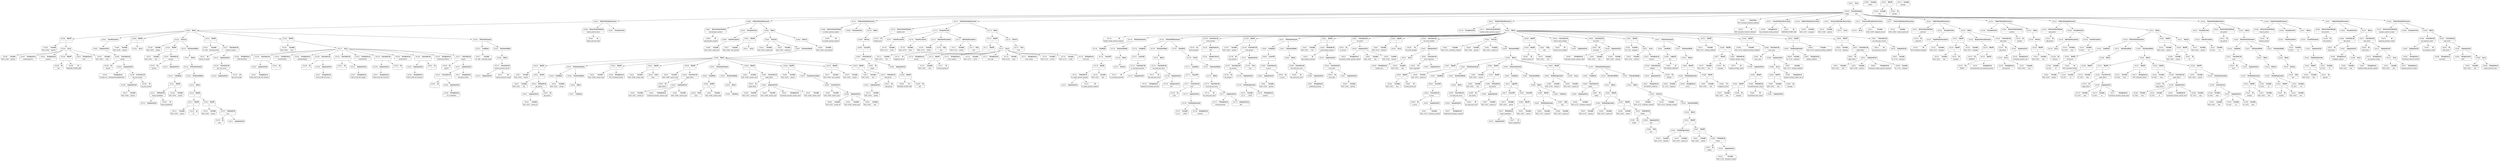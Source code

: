 digraph ast {
node [shape=none];
195586 [label=<<TABLE border='1' cellspacing='0' cellpadding='10' style='rounded' ><TR><TD border='0'>195586</TD><TD border='0'><B>Variable</B></TD></TR><HR/><TR><TD border='0' cellpadding='5'>(835, 4158)</TD><TD border='0' cellpadding='5'>partials</TD></TR></TABLE>>];
195587 [label=<<TABLE border='1' cellspacing='0' cellpadding='10' style='rounded' ><TR><TD border='0'>195587</TD><TD border='0'><B>StringLiteral</B></TD></TR><HR/><TR><TD border='0' cellpadding='5' colspan='2'>renderQueryVar</TD></TR></TABLE>>];
195584 [label=<<TABLE border='1' cellspacing='0' cellpadding='10' style='rounded' ><TR><TD border='0'>195584</TD><TD border='0'><B>BinOP</B></TD></TR><HR/><TR><TD border='0' cellpadding='5' colspan='2'>=</TD></TR></TABLE>>];
195584 -> 195583 [weight=2];
195584 -> 195593 [weight=2];
195585 [label=<<TABLE border='1' cellspacing='0' cellpadding='10' style='rounded' ><TR><TD border='0'>195585</TD><TD border='0'><B>StringLiteral</B></TD></TR><HR/><TR><TD border='0' cellpadding='5' colspan='2'>partials</TD></TR></TABLE>>];
195590 [label=<<TABLE border='1' cellspacing='0' cellpadding='10' style='rounded' ><TR><TD border='0'>195590</TD><TD border='0'><B>BinOP</B></TD></TR><HR/><TR><TD border='0' cellpadding='5' colspan='2'>::</TD></TR></TABLE>>];
195590 -> 195588 [weight=2];
195590 -> 195589 [weight=2];
195591 [label=<<TABLE border='1' cellspacing='0' cellpadding='10' style='rounded' ><TR><TD border='0'>195591</TD><TD border='0'><B>StringLiteral</B></TD></TR><HR/><TR><TD border='0' cellpadding='5' colspan='2'>l10n</TD></TR></TABLE>>];
195588 [label=<<TABLE border='1' cellspacing='0' cellpadding='10' style='rounded' ><TR><TD border='0'>195588</TD><TD border='0'><B>Id</B></TD></TR><HR/><TR><TD border='0' cellpadding='5' colspan='2'>self</TD></TR></TABLE>>];
195589 [label=<<TABLE border='1' cellspacing='0' cellpadding='10' style='rounded' ><TR><TD border='0'>195589</TD><TD border='0'><B>Id</B></TD></TR><HR/><TR><TD border='0' cellpadding='5' colspan='2'>RENDER_QUERY_VAR</TD></TR></TABLE>>];
195594 [label=<<TABLE border='1' cellspacing='0' cellpadding='10' style='rounded' ><TR><TD border='0'>195594</TD><TD border='0'><B>Id</B></TD></TR><HR/><TR><TD border='0' cellpadding='5' colspan='2'>sprintf</TD></TR></TABLE>>];
195595 [label=<<TABLE border='1' cellspacing='0' cellpadding='10' style='rounded' ><TR><TD border='0'>195595</TD><TD border='0'><B>StringLiteral</B></TD></TR><HR/><TR><TD border='0' cellpadding='5' colspan='2'>&lt;script&gt;var _customizePartialRefreshE...</TD></TR></TABLE>>];
195592 [label=<<TABLE border='1' cellspacing='0' cellpadding='10' style='rounded' ><TR><TD border='0'>195592</TD><TD border='0'><B>Variable</B></TD></TR><HR/><TR><TD border='0' cellpadding='5'>(835, 4163)</TD><TD border='0' cellpadding='5'>l10n</TD></TR></TABLE>>];
195593 [label=<<TABLE border='1' cellspacing='0' cellpadding='10' style='rounded' ><TR><TD border='0'>195593</TD><TD border='0'><B>Array</B></TD></TR></TABLE>>];
195593 -> 195585 [weight=2];
195593 -> 195586 [weight=2];
195593 -> 195587 [weight=2];
195593 -> 195590 [weight=2];
195593 -> 195591 [weight=2];
195593 -> 195592 [weight=2];
195598 [label=<<TABLE border='1' cellspacing='0' cellpadding='10' style='rounded' ><TR><TD border='0'>195598</TD><TD border='0'><B>ArgumentList</B></TD></TR></TABLE>>];
195598 -> 195597 [weight=2];
195599 [label=<<TABLE border='1' cellspacing='0' cellpadding='10' style='rounded' ><TR><TD border='0'>195599</TD><TD border='0'><B>FunctionCall</B></TD></TR><HR/><TR><TD border='0' cellpadding='5' colspan='2'>wp_json_encode</TD></TR></TABLE>>];
195599 -> 195596 [weight=2];
195599 -> 195598 [weight=2];
195596 [label=<<TABLE border='1' cellspacing='0' cellpadding='10' style='rounded' ><TR><TD border='0'>195596</TD><TD border='0'><B>Id</B></TD></TR><HR/><TR><TD border='0' cellpadding='5' colspan='2'>wp_json_encode</TD></TR></TABLE>>];
195597 [label=<<TABLE border='1' cellspacing='0' cellpadding='10' style='rounded' ><TR><TD border='0'>195597</TD><TD border='0'><B>Variable</B></TD></TR><HR/><TR><TD border='0' cellpadding='5'>(835, 4164)</TD><TD border='0' cellpadding='5'>exports</TD></TR></TABLE>>];
195602 [label=<<TABLE border='1' cellspacing='0' cellpadding='10' style='rounded' ><TR><TD border='0'>195602</TD><TD border='0'><B>ArgumentList</B></TD></TR></TABLE>>];
195602 -> 195601 [weight=2];
195603 [label=<<TABLE border='1' cellspacing='0' cellpadding='10' style='rounded' ><TR><TD border='0'>195603</TD><TD border='0'><B>EchoStatement</B></TD></TR></TABLE>>];
195603 -> 195602 [weight=2];
195600 [label=<<TABLE border='1' cellspacing='0' cellpadding='10' style='rounded' ><TR><TD border='0'>195600</TD><TD border='0'><B>ArgumentList</B></TD></TR></TABLE>>];
195600 -> 195595 [weight=2];
195600 -> 195599 [weight=2];
195601 [label=<<TABLE border='1' cellspacing='0' cellpadding='10' style='rounded' ><TR><TD border='0'>195601</TD><TD border='0'><B>FunctionCall</B></TD></TR><HR/><TR><TD border='0' cellpadding='5' colspan='2'>sprintf</TD></TR></TABLE>>];
195601 -> 195594 [weight=2];
195601 -> 195600 [weight=2];
195606 [label=<<TABLE border='1' cellspacing='0' cellpadding='10' style='rounded' ><TR><TD border='0'>195606</TD><TD border='0'><B>Id</B></TD></TR><HR/><TR><TD border='0' cellpadding='5' colspan='2'>add_dynamic_partials</TD></TR></TABLE>>];
195607 [label=<<TABLE border='1' cellspacing='0' cellpadding='10' style='rounded' ><TR><TD border='0'>195607</TD><TD border='0'><B>ReturnValueMethod</B></TD></TR><HR/><TR><TD border='0' cellpadding='5' colspan='2'>add_dynamic_partials</TD></TR></TABLE>>];
195607 -> 195606 [weight=2];
195604 [label=<<TABLE border='1' cellspacing='0' cellpadding='10' style='rounded' ><TR><TD border='0'>195604</TD><TD border='0'><B>Block</B></TD></TR></TABLE>>];
195604 -> 195499 [weight=2];
195604 -> 195528 [weight=2];
195604 -> 195531 [weight=2];
195604 -> 195539 [weight=2];
195604 -> 195581 [weight=2];
195604 -> 195584 [weight=2];
195604 -> 195603 [weight=2];
195605 [label=<<TABLE border='1' cellspacing='0' cellpadding='10' style='rounded' ><TR><TD border='0'>195605</TD><TD border='0'><B>PublicMethodStatement</B></TD></TR></TABLE>>];
195605 -> 195496 [weight=2];
195605 -> 195497 [weight=2];
195605 -> 195604 [weight=2];
195610 [label=<<TABLE border='1' cellspacing='0' cellpadding='10' style='rounded' ><TR><TD border='0'>195610</TD><TD border='0'><B>ParameterList</B></TD></TR></TABLE>>];
195610 -> 195609 [weight=2];
195611 [label=<<TABLE border='1' cellspacing='0' cellpadding='10' style='rounded' ><TR><TD border='0'>195611</TD><TD border='0'><B>Variable</B></TD></TR><HR/><TR><TD border='0' cellpadding='5'>(835, 4166)</TD><TD border='0' cellpadding='5'>new_partials</TD></TR></TABLE>>];
195608 [label=<<TABLE border='1' cellspacing='0' cellpadding='10' style='rounded' ><TR><TD border='0'>195608</TD><TD border='0'><B>Variable</B></TD></TR><HR/><TR><TD border='0' cellpadding='5'>(835, 4165)</TD><TD border='0' cellpadding='5'>partial_ids</TD></TR></TABLE>>];
195609 [label=<<TABLE border='1' cellspacing='0' cellpadding='10' style='rounded' ><TR><TD border='0'>195609</TD><TD border='0'><B>ValueParameter</B></TD></TR></TABLE>>];
195609 -> 195608 [weight=2];
195614 [label=<<TABLE border='1' cellspacing='0' cellpadding='10' style='rounded' ><TR><TD border='0'>195614</TD><TD border='0'><B>Variable</B></TD></TR><HR/><TR><TD border='0' cellpadding='5'>(835, 4165)</TD><TD border='0' cellpadding='5'>partial_ids</TD></TR></TABLE>>];
195615 [label=<<TABLE border='1' cellspacing='0' cellpadding='10' style='rounded' ><TR><TD border='0'>195615</TD><TD border='0'><B>Variable</B></TD></TR><HR/><TR><TD border='0' cellpadding='5'>(835, 4167)</TD><TD border='0' cellpadding='5'>partial_id</TD></TR></TABLE>>];
195612 [label=<<TABLE border='1' cellspacing='0' cellpadding='10' style='rounded' ><TR><TD border='0'>195612</TD><TD border='0'><B>BinOP</B></TD></TR><HR/><TR><TD border='0' cellpadding='5' colspan='2'>=</TD></TR></TABLE>>];
195612 -> 195611 [weight=2];
195612 -> 195613 [weight=2];
195613 [label=<<TABLE border='1' cellspacing='0' cellpadding='10' style='rounded' ><TR><TD border='0'>195613</TD><TD border='0'><B>Array</B></TD></TR></TABLE>>];
195618 [label=<<TABLE border='1' cellspacing='0' cellpadding='10' style='rounded' ><TR><TD border='0'>195618</TD><TD border='0'><B>BinOP</B></TD></TR><HR/><TR><TD border='0' cellpadding='5' colspan='2'>=</TD></TR></TABLE>>];
195618 -> 195617 [weight=2];
195618 -> 195624 [weight=2];
195619 [label=<<TABLE border='1' cellspacing='0' cellpadding='10' style='rounded' ><TR><TD border='0'>195619</TD><TD border='0'><B>Variable</B></TD></TR><HR/><TR><TD border='0' cellpadding='5'>(835, 4161)</TD><TD border='0' cellpadding='5'>this</TD></TR></TABLE>>];
195617 [label=<<TABLE border='1' cellspacing='0' cellpadding='10' style='rounded' ><TR><TD border='0'>195617</TD><TD border='0'><B>Variable</B></TD></TR><HR/><TR><TD border='0' cellpadding='5'>(835, 4162)</TD><TD border='0' cellpadding='5'>partial</TD></TR></TABLE>>];
195622 [label=<<TABLE border='1' cellspacing='0' cellpadding='10' style='rounded' ><TR><TD border='0'>195622</TD><TD border='0'><B>ArgumentList</B></TD></TR></TABLE>>];
195622 -> 195621 [weight=2];
195623 [label=<<TABLE border='1' cellspacing='0' cellpadding='10' style='rounded' ><TR><TD border='0'>195623</TD><TD border='0'><B>MethodCall</B></TD></TR><HR/><TR><TD border='0' cellpadding='5' colspan='2'>get_partial</TD></TR></TABLE>>];
195623 -> 195620 [weight=2];
195623 -> 195622 [weight=2];
195620 [label=<<TABLE border='1' cellspacing='0' cellpadding='10' style='rounded' ><TR><TD border='0'>195620</TD><TD border='0'><B>Id</B></TD></TR><HR/><TR><TD border='0' cellpadding='5' colspan='2'>get_partial</TD></TR></TABLE>>];
195621 [label=<<TABLE border='1' cellspacing='0' cellpadding='10' style='rounded' ><TR><TD border='0'>195621</TD><TD border='0'><B>Variable</B></TD></TR><HR/><TR><TD border='0' cellpadding='5'>(835, 4167)</TD><TD border='0' cellpadding='5'>partial_id</TD></TR></TABLE>>];
195626 [label=<<TABLE border='1' cellspacing='0' cellpadding='10' style='rounded' ><TR><TD border='0'>195626</TD><TD border='0'><B>Condition</B></TD></TR></TABLE>>];
195626 -> 195625 [weight=2];
195627 [label=<<TABLE border='1' cellspacing='0' cellpadding='10' style='rounded' ><TR><TD border='0'>195627</TD><TD border='0'><B>Continue</B></TD></TR></TABLE>>];
195624 [label=<<TABLE border='1' cellspacing='0' cellpadding='10' style='rounded' ><TR><TD border='0'>195624</TD><TD border='0'><B>BinOP</B></TD></TR><HR/><TR><TD border='0' cellpadding='5' colspan='2'>-&gt;</TD></TR></TABLE>>];
195624 -> 195619 [weight=2];
195624 -> 195623 [weight=2];
195625 [label=<<TABLE border='1' cellspacing='0' cellpadding='10' style='rounded' ><TR><TD border='0'>195625</TD><TD border='0'><B>Variable</B></TD></TR><HR/><TR><TD border='0' cellpadding='5'>(835, 4162)</TD><TD border='0' cellpadding='5'>partial</TD></TR></TABLE>>];
195630 [label=<<TABLE border='1' cellspacing='0' cellpadding='10' style='rounded' ><TR><TD border='0'>195630</TD><TD border='0'><B>StatementBody</B></TD></TR></TABLE>>];
195630 -> 195628 [weight=2];
195631 [label=<<TABLE border='1' cellspacing='0' cellpadding='10' style='rounded' ><TR><TD border='0'>195631</TD><TD border='0'><B>Variable</B></TD></TR><HR/><TR><TD border='0' cellpadding='5'>(835, 4168)</TD><TD border='0' cellpadding='5'>partial_args</TD></TR></TABLE>>];
195628 [label=<<TABLE border='1' cellspacing='0' cellpadding='10' style='rounded' ><TR><TD border='0'>195628</TD><TD border='0'><B>Block</B></TD></TR></TABLE>>];
195628 -> 195627 [weight=2];
195629 [label=<<TABLE border='1' cellspacing='0' cellpadding='10' style='rounded' ><TR><TD border='0'>195629</TD><TD border='0'><B>IfThenStatement</B></TD></TR></TABLE>>];
195629 -> 195626 [weight=2];
195629 -> 195630 [weight=2];
195634 [label=<<TABLE border='1' cellspacing='0' cellpadding='10' style='rounded' ><TR><TD border='0'>195634</TD><TD border='0'><B>Variable</B></TD></TR><HR/><TR><TD border='0' cellpadding='5'>(835, 4169)</TD><TD border='0' cellpadding='5'>partial_class</TD></TR></TABLE>>];
195635 [label=<<TABLE border='1' cellspacing='0' cellpadding='10' style='rounded' ><TR><TD border='0'>195635</TD><TD border='0'><B>BinOP</B></TD></TR><HR/><TR><TD border='0' cellpadding='5' colspan='2'>=</TD></TR></TABLE>>];
195635 -> 195634 [weight=2];
195635 -> 195636 [weight=2];
195632 [label=<<TABLE border='1' cellspacing='0' cellpadding='10' style='rounded' ><TR><TD border='0'>195632</TD><TD border='0'><B>BinOP</B></TD></TR><HR/><TR><TD border='0' cellpadding='5' colspan='2'>=</TD></TR></TABLE>>];
195632 -> 195631 [weight=2];
195632 -> 195633 [weight=2];
195633 [label=<<TABLE border='1' cellspacing='0' cellpadding='10' style='rounded' ><TR><TD border='0'>195633</TD><TD border='0'><B>False</B></TD></TR><HR/><TR><TD border='0' cellpadding='5' colspan='2'>false</TD></TR></TABLE>>];
195638 [label=<<TABLE border='1' cellspacing='0' cellpadding='10' style='rounded' ><TR><TD border='0'>195638</TD><TD border='0'><B>BinOP</B></TD></TR><HR/><TR><TD border='0' cellpadding='5' colspan='2'>=</TD></TR></TABLE>>];
195638 -> 195637 [weight=2];
195638 -> 195644 [weight=2];
195639 [label=<<TABLE border='1' cellspacing='0' cellpadding='10' style='rounded' ><TR><TD border='0'>195639</TD><TD border='0'><B>Id</B></TD></TR><HR/><TR><TD border='0' cellpadding='5' colspan='2'>apply_filters</TD></TR></TABLE>>];
195636 [label=<<TABLE border='1' cellspacing='0' cellpadding='10' style='rounded' ><TR><TD border='0'>195636</TD><TD border='0'><B>StringLiteral</B></TD></TR><HR/><TR><TD border='0' cellpadding='5' colspan='2'>WP_Customize_Partial</TD></TR></TABLE>>];
195637 [label=<<TABLE border='1' cellspacing='0' cellpadding='10' style='rounded' ><TR><TD border='0'>195637</TD><TD border='0'><B>Variable</B></TD></TR><HR/><TR><TD border='0' cellpadding='5'>(835, 4168)</TD><TD border='0' cellpadding='5'>partial_args</TD></TR></TABLE>>];
195642 [label=<<TABLE border='1' cellspacing='0' cellpadding='10' style='rounded' ><TR><TD border='0'>195642</TD><TD border='0'><B>Variable</B></TD></TR><HR/><TR><TD border='0' cellpadding='5'>(835, 4167)</TD><TD border='0' cellpadding='5'>partial_id</TD></TR></TABLE>>];
195643 [label=<<TABLE border='1' cellspacing='0' cellpadding='10' style='rounded' ><TR><TD border='0'>195643</TD><TD border='0'><B>ArgumentList</B></TD></TR></TABLE>>];
195643 -> 195640 [weight=2];
195643 -> 195641 [weight=2];
195643 -> 195642 [weight=2];
195640 [label=<<TABLE border='1' cellspacing='0' cellpadding='10' style='rounded' ><TR><TD border='0'>195640</TD><TD border='0'><B>StringLiteral</B></TD></TR><HR/><TR><TD border='0' cellpadding='5' colspan='2'>customize_dynamic_partial_args</TD></TR></TABLE>>];
195641 [label=<<TABLE border='1' cellspacing='0' cellpadding='10' style='rounded' ><TR><TD border='0'>195641</TD><TD border='0'><B>Variable</B></TD></TR><HR/><TR><TD border='0' cellpadding='5'>(835, 4168)</TD><TD border='0' cellpadding='5'>partial_args</TD></TR></TABLE>>];
195646 [label=<<TABLE border='1' cellspacing='0' cellpadding='10' style='rounded' ><TR><TD border='0'>195646</TD><TD border='0'><B>RelOP</B></TD></TR><HR/><TR><TD border='0' cellpadding='5' colspan='2'>===</TD></TR></TABLE>>];
195646 -> 195645 [weight=2];
195646 -> 195647 [weight=2];
195647 [label=<<TABLE border='1' cellspacing='0' cellpadding='10' style='rounded' ><TR><TD border='0'>195647</TD><TD border='0'><B>Variable</B></TD></TR><HR/><TR><TD border='0' cellpadding='5'>(835, 4168)</TD><TD border='0' cellpadding='5'>partial_args</TD></TR></TABLE>>];
195644 [label=<<TABLE border='1' cellspacing='0' cellpadding='10' style='rounded' ><TR><TD border='0'>195644</TD><TD border='0'><B>FunctionCall</B></TD></TR><HR/><TR><TD border='0' cellpadding='5' colspan='2'>apply_filters</TD></TR></TABLE>>];
195644 -> 195639 [weight=2];
195644 -> 195643 [weight=2];
195645 [label=<<TABLE border='1' cellspacing='0' cellpadding='10' style='rounded' ><TR><TD border='0'>195645</TD><TD border='0'><B>False</B></TD></TR><HR/><TR><TD border='0' cellpadding='5' colspan='2'>false</TD></TR></TABLE>>];
195650 [label=<<TABLE border='1' cellspacing='0' cellpadding='10' style='rounded' ><TR><TD border='0'>195650</TD><TD border='0'><B>Block</B></TD></TR></TABLE>>];
195650 -> 195649 [weight=2];
195651 [label=<<TABLE border='1' cellspacing='0' cellpadding='10' style='rounded' ><TR><TD border='0'>195651</TD><TD border='0'><B>IfThenStatement</B></TD></TR></TABLE>>];
195651 -> 195648 [weight=2];
195651 -> 195652 [weight=2];
195648 [label=<<TABLE border='1' cellspacing='0' cellpadding='10' style='rounded' ><TR><TD border='0'>195648</TD><TD border='0'><B>Condition</B></TD></TR></TABLE>>];
195648 -> 195646 [weight=2];
195649 [label=<<TABLE border='1' cellspacing='0' cellpadding='10' style='rounded' ><TR><TD border='0'>195649</TD><TD border='0'><B>Continue</B></TD></TR></TABLE>>];
195654 [label=<<TABLE border='1' cellspacing='0' cellpadding='10' style='rounded' ><TR><TD border='0'>195654</TD><TD border='0'><B>BinOP</B></TD></TR><HR/><TR><TD border='0' cellpadding='5' colspan='2'>=</TD></TR></TABLE>>];
195654 -> 195653 [weight=2];
195654 -> 195661 [weight=2];
195655 [label=<<TABLE border='1' cellspacing='0' cellpadding='10' style='rounded' ><TR><TD border='0'>195655</TD><TD border='0'><B>Id</B></TD></TR><HR/><TR><TD border='0' cellpadding='5' colspan='2'>apply_filters</TD></TR></TABLE>>];
195652 [label=<<TABLE border='1' cellspacing='0' cellpadding='10' style='rounded' ><TR><TD border='0'>195652</TD><TD border='0'><B>StatementBody</B></TD></TR></TABLE>>];
195652 -> 195650 [weight=2];
195653 [label=<<TABLE border='1' cellspacing='0' cellpadding='10' style='rounded' ><TR><TD border='0'>195653</TD><TD border='0'><B>Variable</B></TD></TR><HR/><TR><TD border='0' cellpadding='5'>(835, 4169)</TD><TD border='0' cellpadding='5'>partial_class</TD></TR></TABLE>>];
195658 [label=<<TABLE border='1' cellspacing='0' cellpadding='10' style='rounded' ><TR><TD border='0'>195658</TD><TD border='0'><B>Variable</B></TD></TR><HR/><TR><TD border='0' cellpadding='5'>(835, 4167)</TD><TD border='0' cellpadding='5'>partial_id</TD></TR></TABLE>>];
195659 [label=<<TABLE border='1' cellspacing='0' cellpadding='10' style='rounded' ><TR><TD border='0'>195659</TD><TD border='0'><B>Variable</B></TD></TR><HR/><TR><TD border='0' cellpadding='5'>(835, 4168)</TD><TD border='0' cellpadding='5'>partial_args</TD></TR></TABLE>>];
195656 [label=<<TABLE border='1' cellspacing='0' cellpadding='10' style='rounded' ><TR><TD border='0'>195656</TD><TD border='0'><B>StringLiteral</B></TD></TR><HR/><TR><TD border='0' cellpadding='5' colspan='2'>customize_dynamic_partial_class</TD></TR></TABLE>>];
195657 [label=<<TABLE border='1' cellspacing='0' cellpadding='10' style='rounded' ><TR><TD border='0'>195657</TD><TD border='0'><B>Variable</B></TD></TR><HR/><TR><TD border='0' cellpadding='5'>(835, 4169)</TD><TD border='0' cellpadding='5'>partial_class</TD></TR></TABLE>>];
195662 [label=<<TABLE border='1' cellspacing='0' cellpadding='10' style='rounded' ><TR><TD border='0'>195662</TD><TD border='0'><B>Variable</B></TD></TR><HR/><TR><TD border='0' cellpadding='5'>(835, 4162)</TD><TD border='0' cellpadding='5'>partial</TD></TR></TABLE>>];
195663 [label=<<TABLE border='1' cellspacing='0' cellpadding='10' style='rounded' ><TR><TD border='0'>195663</TD><TD border='0'><B>BinOP</B></TD></TR><HR/><TR><TD border='0' cellpadding='5' colspan='2'>=</TD></TR></TABLE>>];
195663 -> 195662 [weight=2];
195663 -> 195670 [weight=2];
195660 [label=<<TABLE border='1' cellspacing='0' cellpadding='10' style='rounded' ><TR><TD border='0'>195660</TD><TD border='0'><B>ArgumentList</B></TD></TR></TABLE>>];
195660 -> 195656 [weight=2];
195660 -> 195657 [weight=2];
195660 -> 195658 [weight=2];
195660 -> 195659 [weight=2];
195661 [label=<<TABLE border='1' cellspacing='0' cellpadding='10' style='rounded' ><TR><TD border='0'>195661</TD><TD border='0'><B>FunctionCall</B></TD></TR><HR/><TR><TD border='0' cellpadding='5' colspan='2'>apply_filters</TD></TR></TABLE>>];
195661 -> 195655 [weight=2];
195661 -> 195660 [weight=2];
195666 [label=<<TABLE border='1' cellspacing='0' cellpadding='10' style='rounded' ><TR><TD border='0'>195666</TD><TD border='0'><B>Variable</B></TD></TR><HR/><TR><TD border='0' cellpadding='5'>(835, 4167)</TD><TD border='0' cellpadding='5'>partial_id</TD></TR></TABLE>>];
195667 [label=<<TABLE border='1' cellspacing='0' cellpadding='10' style='rounded' ><TR><TD border='0'>195667</TD><TD border='0'><B>Variable</B></TD></TR><HR/><TR><TD border='0' cellpadding='5'>(835, 4168)</TD><TD border='0' cellpadding='5'>partial_args</TD></TR></TABLE>>];
195664 [label=<<TABLE border='1' cellspacing='0' cellpadding='10' style='rounded' ><TR><TD border='0'>195664</TD><TD border='0'><B>Variable</B></TD></TR><HR/><TR><TD border='0' cellpadding='5'>(835, 4169)</TD><TD border='0' cellpadding='5'>partial_class</TD></TR></TABLE>>];
195665 [label=<<TABLE border='1' cellspacing='0' cellpadding='10' style='rounded' ><TR><TD border='0'>195665</TD><TD border='0'><B>Variable</B></TD></TR><HR/><TR><TD border='0' cellpadding='5'>(835, 4161)</TD><TD border='0' cellpadding='5'>this</TD></TR></TABLE>>];
195670 [label=<<TABLE border='1' cellspacing='0' cellpadding='10' style='rounded' ><TR><TD border='0'>195670</TD><TD border='0'><B>ClassInstanciation</B></TD></TR></TABLE>>];
195670 -> 195669 [weight=2];
195671 [label=<<TABLE border='1' cellspacing='0' cellpadding='10' style='rounded' ><TR><TD border='0'>195671</TD><TD border='0'><B>Variable</B></TD></TR><HR/><TR><TD border='0' cellpadding='5'>(835, 4161)</TD><TD border='0' cellpadding='5'>this</TD></TR></TABLE>>];
195668 [label=<<TABLE border='1' cellspacing='0' cellpadding='10' style='rounded' ><TR><TD border='0'>195668</TD><TD border='0'><B>ArgumentList</B></TD></TR></TABLE>>];
195668 -> 195665 [weight=2];
195668 -> 195666 [weight=2];
195668 -> 195667 [weight=2];
195669 [label=<<TABLE border='1' cellspacing='0' cellpadding='10' style='rounded' ><TR><TD border='0'>195669</TD><TD border='0'><B>FunctionCall</B></TD></TR></TABLE>>];
195669 -> 195664 [weight=2];
195669 -> 195668 [weight=2];
195674 [label=<<TABLE border='1' cellspacing='0' cellpadding='10' style='rounded' ><TR><TD border='0'>195674</TD><TD border='0'><B>ArgumentList</B></TD></TR></TABLE>>];
195674 -> 195673 [weight=2];
195675 [label=<<TABLE border='1' cellspacing='0' cellpadding='10' style='rounded' ><TR><TD border='0'>195675</TD><TD border='0'><B>MethodCall</B></TD></TR><HR/><TR><TD border='0' cellpadding='5' colspan='2'>add_partial</TD></TR></TABLE>>];
195675 -> 195672 [weight=2];
195675 -> 195674 [weight=2];
195672 [label=<<TABLE border='1' cellspacing='0' cellpadding='10' style='rounded' ><TR><TD border='0'>195672</TD><TD border='0'><B>Id</B></TD></TR><HR/><TR><TD border='0' cellpadding='5' colspan='2'>add_partial</TD></TR></TABLE>>];
195673 [label=<<TABLE border='1' cellspacing='0' cellpadding='10' style='rounded' ><TR><TD border='0'>195673</TD><TD border='0'><B>Variable</B></TD></TR><HR/><TR><TD border='0' cellpadding='5'>(835, 4162)</TD><TD border='0' cellpadding='5'>partial</TD></TR></TABLE>>];
195678 [label=<<TABLE border='1' cellspacing='0' cellpadding='10' style='rounded' ><TR><TD border='0'>195678</TD><TD border='0'><B>BinOP</B></TD></TR><HR/><TR><TD border='0' cellpadding='5' colspan='2'>=</TD></TR></TABLE>>];
195678 -> 195677 [weight=2];
195678 -> 195679 [weight=2];
195679 [label=<<TABLE border='1' cellspacing='0' cellpadding='10' style='rounded' ><TR><TD border='0'>195679</TD><TD border='0'><B>Variable</B></TD></TR><HR/><TR><TD border='0' cellpadding='5'>(835, 4162)</TD><TD border='0' cellpadding='5'>partial</TD></TR></TABLE>>];
195676 [label=<<TABLE border='1' cellspacing='0' cellpadding='10' style='rounded' ><TR><TD border='0'>195676</TD><TD border='0'><B>BinOP</B></TD></TR><HR/><TR><TD border='0' cellpadding='5' colspan='2'>-&gt;</TD></TR></TABLE>>];
195676 -> 195671 [weight=2];
195676 -> 195675 [weight=2];
195677 [label=<<TABLE border='1' cellspacing='0' cellpadding='10' style='rounded' ><TR><TD border='0'>195677</TD><TD border='0'><B>Variable</B></TD></TR><HR/><TR><TD border='0' cellpadding='5'>(835, 4166)</TD><TD border='0' cellpadding='5'>new_partials</TD></TR></TABLE>>];
195682 [label=<<TABLE border='1' cellspacing='0' cellpadding='10' style='rounded' ><TR><TD border='0'>195682</TD><TD border='0'><B>StatementBody</B></TD></TR></TABLE>>];
195682 -> 195680 [weight=2];
195683 [label=<<TABLE border='1' cellspacing='0' cellpadding='10' style='rounded' ><TR><TD border='0'>195683</TD><TD border='0'><B>Variable</B></TD></TR><HR/><TR><TD border='0' cellpadding='5'>(835, 4166)</TD><TD border='0' cellpadding='5'>new_partials</TD></TR></TABLE>>];
195680 [label=<<TABLE border='1' cellspacing='0' cellpadding='10' style='rounded' ><TR><TD border='0'>195680</TD><TD border='0'><B>Block</B></TD></TR></TABLE>>];
195680 -> 195618 [weight=2];
195680 -> 195629 [weight=2];
195680 -> 195632 [weight=2];
195680 -> 195635 [weight=2];
195680 -> 195638 [weight=2];
195680 -> 195651 [weight=2];
195680 -> 195654 [weight=2];
195680 -> 195663 [weight=2];
195680 -> 195676 [weight=2];
195680 -> 195678 [weight=2];
195681 [label=<<TABLE border='1' cellspacing='0' cellpadding='10' style='rounded' ><TR><TD border='0'>195681</TD><TD border='0'><B>ForEach</B></TD></TR></TABLE>>];
195681 -> 195614 [weight=2];
195681 -> 195615 [weight=2];
195681 -> 195682 [weight=2];
195686 [label=<<TABLE border='1' cellspacing='0' cellpadding='10' style='rounded' ><TR><TD border='0'>195686</TD><TD border='0'><B>PublicMethodStatement</B></TD></TR></TABLE>>];
195686 -> 195607 [weight=2];
195686 -> 195610 [weight=2];
195686 -> 195685 [weight=2];
195687 [label=<<TABLE border='1' cellspacing='0' cellpadding='10' style='rounded' ><TR><TD border='0'>195687</TD><TD border='0'><B>Id</B></TD></TR><HR/><TR><TD border='0' cellpadding='5' colspan='2'>is_render_partials_request</TD></TR></TABLE>>];
195684 [label=<<TABLE border='1' cellspacing='0' cellpadding='10' style='rounded' ><TR><TD border='0'>195684</TD><TD border='0'><B>Return</B></TD></TR></TABLE>>];
195684 -> 195683 [weight=2];
195685 [label=<<TABLE border='1' cellspacing='0' cellpadding='10' style='rounded' ><TR><TD border='0'>195685</TD><TD border='0'><B>Block</B></TD></TR></TABLE>>];
195685 -> 195612 [weight=2];
195685 -> 195681 [weight=2];
195685 -> 195684 [weight=2];
195691 [label=<<TABLE border='1' cellspacing='0' cellpadding='10' style='rounded' ><TR><TD border='0'>195691</TD><TD border='0'><B>Id</B></TD></TR><HR/><TR><TD border='0' cellpadding='5' colspan='2'>empty</TD></TR></TABLE>>];
195688 [label=<<TABLE border='1' cellspacing='0' cellpadding='10' style='rounded' ><TR><TD border='0'>195688</TD><TD border='0'><B>ReturnValueMethod</B></TD></TR><HR/><TR><TD border='0' cellpadding='5' colspan='2'>is_render_partials_request</TD></TR></TABLE>>];
195688 -> 195687 [weight=2];
195689 [label=<<TABLE border='1' cellspacing='0' cellpadding='10' style='rounded' ><TR><TD border='0'>195689</TD><TD border='0'><B>ParameterList</B></TD></TR></TABLE>>];
195694 [label=<<TABLE border='1' cellspacing='0' cellpadding='10' style='rounded' ><TR><TD border='0'>195694</TD><TD border='0'><B>Id</B></TD></TR><HR/><TR><TD border='0' cellpadding='5' colspan='2'>RENDER_QUERY_VAR</TD></TR></TABLE>>];
195695 [label=<<TABLE border='1' cellspacing='0' cellpadding='10' style='rounded' ><TR><TD border='0'>195695</TD><TD border='0'><B>BinOP</B></TD></TR><HR/><TR><TD border='0' cellpadding='5' colspan='2'>::</TD></TR></TABLE>>];
195695 -> 195693 [weight=2];
195695 -> 195694 [weight=2];
195692 [label=<<TABLE border='1' cellspacing='0' cellpadding='10' style='rounded' ><TR><TD border='0'>195692</TD><TD border='0'><B>Variable</B></TD></TR><HR/><TR><TD border='0' cellpadding='5' colspan='2'>_POST</TD></TR></TABLE>>];
195693 [label=<<TABLE border='1' cellspacing='0' cellpadding='10' style='rounded' ><TR><TD border='0'>195693</TD><TD border='0'><B>Id</B></TD></TR><HR/><TR><TD border='0' cellpadding='5' colspan='2'>self</TD></TR></TABLE>>];
195698 [label=<<TABLE border='1' cellspacing='0' cellpadding='10' style='rounded' ><TR><TD border='0'>195698</TD><TD border='0'><B>UnaryOP</B></TD></TR><HR/><TR><TD border='0' cellpadding='5' colspan='2'>!</TD></TR></TABLE>>];
195698 -> 195697 [weight=2];
195699 [label=<<TABLE border='1' cellspacing='0' cellpadding='10' style='rounded' ><TR><TD border='0'>195699</TD><TD border='0'><B>Return</B></TD></TR></TABLE>>];
195699 -> 195698 [weight=2];
195696 [label=<<TABLE border='1' cellspacing='0' cellpadding='10' style='rounded' ><TR><TD border='0'>195696</TD><TD border='0'><B>ArgumentList</B></TD></TR></TABLE>>];
195696 -> 195695 [weight=2];
195697 [label=<<TABLE border='1' cellspacing='0' cellpadding='10' style='rounded' ><TR><TD border='0'>195697</TD><TD border='0'><B>FunctionCall</B></TD></TR><HR/><TR><TD border='0' cellpadding='5' colspan='2'>empty</TD></TR></TABLE>>];
195697 -> 195691 [weight=2];
195697 -> 195696 [weight=2];
195702 [label=<<TABLE border='1' cellspacing='0' cellpadding='10' style='rounded' ><TR><TD border='0'>195702</TD><TD border='0'><B>Id</B></TD></TR><HR/><TR><TD border='0' cellpadding='5' colspan='2'>handle_error</TD></TR></TABLE>>];
195703 [label=<<TABLE border='1' cellspacing='0' cellpadding='10' style='rounded' ><TR><TD border='0'>195703</TD><TD border='0'><B>ReturnValueMethod</B></TD></TR><HR/><TR><TD border='0' cellpadding='5' colspan='2'>handle_error</TD></TR></TABLE>>];
195703 -> 195702 [weight=2];
195700 [label=<<TABLE border='1' cellspacing='0' cellpadding='10' style='rounded' ><TR><TD border='0'>195700</TD><TD border='0'><B>Block</B></TD></TR></TABLE>>];
195700 -> 195699 [weight=2];
195701 [label=<<TABLE border='1' cellspacing='0' cellpadding='10' style='rounded' ><TR><TD border='0'>195701</TD><TD border='0'><B>PublicMethodStatement</B></TD></TR></TABLE>>];
195701 -> 195688 [weight=2];
195701 -> 195689 [weight=2];
195701 -> 195700 [weight=2];
195706 [label=<<TABLE border='1' cellspacing='0' cellpadding='10' style='rounded' ><TR><TD border='0'>195706</TD><TD border='0'><B>Variable</B></TD></TR><HR/><TR><TD border='0' cellpadding='5'>(835, 4171)</TD><TD border='0' cellpadding='5'>errstr</TD></TR></TABLE>>];
195707 [label=<<TABLE border='1' cellspacing='0' cellpadding='10' style='rounded' ><TR><TD border='0'>195707</TD><TD border='0'><B>ValueParameter</B></TD></TR></TABLE>>];
195707 -> 195706 [weight=2];
195704 [label=<<TABLE border='1' cellspacing='0' cellpadding='10' style='rounded' ><TR><TD border='0'>195704</TD><TD border='0'><B>Variable</B></TD></TR><HR/><TR><TD border='0' cellpadding='5'>(835, 4170)</TD><TD border='0' cellpadding='5'>errno</TD></TR></TABLE>>];
195705 [label=<<TABLE border='1' cellspacing='0' cellpadding='10' style='rounded' ><TR><TD border='0'>195705</TD><TD border='0'><B>ValueParameter</B></TD></TR></TABLE>>];
195705 -> 195704 [weight=2];
195710 [label=<<TABLE border='1' cellspacing='0' cellpadding='10' style='rounded' ><TR><TD border='0'>195710</TD><TD border='0'><B>OptValueParameter</B></TD></TR></TABLE>>];
195710 -> 195708 [weight=2];
195710 -> 195709 [weight=2];
195711 [label=<<TABLE border='1' cellspacing='0' cellpadding='10' style='rounded' ><TR><TD border='0'>195711</TD><TD border='0'><B>Variable</B></TD></TR><HR/><TR><TD border='0' cellpadding='5'>(835, 4173)</TD><TD border='0' cellpadding='5'>errline</TD></TR></TABLE>>];
195708 [label=<<TABLE border='1' cellspacing='0' cellpadding='10' style='rounded' ><TR><TD border='0'>195708</TD><TD border='0'><B>Variable</B></TD></TR><HR/><TR><TD border='0' cellpadding='5'>(835, 4172)</TD><TD border='0' cellpadding='5'>errfile</TD></TR></TABLE>>];
195709 [label=<<TABLE border='1' cellspacing='0' cellpadding='10' style='rounded' ><TR><TD border='0'>195709</TD><TD border='0'><B>Null</B></TD></TR><HR/><TR><TD border='0' cellpadding='5' colspan='2'>null</TD></TR></TABLE>>];
195714 [label=<<TABLE border='1' cellspacing='0' cellpadding='10' style='rounded' ><TR><TD border='0'>195714</TD><TD border='0'><B>ParameterList</B></TD></TR></TABLE>>];
195714 -> 195705 [weight=2];
195714 -> 195707 [weight=2];
195714 -> 195710 [weight=2];
195714 -> 195713 [weight=2];
195715 [label=<<TABLE border='1' cellspacing='0' cellpadding='10' style='rounded' ><TR><TD border='0'>195715</TD><TD border='0'><B>Variable</B></TD></TR><HR/><TR><TD border='0' cellpadding='5'>(835, 4161)</TD><TD border='0' cellpadding='5'>this</TD></TR></TABLE>>];
195712 [label=<<TABLE border='1' cellspacing='0' cellpadding='10' style='rounded' ><TR><TD border='0'>195712</TD><TD border='0'><B>Null</B></TD></TR><HR/><TR><TD border='0' cellpadding='5' colspan='2'>null</TD></TR></TABLE>>];
195713 [label=<<TABLE border='1' cellspacing='0' cellpadding='10' style='rounded' ><TR><TD border='0'>195713</TD><TD border='0'><B>OptValueParameter</B></TD></TR></TABLE>>];
195713 -> 195711 [weight=2];
195713 -> 195712 [weight=2];
195718 [label=<<TABLE border='1' cellspacing='0' cellpadding='10' style='rounded' ><TR><TD border='0'>195718</TD><TD border='0'><B>BinOP</B></TD></TR><HR/><TR><TD border='0' cellpadding='5' colspan='2'>=</TD></TR></TABLE>>];
195718 -> 195717 [weight=2];
195718 -> 195731 [weight=2];
195719 [label=<<TABLE border='1' cellspacing='0' cellpadding='10' style='rounded' ><TR><TD border='0'>195719</TD><TD border='0'><B>StringLiteral</B></TD></TR><HR/><TR><TD border='0' cellpadding='5' colspan='2'>partial</TD></TR></TABLE>>];
195716 [label=<<TABLE border='1' cellspacing='0' cellpadding='10' style='rounded' ><TR><TD border='0'>195716</TD><TD border='0'><B>Id</B></TD></TR><HR/><TR><TD border='0' cellpadding='5' colspan='2'>triggered_errors</TD></TR></TABLE>>];
195717 [label=<<TABLE border='1' cellspacing='0' cellpadding='10' style='rounded' ><TR><TD border='0'>195717</TD><TD border='0'><B>BinOP</B></TD></TR><HR/><TR><TD border='0' cellpadding='5' colspan='2'>-&gt;</TD></TR></TABLE>>];
195717 -> 195715 [weight=2];
195717 -> 195716 [weight=2];
195722 [label=<<TABLE border='1' cellspacing='0' cellpadding='10' style='rounded' ><TR><TD border='0'>195722</TD><TD border='0'><B>BinOP</B></TD></TR><HR/><TR><TD border='0' cellpadding='5' colspan='2'>-&gt;</TD></TR></TABLE>>];
195722 -> 195720 [weight=2];
195722 -> 195721 [weight=2];
195723 [label=<<TABLE border='1' cellspacing='0' cellpadding='10' style='rounded' ><TR><TD border='0'>195723</TD><TD border='0'><B>StringLiteral</B></TD></TR><HR/><TR><TD border='0' cellpadding='5' colspan='2'>error_number</TD></TR></TABLE>>];
195720 [label=<<TABLE border='1' cellspacing='0' cellpadding='10' style='rounded' ><TR><TD border='0'>195720</TD><TD border='0'><B>Variable</B></TD></TR><HR/><TR><TD border='0' cellpadding='5'>(835, 4161)</TD><TD border='0' cellpadding='5'>this</TD></TR></TABLE>>];
195721 [label=<<TABLE border='1' cellspacing='0' cellpadding='10' style='rounded' ><TR><TD border='0'>195721</TD><TD border='0'><B>Id</B></TD></TR><HR/><TR><TD border='0' cellpadding='5' colspan='2'>current_partial_id</TD></TR></TABLE>>];
195726 [label=<<TABLE border='1' cellspacing='0' cellpadding='10' style='rounded' ><TR><TD border='0'>195726</TD><TD border='0'><B>Variable</B></TD></TR><HR/><TR><TD border='0' cellpadding='5'>(835, 4171)</TD><TD border='0' cellpadding='5'>errstr</TD></TR></TABLE>>];
195727 [label=<<TABLE border='1' cellspacing='0' cellpadding='10' style='rounded' ><TR><TD border='0'>195727</TD><TD border='0'><B>StringLiteral</B></TD></TR><HR/><TR><TD border='0' cellpadding='5' colspan='2'>error_file</TD></TR></TABLE>>];
195724 [label=<<TABLE border='1' cellspacing='0' cellpadding='10' style='rounded' ><TR><TD border='0'>195724</TD><TD border='0'><B>Variable</B></TD></TR><HR/><TR><TD border='0' cellpadding='5'>(835, 4170)</TD><TD border='0' cellpadding='5'>errno</TD></TR></TABLE>>];
195725 [label=<<TABLE border='1' cellspacing='0' cellpadding='10' style='rounded' ><TR><TD border='0'>195725</TD><TD border='0'><B>StringLiteral</B></TD></TR><HR/><TR><TD border='0' cellpadding='5' colspan='2'>error_string</TD></TR></TABLE>>];
195730 [label=<<TABLE border='1' cellspacing='0' cellpadding='10' style='rounded' ><TR><TD border='0'>195730</TD><TD border='0'><B>Variable</B></TD></TR><HR/><TR><TD border='0' cellpadding='5'>(835, 4173)</TD><TD border='0' cellpadding='5'>errline</TD></TR></TABLE>>];
195731 [label=<<TABLE border='1' cellspacing='0' cellpadding='10' style='rounded' ><TR><TD border='0'>195731</TD><TD border='0'><B>Array</B></TD></TR></TABLE>>];
195731 -> 195719 [weight=2];
195731 -> 195722 [weight=2];
195731 -> 195723 [weight=2];
195731 -> 195724 [weight=2];
195731 -> 195725 [weight=2];
195731 -> 195726 [weight=2];
195731 -> 195727 [weight=2];
195731 -> 195728 [weight=2];
195731 -> 195729 [weight=2];
195731 -> 195730 [weight=2];
195728 [label=<<TABLE border='1' cellspacing='0' cellpadding='10' style='rounded' ><TR><TD border='0'>195728</TD><TD border='0'><B>Variable</B></TD></TR><HR/><TR><TD border='0' cellpadding='5'>(835, 4172)</TD><TD border='0' cellpadding='5'>errfile</TD></TR></TABLE>>];
195729 [label=<<TABLE border='1' cellspacing='0' cellpadding='10' style='rounded' ><TR><TD border='0'>195729</TD><TD border='0'><B>StringLiteral</B></TD></TR><HR/><TR><TD border='0' cellpadding='5' colspan='2'>error_line</TD></TR></TABLE>>];
195734 [label=<<TABLE border='1' cellspacing='0' cellpadding='10' style='rounded' ><TR><TD border='0'>195734</TD><TD border='0'><B>Block</B></TD></TR></TABLE>>];
195734 -> 195718 [weight=2];
195734 -> 195733 [weight=2];
195735 [label=<<TABLE border='1' cellspacing='0' cellpadding='10' style='rounded' ><TR><TD border='0'>195735</TD><TD border='0'><B>PublicMethodStatement</B></TD></TR></TABLE>>];
195735 -> 195703 [weight=2];
195735 -> 195714 [weight=2];
195735 -> 195734 [weight=2];
195732 [label=<<TABLE border='1' cellspacing='0' cellpadding='10' style='rounded' ><TR><TD border='0'>195732</TD><TD border='0'><B>True</B></TD></TR><HR/><TR><TD border='0' cellpadding='5' colspan='2'>true</TD></TR></TABLE>>];
195733 [label=<<TABLE border='1' cellspacing='0' cellpadding='10' style='rounded' ><TR><TD border='0'>195733</TD><TD border='0'><B>Return</B></TD></TR></TABLE>>];
195733 -> 195732 [weight=2];
195738 [label=<<TABLE border='1' cellspacing='0' cellpadding='10' style='rounded' ><TR><TD border='0'>195738</TD><TD border='0'><B>ParameterList</B></TD></TR></TABLE>>];
195736 [label=<<TABLE border='1' cellspacing='0' cellpadding='10' style='rounded' ><TR><TD border='0'>195736</TD><TD border='0'><B>Id</B></TD></TR><HR/><TR><TD border='0' cellpadding='5' colspan='2'>handle_render_partials_request</TD></TR></TABLE>>];
195737 [label=<<TABLE border='1' cellspacing='0' cellpadding='10' style='rounded' ><TR><TD border='0'>195737</TD><TD border='0'><B>ReturnValueMethod</B></TD></TR><HR/><TR><TD border='0' cellpadding='5' colspan='2'>handle_render_partials_request</TD></TR></TABLE>>];
195737 -> 195736 [weight=2];
195742 [label=<<TABLE border='1' cellspacing='0' cellpadding='10' style='rounded' ><TR><TD border='0'>195742</TD><TD border='0'><B>ArgumentList</B></TD></TR></TABLE>>];
195743 [label=<<TABLE border='1' cellspacing='0' cellpadding='10' style='rounded' ><TR><TD border='0'>195743</TD><TD border='0'><B>MethodCall</B></TD></TR><HR/><TR><TD border='0' cellpadding='5' colspan='2'>is_render_partials_request</TD></TR></TABLE>>];
195743 -> 195741 [weight=2];
195743 -> 195742 [weight=2];
195740 [label=<<TABLE border='1' cellspacing='0' cellpadding='10' style='rounded' ><TR><TD border='0'>195740</TD><TD border='0'><B>Variable</B></TD></TR><HR/><TR><TD border='0' cellpadding='5'>(835, 4161)</TD><TD border='0' cellpadding='5'>this</TD></TR></TABLE>>];
195741 [label=<<TABLE border='1' cellspacing='0' cellpadding='10' style='rounded' ><TR><TD border='0'>195741</TD><TD border='0'><B>Id</B></TD></TR><HR/><TR><TD border='0' cellpadding='5' colspan='2'>is_render_partials_request</TD></TR></TABLE>>];
195746 [label=<<TABLE border='1' cellspacing='0' cellpadding='10' style='rounded' ><TR><TD border='0'>195746</TD><TD border='0'><B>Condition</B></TD></TR></TABLE>>];
195746 -> 195745 [weight=2];
195747 [label=<<TABLE border='1' cellspacing='0' cellpadding='10' style='rounded' ><TR><TD border='0'>195747</TD><TD border='0'><B>Return</B></TD></TR></TABLE>>];
195744 [label=<<TABLE border='1' cellspacing='0' cellpadding='10' style='rounded' ><TR><TD border='0'>195744</TD><TD border='0'><B>BinOP</B></TD></TR><HR/><TR><TD border='0' cellpadding='5' colspan='2'>-&gt;</TD></TR></TABLE>>];
195744 -> 195740 [weight=2];
195744 -> 195743 [weight=2];
195745 [label=<<TABLE border='1' cellspacing='0' cellpadding='10' style='rounded' ><TR><TD border='0'>195745</TD><TD border='0'><B>UnaryOP</B></TD></TR><HR/><TR><TD border='0' cellpadding='5' colspan='2'>!</TD></TR></TABLE>>];
195745 -> 195744 [weight=2];
195750 [label=<<TABLE border='1' cellspacing='0' cellpadding='10' style='rounded' ><TR><TD border='0'>195750</TD><TD border='0'><B>StatementBody</B></TD></TR></TABLE>>];
195750 -> 195748 [weight=2];
195748 [label=<<TABLE border='1' cellspacing='0' cellpadding='10' style='rounded' ><TR><TD border='0'>195748</TD><TD border='0'><B>Block</B></TD></TR></TABLE>>];
195748 -> 195747 [weight=2];
195749 [label=<<TABLE border='1' cellspacing='0' cellpadding='10' style='rounded' ><TR><TD border='0'>195749</TD><TD border='0'><B>IfThenStatement</B></TD></TR></TABLE>>];
195749 -> 195746 [weight=2];
195749 -> 195750 [weight=2];
195754 [label=<<TABLE border='1' cellspacing='0' cellpadding='10' style='rounded' ><TR><TD border='0'>195754</TD><TD border='0'><B>FunctionCall</B></TD></TR><HR/><TR><TD border='0' cellpadding='5' colspan='2'>is_customize_preview</TD></TR></TABLE>>];
195754 -> 195752 [weight=2];
195754 -> 195753 [weight=2];
195755 [label=<<TABLE border='1' cellspacing='0' cellpadding='10' style='rounded' ><TR><TD border='0'>195755</TD><TD border='0'><B>UnaryOP</B></TD></TR><HR/><TR><TD border='0' cellpadding='5' colspan='2'>!</TD></TR></TABLE>>];
195755 -> 195754 [weight=2];
195752 [label=<<TABLE border='1' cellspacing='0' cellpadding='10' style='rounded' ><TR><TD border='0'>195752</TD><TD border='0'><B>Id</B></TD></TR><HR/><TR><TD border='0' cellpadding='5' colspan='2'>is_customize_preview</TD></TR></TABLE>>];
195753 [label=<<TABLE border='1' cellspacing='0' cellpadding='10' style='rounded' ><TR><TD border='0'>195753</TD><TD border='0'><B>ArgumentList</B></TD></TR></TABLE>>];
195758 [label=<<TABLE border='1' cellspacing='0' cellpadding='10' style='rounded' ><TR><TD border='0'>195758</TD><TD border='0'><B>StringLiteral</B></TD></TR><HR/><TR><TD border='0' cellpadding='5' colspan='2'>expected_customize_preview</TD></TR></TABLE>>];
195759 [label=<<TABLE border='1' cellspacing='0' cellpadding='10' style='rounded' ><TR><TD border='0'>195759</TD><TD border='0'><B>IntegerLiteral</B></TD></TR><HR/><TR><TD border='0' cellpadding='5' colspan='2'>403</TD></TR></TABLE>>];
195756 [label=<<TABLE border='1' cellspacing='0' cellpadding='10' style='rounded' ><TR><TD border='0'>195756</TD><TD border='0'><B>Condition</B></TD></TR></TABLE>>];
195756 -> 195755 [weight=2];
195757 [label=<<TABLE border='1' cellspacing='0' cellpadding='10' style='rounded' ><TR><TD border='0'>195757</TD><TD border='0'><B>Id</B></TD></TR><HR/><TR><TD border='0' cellpadding='5' colspan='2'>wp_send_json_error</TD></TR></TABLE>>];
195762 [label=<<TABLE border='1' cellspacing='0' cellpadding='10' style='rounded' ><TR><TD border='0'>195762</TD><TD border='0'><B>Block</B></TD></TR></TABLE>>];
195762 -> 195761 [weight=2];
195763 [label=<<TABLE border='1' cellspacing='0' cellpadding='10' style='rounded' ><TR><TD border='0'>195763</TD><TD border='0'><B>IfThenElifStatement</B></TD></TR></TABLE>>];
195763 -> 195756 [weight=2];
195763 -> 195764 [weight=2];
195763 -> 195782 [weight=2];
195760 [label=<<TABLE border='1' cellspacing='0' cellpadding='10' style='rounded' ><TR><TD border='0'>195760</TD><TD border='0'><B>ArgumentList</B></TD></TR></TABLE>>];
195760 -> 195758 [weight=2];
195760 -> 195759 [weight=2];
195761 [label=<<TABLE border='1' cellspacing='0' cellpadding='10' style='rounded' ><TR><TD border='0'>195761</TD><TD border='0'><B>FunctionCall</B></TD></TR><HR/><TR><TD border='0' cellpadding='5' colspan='2'>wp_send_json_error</TD></TR></TABLE>>];
195761 -> 195757 [weight=2];
195761 -> 195760 [weight=2];
195766 [label=<<TABLE border='1' cellspacing='0' cellpadding='10' style='rounded' ><TR><TD border='0'>195766</TD><TD border='0'><B>Id</B></TD></TR><HR/><TR><TD border='0' cellpadding='5' colspan='2'>isset</TD></TR></TABLE>>];
195767 [label=<<TABLE border='1' cellspacing='0' cellpadding='10' style='rounded' ><TR><TD border='0'>195767</TD><TD border='0'><B>Variable</B></TD></TR><HR/><TR><TD border='0' cellpadding='5'>(0, 4)</TD><TD border='0' cellpadding='5'>_POST</TD></TR></TABLE>>];
195764 [label=<<TABLE border='1' cellspacing='0' cellpadding='10' style='rounded' ><TR><TD border='0'>195764</TD><TD border='0'><B>StatementBody</B></TD></TR></TABLE>>];
195764 -> 195762 [weight=2];
195770 [label=<<TABLE border='1' cellspacing='0' cellpadding='10' style='rounded' ><TR><TD border='0'>195770</TD><TD border='0'><B>ArgumentList</B></TD></TR></TABLE>>];
195770 -> 195769 [weight=2];
195771 [label=<<TABLE border='1' cellspacing='0' cellpadding='10' style='rounded' ><TR><TD border='0'>195771</TD><TD border='0'><B>FunctionCall</B></TD></TR><HR/><TR><TD border='0' cellpadding='5' colspan='2'>isset</TD></TR></TABLE>>];
195771 -> 195766 [weight=2];
195771 -> 195770 [weight=2];
195768 [label=<<TABLE border='1' cellspacing='0' cellpadding='10' style='rounded' ><TR><TD border='0'>195768</TD><TD border='0'><B>StringLiteral</B></TD></TR><HR/><TR><TD border='0' cellpadding='5' colspan='2'>partials</TD></TR></TABLE>>];
195769 [label=<<TABLE border='1' cellspacing='0' cellpadding='10' style='rounded' ><TR><TD border='0'>195769</TD><TD border='0'><B>PostfixExpression</B></TD></TR></TABLE>>];
195769 -> 195767 [weight=2];
195769 -> 195768 [weight=2];
195774 [label=<<TABLE border='1' cellspacing='0' cellpadding='10' style='rounded' ><TR><TD border='0'>195774</TD><TD border='0'><B>Id</B></TD></TR><HR/><TR><TD border='0' cellpadding='5' colspan='2'>wp_send_json_error</TD></TR></TABLE>>];
195775 [label=<<TABLE border='1' cellspacing='0' cellpadding='10' style='rounded' ><TR><TD border='0'>195775</TD><TD border='0'><B>StringLiteral</B></TD></TR><HR/><TR><TD border='0' cellpadding='5' colspan='2'>missing_partials</TD></TR></TABLE>>];
195772 [label=<<TABLE border='1' cellspacing='0' cellpadding='10' style='rounded' ><TR><TD border='0'>195772</TD><TD border='0'><B>UnaryOP</B></TD></TR><HR/><TR><TD border='0' cellpadding='5' colspan='2'>!</TD></TR></TABLE>>];
195772 -> 195771 [weight=2];
195773 [label=<<TABLE border='1' cellspacing='0' cellpadding='10' style='rounded' ><TR><TD border='0'>195773</TD><TD border='0'><B>Condition</B></TD></TR></TABLE>>];
195773 -> 195772 [weight=2];
195778 [label=<<TABLE border='1' cellspacing='0' cellpadding='10' style='rounded' ><TR><TD border='0'>195778</TD><TD border='0'><B>FunctionCall</B></TD></TR><HR/><TR><TD border='0' cellpadding='5' colspan='2'>wp_send_json_error</TD></TR></TABLE>>];
195778 -> 195774 [weight=2];
195778 -> 195777 [weight=2];
195779 [label=<<TABLE border='1' cellspacing='0' cellpadding='10' style='rounded' ><TR><TD border='0'>195779</TD><TD border='0'><B>Block</B></TD></TR></TABLE>>];
195779 -> 195778 [weight=2];
195776 [label=<<TABLE border='1' cellspacing='0' cellpadding='10' style='rounded' ><TR><TD border='0'>195776</TD><TD border='0'><B>IntegerLiteral</B></TD></TR><HR/><TR><TD border='0' cellpadding='5' colspan='2'>400</TD></TR></TABLE>>];
195777 [label=<<TABLE border='1' cellspacing='0' cellpadding='10' style='rounded' ><TR><TD border='0'>195777</TD><TD border='0'><B>ArgumentList</B></TD></TR></TABLE>>];
195777 -> 195775 [weight=2];
195777 -> 195776 [weight=2];
195782 [label=<<TABLE border='1' cellspacing='0' cellpadding='10' style='rounded' ><TR><TD border='0'>195782</TD><TD border='0'><B>ElseIfList</B></TD></TR></TABLE>>];
195782 -> 195780 [weight=2];
195783 [label=<<TABLE border='1' cellspacing='0' cellpadding='10' style='rounded' ><TR><TD border='0'>195783</TD><TD border='0'><B>Id</B></TD></TR><HR/><TR><TD border='0' cellpadding='5' colspan='2'>status_header</TD></TR></TABLE>>];
195780 [label=<<TABLE border='1' cellspacing='0' cellpadding='10' style='rounded' ><TR><TD border='0'>195780</TD><TD border='0'><B>ElseIf</B></TD></TR></TABLE>>];
195780 -> 195773 [weight=2];
195780 -> 195781 [weight=2];
195781 [label=<<TABLE border='1' cellspacing='0' cellpadding='10' style='rounded' ><TR><TD border='0'>195781</TD><TD border='0'><B>StatementBody</B></TD></TR></TABLE>>];
195781 -> 195779 [weight=2];
195786 [label=<<TABLE border='1' cellspacing='0' cellpadding='10' style='rounded' ><TR><TD border='0'>195786</TD><TD border='0'><B>FunctionCall</B></TD></TR><HR/><TR><TD border='0' cellpadding='5' colspan='2'>status_header</TD></TR></TABLE>>];
195786 -> 195783 [weight=2];
195786 -> 195785 [weight=2];
195787 [label=<<TABLE border='1' cellspacing='0' cellpadding='10' style='rounded' ><TR><TD border='0'>195787</TD><TD border='0'><B>Variable</B></TD></TR><HR/><TR><TD border='0' cellpadding='5'>(835, 4158)</TD><TD border='0' cellpadding='5'>partials</TD></TR></TABLE>>];
195784 [label=<<TABLE border='1' cellspacing='0' cellpadding='10' style='rounded' ><TR><TD border='0'>195784</TD><TD border='0'><B>IntegerLiteral</B></TD></TR><HR/><TR><TD border='0' cellpadding='5' colspan='2'>200</TD></TR></TABLE>>];
195785 [label=<<TABLE border='1' cellspacing='0' cellpadding='10' style='rounded' ><TR><TD border='0'>195785</TD><TD border='0'><B>ArgumentList</B></TD></TR><HR/><TR><TD border='0' cellpadding='5' colspan='2'>200</TD></TR></TABLE>>];
195785 -> 195784 [weight=2];
195790 [label=<<TABLE border='1' cellspacing='0' cellpadding='10' style='rounded' ><TR><TD border='0'>195790</TD><TD border='0'><B>Id</B></TD></TR><HR/><TR><TD border='0' cellpadding='5' colspan='2'>wp_unslash</TD></TR></TABLE>>];
195791 [label=<<TABLE border='1' cellspacing='0' cellpadding='10' style='rounded' ><TR><TD border='0'>195791</TD><TD border='0'><B>Variable</B></TD></TR><HR/><TR><TD border='0' cellpadding='5'>(0, 4)</TD><TD border='0' cellpadding='5'>_POST</TD></TR></TABLE>>];
195788 [label=<<TABLE border='1' cellspacing='0' cellpadding='10' style='rounded' ><TR><TD border='0'>195788</TD><TD border='0'><B>BinOP</B></TD></TR><HR/><TR><TD border='0' cellpadding='5' colspan='2'>=</TD></TR></TABLE>>];
195788 -> 195787 [weight=2];
195788 -> 195798 [weight=2];
195789 [label=<<TABLE border='1' cellspacing='0' cellpadding='10' style='rounded' ><TR><TD border='0'>195789</TD><TD border='0'><B>Id</B></TD></TR><HR/><TR><TD border='0' cellpadding='5' colspan='2'>json_decode</TD></TR></TABLE>>];
195794 [label=<<TABLE border='1' cellspacing='0' cellpadding='10' style='rounded' ><TR><TD border='0'>195794</TD><TD border='0'><B>ArgumentList</B></TD></TR></TABLE>>];
195794 -> 195793 [weight=2];
195795 [label=<<TABLE border='1' cellspacing='0' cellpadding='10' style='rounded' ><TR><TD border='0'>195795</TD><TD border='0'><B>FunctionCall</B></TD></TR><HR/><TR><TD border='0' cellpadding='5' colspan='2'>wp_unslash</TD></TR></TABLE>>];
195795 -> 195790 [weight=2];
195795 -> 195794 [weight=2];
195792 [label=<<TABLE border='1' cellspacing='0' cellpadding='10' style='rounded' ><TR><TD border='0'>195792</TD><TD border='0'><B>StringLiteral</B></TD></TR><HR/><TR><TD border='0' cellpadding='5' colspan='2'>partials</TD></TR></TABLE>>];
195793 [label=<<TABLE border='1' cellspacing='0' cellpadding='10' style='rounded' ><TR><TD border='0'>195793</TD><TD border='0'><B>PostfixExpression</B></TD></TR></TABLE>>];
195793 -> 195791 [weight=2];
195793 -> 195792 [weight=2];
195798 [label=<<TABLE border='1' cellspacing='0' cellpadding='10' style='rounded' ><TR><TD border='0'>195798</TD><TD border='0'><B>FunctionCall</B></TD></TR><HR/><TR><TD border='0' cellpadding='5' colspan='2'>json_decode</TD></TR></TABLE>>];
195798 -> 195789 [weight=2];
195798 -> 195797 [weight=2];
195796 [label=<<TABLE border='1' cellspacing='0' cellpadding='10' style='rounded' ><TR><TD border='0'>195796</TD><TD border='0'><B>True</B></TD></TR><HR/><TR><TD border='0' cellpadding='5' colspan='2'>true</TD></TR></TABLE>>];
195797 [label=<<TABLE border='1' cellspacing='0' cellpadding='10' style='rounded' ><TR><TD border='0'>195797</TD><TD border='0'><B>ArgumentList</B></TD></TR></TABLE>>];
195797 -> 195795 [weight=2];
195797 -> 195796 [weight=2];
195802 [label=<<TABLE border='1' cellspacing='0' cellpadding='10' style='rounded' ><TR><TD border='0'>195802</TD><TD border='0'><B>ArgumentList</B></TD></TR></TABLE>>];
195802 -> 195801 [weight=2];
195803 [label=<<TABLE border='1' cellspacing='0' cellpadding='10' style='rounded' ><TR><TD border='0'>195803</TD><TD border='0'><B>FunctionCall</B></TD></TR><HR/><TR><TD border='0' cellpadding='5' colspan='2'>is_array</TD></TR></TABLE>>];
195803 -> 195800 [weight=2];
195803 -> 195802 [weight=2];
195800 [label=<<TABLE border='1' cellspacing='0' cellpadding='10' style='rounded' ><TR><TD border='0'>195800</TD><TD border='0'><B>Id</B></TD></TR><HR/><TR><TD border='0' cellpadding='5' colspan='2'>is_array</TD></TR></TABLE>>];
195801 [label=<<TABLE border='1' cellspacing='0' cellpadding='10' style='rounded' ><TR><TD border='0'>195801</TD><TD border='0'><B>Variable</B></TD></TR><HR/><TR><TD border='0' cellpadding='5'>(835, 4158)</TD><TD border='0' cellpadding='5'>partials</TD></TR></TABLE>>];
195806 [label=<<TABLE border='1' cellspacing='0' cellpadding='10' style='rounded' ><TR><TD border='0'>195806</TD><TD border='0'><B>Id</B></TD></TR><HR/><TR><TD border='0' cellpadding='5' colspan='2'>wp_send_json_error</TD></TR></TABLE>>];
195807 [label=<<TABLE border='1' cellspacing='0' cellpadding='10' style='rounded' ><TR><TD border='0'>195807</TD><TD border='0'><B>StringLiteral</B></TD></TR><HR/><TR><TD border='0' cellpadding='5' colspan='2'>malformed_partials</TD></TR></TABLE>>];
195804 [label=<<TABLE border='1' cellspacing='0' cellpadding='10' style='rounded' ><TR><TD border='0'>195804</TD><TD border='0'><B>UnaryOP</B></TD></TR><HR/><TR><TD border='0' cellpadding='5' colspan='2'>!</TD></TR></TABLE>>];
195804 -> 195803 [weight=2];
195805 [label=<<TABLE border='1' cellspacing='0' cellpadding='10' style='rounded' ><TR><TD border='0'>195805</TD><TD border='0'><B>Condition</B></TD></TR></TABLE>>];
195805 -> 195804 [weight=2];
195810 [label=<<TABLE border='1' cellspacing='0' cellpadding='10' style='rounded' ><TR><TD border='0'>195810</TD><TD border='0'><B>Block</B></TD></TR></TABLE>>];
195810 -> 195809 [weight=2];
195811 [label=<<TABLE border='1' cellspacing='0' cellpadding='10' style='rounded' ><TR><TD border='0'>195811</TD><TD border='0'><B>IfThenStatement</B></TD></TR></TABLE>>];
195811 -> 195805 [weight=2];
195811 -> 195812 [weight=2];
195808 [label=<<TABLE border='1' cellspacing='0' cellpadding='10' style='rounded' ><TR><TD border='0'>195808</TD><TD border='0'><B>ArgumentList</B></TD></TR></TABLE>>];
195808 -> 195807 [weight=2];
195809 [label=<<TABLE border='1' cellspacing='0' cellpadding='10' style='rounded' ><TR><TD border='0'>195809</TD><TD border='0'><B>FunctionCall</B></TD></TR><HR/><TR><TD border='0' cellpadding='5' colspan='2'>wp_send_json_error</TD></TR></TABLE>>];
195809 -> 195806 [weight=2];
195809 -> 195808 [weight=2];
195814 [label=<<TABLE border='1' cellspacing='0' cellpadding='10' style='rounded' ><TR><TD border='0'>195814</TD><TD border='0'><B>Id</B></TD></TR><HR/><TR><TD border='0' cellpadding='5' colspan='2'>add_dynamic_partials</TD></TR></TABLE>>];
195815 [label=<<TABLE border='1' cellspacing='0' cellpadding='10' style='rounded' ><TR><TD border='0'>195815</TD><TD border='0'><B>Id</B></TD></TR><HR/><TR><TD border='0' cellpadding='5' colspan='2'>array_keys</TD></TR></TABLE>>];
195812 [label=<<TABLE border='1' cellspacing='0' cellpadding='10' style='rounded' ><TR><TD border='0'>195812</TD><TD border='0'><B>StatementBody</B></TD></TR></TABLE>>];
195812 -> 195810 [weight=2];
195813 [label=<<TABLE border='1' cellspacing='0' cellpadding='10' style='rounded' ><TR><TD border='0'>195813</TD><TD border='0'><B>Variable</B></TD></TR><HR/><TR><TD border='0' cellpadding='5'>(835, 4161)</TD><TD border='0' cellpadding='5'>this</TD></TR></TABLE>>];
195818 [label=<<TABLE border='1' cellspacing='0' cellpadding='10' style='rounded' ><TR><TD border='0'>195818</TD><TD border='0'><B>FunctionCall</B></TD></TR><HR/><TR><TD border='0' cellpadding='5' colspan='2'>array_keys</TD></TR></TABLE>>];
195818 -> 195815 [weight=2];
195818 -> 195817 [weight=2];
195819 [label=<<TABLE border='1' cellspacing='0' cellpadding='10' style='rounded' ><TR><TD border='0'>195819</TD><TD border='0'><B>ArgumentList</B></TD></TR></TABLE>>];
195819 -> 195818 [weight=2];
195816 [label=<<TABLE border='1' cellspacing='0' cellpadding='10' style='rounded' ><TR><TD border='0'>195816</TD><TD border='0'><B>Variable</B></TD></TR><HR/><TR><TD border='0' cellpadding='5'>(835, 4158)</TD><TD border='0' cellpadding='5'>partials</TD></TR></TABLE>>];
195817 [label=<<TABLE border='1' cellspacing='0' cellpadding='10' style='rounded' ><TR><TD border='0'>195817</TD><TD border='0'><B>ArgumentList</B></TD></TR></TABLE>>];
195817 -> 195816 [weight=2];
195822 [label=<<TABLE border='1' cellspacing='0' cellpadding='10' style='rounded' ><TR><TD border='0'>195822</TD><TD border='0'><B>Id</B></TD></TR><HR/><TR><TD border='0' cellpadding='5' colspan='2'>do_action</TD></TR></TABLE>>];
195823 [label=<<TABLE border='1' cellspacing='0' cellpadding='10' style='rounded' ><TR><TD border='0'>195823</TD><TD border='0'><B>StringLiteral</B></TD></TR><HR/><TR><TD border='0' cellpadding='5' colspan='2'>customize_render_partials_before</TD></TR></TABLE>>];
195820 [label=<<TABLE border='1' cellspacing='0' cellpadding='10' style='rounded' ><TR><TD border='0'>195820</TD><TD border='0'><B>MethodCall</B></TD></TR><HR/><TR><TD border='0' cellpadding='5' colspan='2'>add_dynamic_partials</TD></TR></TABLE>>];
195820 -> 195814 [weight=2];
195820 -> 195819 [weight=2];
195821 [label=<<TABLE border='1' cellspacing='0' cellpadding='10' style='rounded' ><TR><TD border='0'>195821</TD><TD border='0'><B>BinOP</B></TD></TR><HR/><TR><TD border='0' cellpadding='5' colspan='2'>-&gt;</TD></TR></TABLE>>];
195821 -> 195813 [weight=2];
195821 -> 195820 [weight=2];
195826 [label=<<TABLE border='1' cellspacing='0' cellpadding='10' style='rounded' ><TR><TD border='0'>195826</TD><TD border='0'><B>ArgumentList</B></TD></TR></TABLE>>];
195826 -> 195823 [weight=2];
195826 -> 195824 [weight=2];
195826 -> 195825 [weight=2];
195827 [label=<<TABLE border='1' cellspacing='0' cellpadding='10' style='rounded' ><TR><TD border='0'>195827</TD><TD border='0'><B>FunctionCall</B></TD></TR><HR/><TR><TD border='0' cellpadding='5' colspan='2'>do_action</TD></TR></TABLE>>];
195827 -> 195822 [weight=2];
195827 -> 195826 [weight=2];
195824 [label=<<TABLE border='1' cellspacing='0' cellpadding='10' style='rounded' ><TR><TD border='0'>195824</TD><TD border='0'><B>Variable</B></TD></TR><HR/><TR><TD border='0' cellpadding='5'>(835, 4161)</TD><TD border='0' cellpadding='5'>this</TD></TR></TABLE>>];
195825 [label=<<TABLE border='1' cellspacing='0' cellpadding='10' style='rounded' ><TR><TD border='0'>195825</TD><TD border='0'><B>Variable</B></TD></TR><HR/><TR><TD border='0' cellpadding='5'>(835, 4158)</TD><TD border='0' cellpadding='5'>partials</TD></TR></TABLE>>];
195830 [label=<<TABLE border='1' cellspacing='0' cellpadding='10' style='rounded' ><TR><TD border='0'>195830</TD><TD border='0'><B>StringLiteral</B></TD></TR><HR/><TR><TD border='0' cellpadding='5' colspan='2'>handle_error</TD></TR></TABLE>>];
195831 [label=<<TABLE border='1' cellspacing='0' cellpadding='10' style='rounded' ><TR><TD border='0'>195831</TD><TD border='0'><B>Array</B></TD></TR></TABLE>>];
195831 -> 195829 [weight=2];
195831 -> 195830 [weight=2];
195828 [label=<<TABLE border='1' cellspacing='0' cellpadding='10' style='rounded' ><TR><TD border='0'>195828</TD><TD border='0'><B>Id</B></TD></TR><HR/><TR><TD border='0' cellpadding='5' colspan='2'>set_error_handler</TD></TR></TABLE>>];
195829 [label=<<TABLE border='1' cellspacing='0' cellpadding='10' style='rounded' ><TR><TD border='0'>195829</TD><TD border='0'><B>Variable</B></TD></TR><HR/><TR><TD border='0' cellpadding='5'>(835, 4161)</TD><TD border='0' cellpadding='5'>this</TD></TR></TABLE>>];
195834 [label=<<TABLE border='1' cellspacing='0' cellpadding='10' style='rounded' ><TR><TD border='0'>195834</TD><TD border='0'><B>FunctionCall</B></TD></TR><HR/><TR><TD border='0' cellpadding='5' colspan='2'>error_reporting</TD></TR></TABLE>>];
195834 -> 195832 [weight=2];
195834 -> 195833 [weight=2];
195835 [label=<<TABLE border='1' cellspacing='0' cellpadding='10' style='rounded' ><TR><TD border='0'>195835</TD><TD border='0'><B>ArgumentList</B></TD></TR></TABLE>>];
195835 -> 195831 [weight=2];
195835 -> 195834 [weight=2];
195832 [label=<<TABLE border='1' cellspacing='0' cellpadding='10' style='rounded' ><TR><TD border='0'>195832</TD><TD border='0'><B>Id</B></TD></TR><HR/><TR><TD border='0' cellpadding='5' colspan='2'>error_reporting</TD></TR></TABLE>>];
195833 [label=<<TABLE border='1' cellspacing='0' cellpadding='10' style='rounded' ><TR><TD border='0'>195833</TD><TD border='0'><B>ArgumentList</B></TD></TR></TABLE>>];
195838 [label=<<TABLE border='1' cellspacing='0' cellpadding='10' style='rounded' ><TR><TD border='0'>195838</TD><TD border='0'><B>BinOP</B></TD></TR><HR/><TR><TD border='0' cellpadding='5' colspan='2'>=</TD></TR></TABLE>>];
195838 -> 195837 [weight=2];
195838 -> 195839 [weight=2];
195839 [label=<<TABLE border='1' cellspacing='0' cellpadding='10' style='rounded' ><TR><TD border='0'>195839</TD><TD border='0'><B>Array</B></TD></TR></TABLE>>];
195836 [label=<<TABLE border='1' cellspacing='0' cellpadding='10' style='rounded' ><TR><TD border='0'>195836</TD><TD border='0'><B>FunctionCall</B></TD></TR><HR/><TR><TD border='0' cellpadding='5' colspan='2'>set_error_handler</TD></TR></TABLE>>];
195836 -> 195828 [weight=2];
195836 -> 195835 [weight=2];
195837 [label=<<TABLE border='1' cellspacing='0' cellpadding='10' style='rounded' ><TR><TD border='0'>195837</TD><TD border='0'><B>Variable</B></TD></TR><HR/><TR><TD border='0' cellpadding='5'>(835, 4174)</TD><TD border='0' cellpadding='5'>contents</TD></TR></TABLE>>];
195842 [label=<<TABLE border='1' cellspacing='0' cellpadding='10' style='rounded' ><TR><TD border='0'>195842</TD><TD border='0'><B>Variable</B></TD></TR><HR/><TR><TD border='0' cellpadding='5'>(835, 4175)</TD><TD border='0' cellpadding='5'>container_contexts</TD></TR></TABLE>>];
195840 [label=<<TABLE border='1' cellspacing='0' cellpadding='10' style='rounded' ><TR><TD border='0'>195840</TD><TD border='0'><B>Variable</B></TD></TR><HR/><TR><TD border='0' cellpadding='5'>(835, 4158)</TD><TD border='0' cellpadding='5'>partials</TD></TR></TABLE>>];
195841 [label=<<TABLE border='1' cellspacing='0' cellpadding='10' style='rounded' ><TR><TD border='0'>195841</TD><TD border='0'><B>Variable</B></TD></TR><HR/><TR><TD border='0' cellpadding='5'>(835, 4167)</TD><TD border='0' cellpadding='5'>partial_id</TD></TR></TABLE>>];
195846 [label=<<TABLE border='1' cellspacing='0' cellpadding='10' style='rounded' ><TR><TD border='0'>195846</TD><TD border='0'><B>BinOP</B></TD></TR><HR/><TR><TD border='0' cellpadding='5' colspan='2'>-&gt;</TD></TR></TABLE>>];
195846 -> 195844 [weight=2];
195846 -> 195845 [weight=2];
195847 [label=<<TABLE border='1' cellspacing='0' cellpadding='10' style='rounded' ><TR><TD border='0'>195847</TD><TD border='0'><B>BinOP</B></TD></TR><HR/><TR><TD border='0' cellpadding='5' colspan='2'>=</TD></TR></TABLE>>];
195847 -> 195846 [weight=2];
195847 -> 195848 [weight=2];
195844 [label=<<TABLE border='1' cellspacing='0' cellpadding='10' style='rounded' ><TR><TD border='0'>195844</TD><TD border='0'><B>Variable</B></TD></TR><HR/><TR><TD border='0' cellpadding='5'>(835, 4161)</TD><TD border='0' cellpadding='5'>this</TD></TR></TABLE>>];
195845 [label=<<TABLE border='1' cellspacing='0' cellpadding='10' style='rounded' ><TR><TD border='0'>195845</TD><TD border='0'><B>Id</B></TD></TR><HR/><TR><TD border='0' cellpadding='5' colspan='2'>current_partial_id</TD></TR></TABLE>>];
195850 [label=<<TABLE border='1' cellspacing='0' cellpadding='10' style='rounded' ><TR><TD border='0'>195850</TD><TD border='0'><B>Id</B></TD></TR><HR/><TR><TD border='0' cellpadding='5' colspan='2'>is_array</TD></TR></TABLE>>];
195851 [label=<<TABLE border='1' cellspacing='0' cellpadding='10' style='rounded' ><TR><TD border='0'>195851</TD><TD border='0'><B>Variable</B></TD></TR><HR/><TR><TD border='0' cellpadding='5'>(835, 4175)</TD><TD border='0' cellpadding='5'>container_contexts</TD></TR></TABLE>>];
195848 [label=<<TABLE border='1' cellspacing='0' cellpadding='10' style='rounded' ><TR><TD border='0'>195848</TD><TD border='0'><B>Variable</B></TD></TR><HR/><TR><TD border='0' cellpadding='5'>(835, 4167)</TD><TD border='0' cellpadding='5'>partial_id</TD></TR></TABLE>>];
195854 [label=<<TABLE border='1' cellspacing='0' cellpadding='10' style='rounded' ><TR><TD border='0'>195854</TD><TD border='0'><B>UnaryOP</B></TD></TR><HR/><TR><TD border='0' cellpadding='5' colspan='2'>!</TD></TR></TABLE>>];
195854 -> 195853 [weight=2];
195855 [label=<<TABLE border='1' cellspacing='0' cellpadding='10' style='rounded' ><TR><TD border='0'>195855</TD><TD border='0'><B>Condition</B></TD></TR></TABLE>>];
195855 -> 195854 [weight=2];
195852 [label=<<TABLE border='1' cellspacing='0' cellpadding='10' style='rounded' ><TR><TD border='0'>195852</TD><TD border='0'><B>ArgumentList</B></TD></TR></TABLE>>];
195852 -> 195851 [weight=2];
195853 [label=<<TABLE border='1' cellspacing='0' cellpadding='10' style='rounded' ><TR><TD border='0'>195853</TD><TD border='0'><B>FunctionCall</B></TD></TR><HR/><TR><TD border='0' cellpadding='5' colspan='2'>is_array</TD></TR></TABLE>>];
195853 -> 195850 [weight=2];
195853 -> 195852 [weight=2];
195858 [label=<<TABLE border='1' cellspacing='0' cellpadding='10' style='rounded' ><TR><TD border='0'>195858</TD><TD border='0'><B>ArgumentList</B></TD></TR></TABLE>>];
195858 -> 195857 [weight=2];
195859 [label=<<TABLE border='1' cellspacing='0' cellpadding='10' style='rounded' ><TR><TD border='0'>195859</TD><TD border='0'><B>FunctionCall</B></TD></TR><HR/><TR><TD border='0' cellpadding='5' colspan='2'>wp_send_json_error</TD></TR></TABLE>>];
195859 -> 195856 [weight=2];
195859 -> 195858 [weight=2];
195856 [label=<<TABLE border='1' cellspacing='0' cellpadding='10' style='rounded' ><TR><TD border='0'>195856</TD><TD border='0'><B>Id</B></TD></TR><HR/><TR><TD border='0' cellpadding='5' colspan='2'>wp_send_json_error</TD></TR></TABLE>>];
195857 [label=<<TABLE border='1' cellspacing='0' cellpadding='10' style='rounded' ><TR><TD border='0'>195857</TD><TD border='0'><B>StringLiteral</B></TD></TR><HR/><TR><TD border='0' cellpadding='5' colspan='2'>malformed_container_contexts</TD></TR></TABLE>>];
195862 [label=<<TABLE border='1' cellspacing='0' cellpadding='10' style='rounded' ><TR><TD border='0'>195862</TD><TD border='0'><B>StatementBody</B></TD></TR></TABLE>>];
195862 -> 195860 [weight=2];
195863 [label=<<TABLE border='1' cellspacing='0' cellpadding='10' style='rounded' ><TR><TD border='0'>195863</TD><TD border='0'><B>Variable</B></TD></TR><HR/><TR><TD border='0' cellpadding='5'>(835, 4162)</TD><TD border='0' cellpadding='5'>partial</TD></TR></TABLE>>];
195860 [label=<<TABLE border='1' cellspacing='0' cellpadding='10' style='rounded' ><TR><TD border='0'>195860</TD><TD border='0'><B>Block</B></TD></TR></TABLE>>];
195860 -> 195859 [weight=2];
195861 [label=<<TABLE border='1' cellspacing='0' cellpadding='10' style='rounded' ><TR><TD border='0'>195861</TD><TD border='0'><B>IfThenStatement</B></TD></TR></TABLE>>];
195861 -> 195855 [weight=2];
195861 -> 195862 [weight=2];
195866 [label=<<TABLE border='1' cellspacing='0' cellpadding='10' style='rounded' ><TR><TD border='0'>195866</TD><TD border='0'><B>Id</B></TD></TR><HR/><TR><TD border='0' cellpadding='5' colspan='2'>get_partial</TD></TR></TABLE>>];
195867 [label=<<TABLE border='1' cellspacing='0' cellpadding='10' style='rounded' ><TR><TD border='0'>195867</TD><TD border='0'><B>Variable</B></TD></TR><HR/><TR><TD border='0' cellpadding='5'>(835, 4167)</TD><TD border='0' cellpadding='5'>partial_id</TD></TR></TABLE>>];
195864 [label=<<TABLE border='1' cellspacing='0' cellpadding='10' style='rounded' ><TR><TD border='0'>195864</TD><TD border='0'><B>BinOP</B></TD></TR><HR/><TR><TD border='0' cellpadding='5' colspan='2'>=</TD></TR></TABLE>>];
195864 -> 195863 [weight=2];
195864 -> 195870 [weight=2];
195865 [label=<<TABLE border='1' cellspacing='0' cellpadding='10' style='rounded' ><TR><TD border='0'>195865</TD><TD border='0'><B>Variable</B></TD></TR><HR/><TR><TD border='0' cellpadding='5'>(835, 4161)</TD><TD border='0' cellpadding='5'>this</TD></TR></TABLE>>];
195870 [label=<<TABLE border='1' cellspacing='0' cellpadding='10' style='rounded' ><TR><TD border='0'>195870</TD><TD border='0'><B>BinOP</B></TD></TR><HR/><TR><TD border='0' cellpadding='5' colspan='2'>-&gt;</TD></TR></TABLE>>];
195870 -> 195865 [weight=2];
195870 -> 195869 [weight=2];
195868 [label=<<TABLE border='1' cellspacing='0' cellpadding='10' style='rounded' ><TR><TD border='0'>195868</TD><TD border='0'><B>ArgumentList</B></TD></TR></TABLE>>];
195868 -> 195867 [weight=2];
195869 [label=<<TABLE border='1' cellspacing='0' cellpadding='10' style='rounded' ><TR><TD border='0'>195869</TD><TD border='0'><B>MethodCall</B></TD></TR><HR/><TR><TD border='0' cellpadding='5' colspan='2'>get_partial</TD></TR></TABLE>>];
195869 -> 195866 [weight=2];
195869 -> 195868 [weight=2];
195874 [label=<<TABLE border='1' cellspacing='0' cellpadding='10' style='rounded' ><TR><TD border='0'>195874</TD><TD border='0'><B>LogicOP</B></TD></TR><HR/><TR><TD border='0' cellpadding='5' colspan='2'>||</TD></TR></TABLE>>];
195874 -> 195873 [weight=2];
195874 -> 195881 [weight=2];
195872 [label=<<TABLE border='1' cellspacing='0' cellpadding='10' style='rounded' ><TR><TD border='0'>195872</TD><TD border='0'><B>Variable</B></TD></TR><HR/><TR><TD border='0' cellpadding='5'>(835, 4162)</TD><TD border='0' cellpadding='5'>partial</TD></TR></TABLE>>];
195873 [label=<<TABLE border='1' cellspacing='0' cellpadding='10' style='rounded' ><TR><TD border='0'>195873</TD><TD border='0'><B>UnaryOP</B></TD></TR><HR/><TR><TD border='0' cellpadding='5' colspan='2'>!</TD></TR></TABLE>>];
195873 -> 195872 [weight=2];
195878 [label=<<TABLE border='1' cellspacing='0' cellpadding='10' style='rounded' ><TR><TD border='0'>195878</TD><TD border='0'><B>ArgumentList</B></TD></TR></TABLE>>];
195879 [label=<<TABLE border='1' cellspacing='0' cellpadding='10' style='rounded' ><TR><TD border='0'>195879</TD><TD border='0'><B>MethodCall</B></TD></TR><HR/><TR><TD border='0' cellpadding='5' colspan='2'>check_capabilities</TD></TR></TABLE>>];
195879 -> 195877 [weight=2];
195879 -> 195878 [weight=2];
195876 [label=<<TABLE border='1' cellspacing='0' cellpadding='10' style='rounded' ><TR><TD border='0'>195876</TD><TD border='0'><B>Variable</B></TD></TR><HR/><TR><TD border='0' cellpadding='5'>(835, 4162)</TD><TD border='0' cellpadding='5'>partial</TD></TR></TABLE>>];
195877 [label=<<TABLE border='1' cellspacing='0' cellpadding='10' style='rounded' ><TR><TD border='0'>195877</TD><TD border='0'><B>Id</B></TD></TR><HR/><TR><TD border='0' cellpadding='5' colspan='2'>check_capabilities</TD></TR></TABLE>>];
195882 [label=<<TABLE border='1' cellspacing='0' cellpadding='10' style='rounded' ><TR><TD border='0'>195882</TD><TD border='0'><B>Condition</B></TD></TR></TABLE>>];
195882 -> 195874 [weight=2];
195883 [label=<<TABLE border='1' cellspacing='0' cellpadding='10' style='rounded' ><TR><TD border='0'>195883</TD><TD border='0'><B>Variable</B></TD></TR><HR/><TR><TD border='0' cellpadding='5'>(835, 4174)</TD><TD border='0' cellpadding='5'>contents</TD></TR></TABLE>>];
195880 [label=<<TABLE border='1' cellspacing='0' cellpadding='10' style='rounded' ><TR><TD border='0'>195880</TD><TD border='0'><B>BinOP</B></TD></TR><HR/><TR><TD border='0' cellpadding='5' colspan='2'>-&gt;</TD></TR></TABLE>>];
195880 -> 195876 [weight=2];
195880 -> 195879 [weight=2];
195881 [label=<<TABLE border='1' cellspacing='0' cellpadding='10' style='rounded' ><TR><TD border='0'>195881</TD><TD border='0'><B>UnaryOP</B></TD></TR><HR/><TR><TD border='0' cellpadding='5' colspan='2'>!</TD></TR></TABLE>>];
195881 -> 195880 [weight=2];
195886 [label=<<TABLE border='1' cellspacing='0' cellpadding='10' style='rounded' ><TR><TD border='0'>195886</TD><TD border='0'><B>BinOP</B></TD></TR><HR/><TR><TD border='0' cellpadding='5' colspan='2'>=</TD></TR></TABLE>>];
195886 -> 195885 [weight=2];
195886 -> 195887 [weight=2];
195887 [label=<<TABLE border='1' cellspacing='0' cellpadding='10' style='rounded' ><TR><TD border='0'>195887</TD><TD border='0'><B>Null</B></TD></TR><HR/><TR><TD border='0' cellpadding='5' colspan='2'>null</TD></TR></TABLE>>];
195884 [label=<<TABLE border='1' cellspacing='0' cellpadding='10' style='rounded' ><TR><TD border='0'>195884</TD><TD border='0'><B>Variable</B></TD></TR><HR/><TR><TD border='0' cellpadding='5'>(835, 4167)</TD><TD border='0' cellpadding='5'>partial_id</TD></TR></TABLE>>];
195885 [label=<<TABLE border='1' cellspacing='0' cellpadding='10' style='rounded' ><TR><TD border='0'>195885</TD><TD border='0'><B>PostfixExpression</B></TD></TR></TABLE>>];
195885 -> 195883 [weight=2];
195885 -> 195884 [weight=2];
195890 [label=<<TABLE border='1' cellspacing='0' cellpadding='10' style='rounded' ><TR><TD border='0'>195890</TD><TD border='0'><B>IfThenStatement</B></TD></TR></TABLE>>];
195890 -> 195882 [weight=2];
195890 -> 195891 [weight=2];
195891 [label=<<TABLE border='1' cellspacing='0' cellpadding='10' style='rounded' ><TR><TD border='0'>195891</TD><TD border='0'><B>StatementBody</B></TD></TR></TABLE>>];
195891 -> 195889 [weight=2];
195888 [label=<<TABLE border='1' cellspacing='0' cellpadding='10' style='rounded' ><TR><TD border='0'>195888</TD><TD border='0'><B>Continue</B></TD></TR></TABLE>>];
195889 [label=<<TABLE border='1' cellspacing='0' cellpadding='10' style='rounded' ><TR><TD border='0'>195889</TD><TD border='0'><B>Block</B></TD></TR></TABLE>>];
195889 -> 195886 [weight=2];
195889 -> 195888 [weight=2];
195894 [label=<<TABLE border='1' cellspacing='0' cellpadding='10' style='rounded' ><TR><TD border='0'>195894</TD><TD border='0'><B>PostfixExpression</B></TD></TR></TABLE>>];
195894 -> 195892 [weight=2];
195894 -> 195893 [weight=2];
195895 [label=<<TABLE border='1' cellspacing='0' cellpadding='10' style='rounded' ><TR><TD border='0'>195895</TD><TD border='0'><B>BinOP</B></TD></TR><HR/><TR><TD border='0' cellpadding='5' colspan='2'>=</TD></TR></TABLE>>];
195895 -> 195894 [weight=2];
195895 -> 195896 [weight=2];
195892 [label=<<TABLE border='1' cellspacing='0' cellpadding='10' style='rounded' ><TR><TD border='0'>195892</TD><TD border='0'><B>Variable</B></TD></TR><HR/><TR><TD border='0' cellpadding='5'>(835, 4174)</TD><TD border='0' cellpadding='5'>contents</TD></TR></TABLE>>];
195893 [label=<<TABLE border='1' cellspacing='0' cellpadding='10' style='rounded' ><TR><TD border='0'>195893</TD><TD border='0'><B>Variable</B></TD></TR><HR/><TR><TD border='0' cellpadding='5'>(835, 4167)</TD><TD border='0' cellpadding='5'>partial_id</TD></TR></TABLE>>];
195898 [label=<<TABLE border='1' cellspacing='0' cellpadding='10' style='rounded' ><TR><TD border='0'>195898</TD><TD border='0'><B>Variable</B></TD></TR><HR/><TR><TD border='0' cellpadding='5'>(835, 4175)</TD><TD border='0' cellpadding='5'>container_contexts</TD></TR></TABLE>>];
195899 [label=<<TABLE border='1' cellspacing='0' cellpadding='10' style='rounded' ><TR><TD border='0'>195899</TD><TD border='0'><B>ArgumentList</B></TD></TR></TABLE>>];
195899 -> 195898 [weight=2];
195896 [label=<<TABLE border='1' cellspacing='0' cellpadding='10' style='rounded' ><TR><TD border='0'>195896</TD><TD border='0'><B>Array</B></TD></TR></TABLE>>];
195897 [label=<<TABLE border='1' cellspacing='0' cellpadding='10' style='rounded' ><TR><TD border='0'>195897</TD><TD border='0'><B>Id</B></TD></TR><HR/><TR><TD border='0' cellpadding='5' colspan='2'>empty</TD></TR></TABLE>>];
195902 [label=<<TABLE border='1' cellspacing='0' cellpadding='10' style='rounded' ><TR><TD border='0'>195902</TD><TD border='0'><B>Variable</B></TD></TR><HR/><TR><TD border='0' cellpadding='5'>(835, 4174)</TD><TD border='0' cellpadding='5'>contents</TD></TR></TABLE>>];
195903 [label=<<TABLE border='1' cellspacing='0' cellpadding='10' style='rounded' ><TR><TD border='0'>195903</TD><TD border='0'><B>Variable</B></TD></TR><HR/><TR><TD border='0' cellpadding='5'>(835, 4167)</TD><TD border='0' cellpadding='5'>partial_id</TD></TR></TABLE>>];
195900 [label=<<TABLE border='1' cellspacing='0' cellpadding='10' style='rounded' ><TR><TD border='0'>195900</TD><TD border='0'><B>FunctionCall</B></TD></TR><HR/><TR><TD border='0' cellpadding='5' colspan='2'>empty</TD></TR></TABLE>>];
195900 -> 195897 [weight=2];
195900 -> 195899 [weight=2];
195901 [label=<<TABLE border='1' cellspacing='0' cellpadding='10' style='rounded' ><TR><TD border='0'>195901</TD><TD border='0'><B>Condition</B></TD></TR></TABLE>>];
195901 -> 195900 [weight=2];
195906 [label=<<TABLE border='1' cellspacing='0' cellpadding='10' style='rounded' ><TR><TD border='0'>195906</TD><TD border='0'><B>Variable</B></TD></TR><HR/><TR><TD border='0' cellpadding='5'>(835, 4162)</TD><TD border='0' cellpadding='5'>partial</TD></TR></TABLE>>];
195907 [label=<<TABLE border='1' cellspacing='0' cellpadding='10' style='rounded' ><TR><TD border='0'>195907</TD><TD border='0'><B>Id</B></TD></TR><HR/><TR><TD border='0' cellpadding='5' colspan='2'>render</TD></TR></TABLE>>];
195904 [label=<<TABLE border='1' cellspacing='0' cellpadding='10' style='rounded' ><TR><TD border='0'>195904</TD><TD border='0'><B>PostfixExpression</B></TD></TR></TABLE>>];
195904 -> 195902 [weight=2];
195904 -> 195903 [weight=2];
195905 [label=<<TABLE border='1' cellspacing='0' cellpadding='10' style='rounded' ><TR><TD border='0'>195905</TD><TD border='0'><B>BinOP</B></TD></TR><HR/><TR><TD border='0' cellpadding='5' colspan='2'>=</TD></TR></TABLE>>];
195905 -> 195904 [weight=2];
195905 -> 195911 [weight=2];
195910 [label=<<TABLE border='1' cellspacing='0' cellpadding='10' style='rounded' ><TR><TD border='0'>195910</TD><TD border='0'><B>MethodCall</B></TD></TR><HR/><TR><TD border='0' cellpadding='5' colspan='2'>render</TD></TR></TABLE>>];
195910 -> 195907 [weight=2];
195910 -> 195909 [weight=2];
195911 [label=<<TABLE border='1' cellspacing='0' cellpadding='10' style='rounded' ><TR><TD border='0'>195911</TD><TD border='0'><B>BinOP</B></TD></TR><HR/><TR><TD border='0' cellpadding='5' colspan='2'>-&gt;</TD></TR></TABLE>>];
195911 -> 195906 [weight=2];
195911 -> 195910 [weight=2];
195908 [label=<<TABLE border='1' cellspacing='0' cellpadding='10' style='rounded' ><TR><TD border='0'>195908</TD><TD border='0'><B>Null</B></TD></TR><HR/><TR><TD border='0' cellpadding='5' colspan='2'>null</TD></TR></TABLE>>];
195909 [label=<<TABLE border='1' cellspacing='0' cellpadding='10' style='rounded' ><TR><TD border='0'>195909</TD><TD border='0'><B>ArgumentList</B></TD></TR><HR/><TR><TD border='0' cellpadding='5' colspan='2'>null</TD></TR></TABLE>>];
195909 -> 195908 [weight=2];
195914 [label=<<TABLE border='1' cellspacing='0' cellpadding='10' style='rounded' ><TR><TD border='0'>195914</TD><TD border='0'><B>StatementBody</B></TD></TR></TABLE>>];
195914 -> 195912 [weight=2];
195915 [label=<<TABLE border='1' cellspacing='0' cellpadding='10' style='rounded' ><TR><TD border='0'>195915</TD><TD border='0'><B>Variable</B></TD></TR><HR/><TR><TD border='0' cellpadding='5'>(835, 4175)</TD><TD border='0' cellpadding='5'>container_contexts</TD></TR></TABLE>>];
195912 [label=<<TABLE border='1' cellspacing='0' cellpadding='10' style='rounded' ><TR><TD border='0'>195912</TD><TD border='0'><B>Block</B></TD></TR></TABLE>>];
195912 -> 195905 [weight=2];
195913 [label=<<TABLE border='1' cellspacing='0' cellpadding='10' style='rounded' ><TR><TD border='0'>195913</TD><TD border='0'><B>IfThenElseStatement</B></TD></TR></TABLE>>];
195913 -> 195901 [weight=2];
195913 -> 195914 [weight=2];
195913 -> 195933 [weight=2];
195918 [label=<<TABLE border='1' cellspacing='0' cellpadding='10' style='rounded' ><TR><TD border='0'>195918</TD><TD border='0'><B>Variable</B></TD></TR><HR/><TR><TD border='0' cellpadding='5'>(835, 4174)</TD><TD border='0' cellpadding='5'>contents</TD></TR></TABLE>>];
195919 [label=<<TABLE border='1' cellspacing='0' cellpadding='10' style='rounded' ><TR><TD border='0'>195919</TD><TD border='0'><B>Variable</B></TD></TR><HR/><TR><TD border='0' cellpadding='5'>(835, 4167)</TD><TD border='0' cellpadding='5'>partial_id</TD></TR></TABLE>>];
195916 [label=<<TABLE border='1' cellspacing='0' cellpadding='10' style='rounded' ><TR><TD border='0'>195916</TD><TD border='0'><B>Variable</B></TD></TR><HR/><TR><TD border='0' cellpadding='5'>(835, 4176)</TD><TD border='0' cellpadding='5'>container_context</TD></TR></TABLE>>];
195922 [label=<<TABLE border='1' cellspacing='0' cellpadding='10' style='rounded' ><TR><TD border='0'>195922</TD><TD border='0'><B>Variable</B></TD></TR><HR/><TR><TD border='0' cellpadding='5'>(835, 4162)</TD><TD border='0' cellpadding='5'>partial</TD></TR></TABLE>>];
195923 [label=<<TABLE border='1' cellspacing='0' cellpadding='10' style='rounded' ><TR><TD border='0'>195923</TD><TD border='0'><B>Id</B></TD></TR><HR/><TR><TD border='0' cellpadding='5' colspan='2'>render</TD></TR></TABLE>>];
195920 [label=<<TABLE border='1' cellspacing='0' cellpadding='10' style='rounded' ><TR><TD border='0'>195920</TD><TD border='0'><B>PostfixExpression</B></TD></TR></TABLE>>];
195920 -> 195918 [weight=2];
195920 -> 195919 [weight=2];
195921 [label=<<TABLE border='1' cellspacing='0' cellpadding='10' style='rounded' ><TR><TD border='0'>195921</TD><TD border='0'><B>BinOP</B></TD></TR><HR/><TR><TD border='0' cellpadding='5' colspan='2'>=</TD></TR></TABLE>>];
195921 -> 195920 [weight=2];
195921 -> 195927 [weight=2];
195926 [label=<<TABLE border='1' cellspacing='0' cellpadding='10' style='rounded' ><TR><TD border='0'>195926</TD><TD border='0'><B>MethodCall</B></TD></TR><HR/><TR><TD border='0' cellpadding='5' colspan='2'>render</TD></TR></TABLE>>];
195926 -> 195923 [weight=2];
195926 -> 195925 [weight=2];
195927 [label=<<TABLE border='1' cellspacing='0' cellpadding='10' style='rounded' ><TR><TD border='0'>195927</TD><TD border='0'><B>BinOP</B></TD></TR><HR/><TR><TD border='0' cellpadding='5' colspan='2'>-&gt;</TD></TR></TABLE>>];
195927 -> 195922 [weight=2];
195927 -> 195926 [weight=2];
195924 [label=<<TABLE border='1' cellspacing='0' cellpadding='10' style='rounded' ><TR><TD border='0'>195924</TD><TD border='0'><B>Variable</B></TD></TR><HR/><TR><TD border='0' cellpadding='5'>(835, 4176)</TD><TD border='0' cellpadding='5'>container_context</TD></TR></TABLE>>];
195925 [label=<<TABLE border='1' cellspacing='0' cellpadding='10' style='rounded' ><TR><TD border='0'>195925</TD><TD border='0'><B>ArgumentList</B></TD></TR></TABLE>>];
195925 -> 195924 [weight=2];
195930 [label=<<TABLE border='1' cellspacing='0' cellpadding='10' style='rounded' ><TR><TD border='0'>195930</TD><TD border='0'><B>StatementBody</B></TD></TR></TABLE>>];
195930 -> 195928 [weight=2];
195931 [label=<<TABLE border='1' cellspacing='0' cellpadding='10' style='rounded' ><TR><TD border='0'>195931</TD><TD border='0'><B>Block</B></TD></TR></TABLE>>];
195931 -> 195929 [weight=2];
195928 [label=<<TABLE border='1' cellspacing='0' cellpadding='10' style='rounded' ><TR><TD border='0'>195928</TD><TD border='0'><B>Block</B></TD></TR></TABLE>>];
195928 -> 195921 [weight=2];
195929 [label=<<TABLE border='1' cellspacing='0' cellpadding='10' style='rounded' ><TR><TD border='0'>195929</TD><TD border='0'><B>ForEach</B></TD></TR></TABLE>>];
195929 -> 195915 [weight=2];
195929 -> 195916 [weight=2];
195929 -> 195930 [weight=2];
195934 [label=<<TABLE border='1' cellspacing='0' cellpadding='10' style='rounded' ><TR><TD border='0'>195934</TD><TD border='0'><B>Block</B></TD></TR></TABLE>>];
195934 -> 195847 [weight=2];
195934 -> 195861 [weight=2];
195934 -> 195864 [weight=2];
195934 -> 195890 [weight=2];
195934 -> 195895 [weight=2];
195934 -> 195913 [weight=2];
195935 [label=<<TABLE border='1' cellspacing='0' cellpadding='10' style='rounded' ><TR><TD border='0'>195935</TD><TD border='0'><B>ForEach</B></TD></TR></TABLE>>];
195935 -> 195840 [weight=2];
195935 -> 195841 [weight=2];
195935 -> 195842 [weight=2];
195935 -> 195936 [weight=2];
195933 [label=<<TABLE border='1' cellspacing='0' cellpadding='10' style='rounded' ><TR><TD border='0'>195933</TD><TD border='0'><B>StatementBody</B></TD></TR></TABLE>>];
195933 -> 195931 [weight=2];
195938 [label=<<TABLE border='1' cellspacing='0' cellpadding='10' style='rounded' ><TR><TD border='0'>195938</TD><TD border='0'><B>Id</B></TD></TR><HR/><TR><TD border='0' cellpadding='5' colspan='2'>current_partial_id</TD></TR></TABLE>>];
195939 [label=<<TABLE border='1' cellspacing='0' cellpadding='10' style='rounded' ><TR><TD border='0'>195939</TD><TD border='0'><B>BinOP</B></TD></TR><HR/><TR><TD border='0' cellpadding='5' colspan='2'>-&gt;</TD></TR></TABLE>>];
195939 -> 195937 [weight=2];
195939 -> 195938 [weight=2];
195936 [label=<<TABLE border='1' cellspacing='0' cellpadding='10' style='rounded' ><TR><TD border='0'>195936</TD><TD border='0'><B>StatementBody</B></TD></TR></TABLE>>];
195936 -> 195934 [weight=2];
195937 [label=<<TABLE border='1' cellspacing='0' cellpadding='10' style='rounded' ><TR><TD border='0'>195937</TD><TD border='0'><B>Variable</B></TD></TR><HR/><TR><TD border='0' cellpadding='5'>(835, 4161)</TD><TD border='0' cellpadding='5'>this</TD></TR></TABLE>>];
195942 [label=<<TABLE border='1' cellspacing='0' cellpadding='10' style='rounded' ><TR><TD border='0'>195942</TD><TD border='0'><B>Id</B></TD></TR><HR/><TR><TD border='0' cellpadding='5' colspan='2'>restore_error_handler</TD></TR></TABLE>>];
195943 [label=<<TABLE border='1' cellspacing='0' cellpadding='10' style='rounded' ><TR><TD border='0'>195943</TD><TD border='0'><B>ArgumentList</B></TD></TR></TABLE>>];
195940 [label=<<TABLE border='1' cellspacing='0' cellpadding='10' style='rounded' ><TR><TD border='0'>195940</TD><TD border='0'><B>BinOP</B></TD></TR><HR/><TR><TD border='0' cellpadding='5' colspan='2'>=</TD></TR></TABLE>>];
195940 -> 195939 [weight=2];
195940 -> 195941 [weight=2];
195941 [label=<<TABLE border='1' cellspacing='0' cellpadding='10' style='rounded' ><TR><TD border='0'>195941</TD><TD border='0'><B>Null</B></TD></TR><HR/><TR><TD border='0' cellpadding='5' colspan='2'>null</TD></TR></TABLE>>];
195946 [label=<<TABLE border='1' cellspacing='0' cellpadding='10' style='rounded' ><TR><TD border='0'>195946</TD><TD border='0'><B>StringLiteral</B></TD></TR><HR/><TR><TD border='0' cellpadding='5' colspan='2'>customize_render_partials_after</TD></TR></TABLE>>];
195947 [label=<<TABLE border='1' cellspacing='0' cellpadding='10' style='rounded' ><TR><TD border='0'>195947</TD><TD border='0'><B>Variable</B></TD></TR><HR/><TR><TD border='0' cellpadding='5'>(835, 4161)</TD><TD border='0' cellpadding='5'>this</TD></TR></TABLE>>];
195944 [label=<<TABLE border='1' cellspacing='0' cellpadding='10' style='rounded' ><TR><TD border='0'>195944</TD><TD border='0'><B>FunctionCall</B></TD></TR><HR/><TR><TD border='0' cellpadding='5' colspan='2'>restore_error_handler</TD></TR></TABLE>>];
195944 -> 195942 [weight=2];
195944 -> 195943 [weight=2];
195945 [label=<<TABLE border='1' cellspacing='0' cellpadding='10' style='rounded' ><TR><TD border='0'>195945</TD><TD border='0'><B>Id</B></TD></TR><HR/><TR><TD border='0' cellpadding='5' colspan='2'>do_action</TD></TR></TABLE>>];
195950 [label=<<TABLE border='1' cellspacing='0' cellpadding='10' style='rounded' ><TR><TD border='0'>195950</TD><TD border='0'><B>FunctionCall</B></TD></TR><HR/><TR><TD border='0' cellpadding='5' colspan='2'>do_action</TD></TR></TABLE>>];
195950 -> 195945 [weight=2];
195950 -> 195949 [weight=2];
195951 [label=<<TABLE border='1' cellspacing='0' cellpadding='10' style='rounded' ><TR><TD border='0'>195951</TD><TD border='0'><B>Variable</B></TD></TR><HR/><TR><TD border='0' cellpadding='5'>(0, 1174)</TD><TD border='0' cellpadding='5'>response</TD></TR></TABLE>>];
195948 [label=<<TABLE border='1' cellspacing='0' cellpadding='10' style='rounded' ><TR><TD border='0'>195948</TD><TD border='0'><B>Variable</B></TD></TR><HR/><TR><TD border='0' cellpadding='5'>(835, 4158)</TD><TD border='0' cellpadding='5'>partials</TD></TR></TABLE>>];
195949 [label=<<TABLE border='1' cellspacing='0' cellpadding='10' style='rounded' ><TR><TD border='0'>195949</TD><TD border='0'><B>ArgumentList</B></TD></TR></TABLE>>];
195949 -> 195946 [weight=2];
195949 -> 195947 [weight=2];
195949 -> 195948 [weight=2];
195954 [label=<<TABLE border='1' cellspacing='0' cellpadding='10' style='rounded' ><TR><TD border='0'>195954</TD><TD border='0'><B>Variable</B></TD></TR><HR/><TR><TD border='0' cellpadding='5'>(835, 4174)</TD><TD border='0' cellpadding='5'>contents</TD></TR></TABLE>>];
195955 [label=<<TABLE border='1' cellspacing='0' cellpadding='10' style='rounded' ><TR><TD border='0'>195955</TD><TD border='0'><B>Array</B></TD></TR></TABLE>>];
195955 -> 195953 [weight=2];
195955 -> 195954 [weight=2];
195952 [label=<<TABLE border='1' cellspacing='0' cellpadding='10' style='rounded' ><TR><TD border='0'>195952</TD><TD border='0'><B>BinOP</B></TD></TR><HR/><TR><TD border='0' cellpadding='5' colspan='2'>=</TD></TR></TABLE>>];
195952 -> 195951 [weight=2];
195952 -> 195955 [weight=2];
195953 [label=<<TABLE border='1' cellspacing='0' cellpadding='10' style='rounded' ><TR><TD border='0'>195953</TD><TD border='0'><B>StringLiteral</B></TD></TR><HR/><TR><TD border='0' cellpadding='5' colspan='2'>contents</TD></TR></TABLE>>];
195958 [label=<<TABLE border='1' cellspacing='0' cellpadding='10' style='rounded' ><TR><TD border='0'>195958</TD><TD border='0'><B>ArgumentList</B></TD></TR></TABLE>>];
195958 -> 195957 [weight=2];
195959 [label=<<TABLE border='1' cellspacing='0' cellpadding='10' style='rounded' ><TR><TD border='0'>195959</TD><TD border='0'><B>FunctionCall</B></TD></TR><HR/><TR><TD border='0' cellpadding='5' colspan='2'>defined</TD></TR></TABLE>>];
195959 -> 195956 [weight=2];
195959 -> 195958 [weight=2];
195956 [label=<<TABLE border='1' cellspacing='0' cellpadding='10' style='rounded' ><TR><TD border='0'>195956</TD><TD border='0'><B>Id</B></TD></TR><HR/><TR><TD border='0' cellpadding='5' colspan='2'>defined</TD></TR></TABLE>>];
195957 [label=<<TABLE border='1' cellspacing='0' cellpadding='10' style='rounded' ><TR><TD border='0'>195957</TD><TD border='0'><B>StringLiteral</B></TD></TR><HR/><TR><TD border='0' cellpadding='5' colspan='2'>WP_DEBUG_DISPLAY</TD></TR></TABLE>>];
195962 [label=<<TABLE border='1' cellspacing='0' cellpadding='10' style='rounded' ><TR><TD border='0'>195962</TD><TD border='0'><B>Condition</B></TD></TR></TABLE>>];
195962 -> 195960 [weight=2];
195963 [label=<<TABLE border='1' cellspacing='0' cellpadding='10' style='rounded' ><TR><TD border='0'>195963</TD><TD border='0'><B>Variable</B></TD></TR><HR/><TR><TD border='0' cellpadding='5'>(0, 1174)</TD><TD border='0' cellpadding='5'>response</TD></TR></TABLE>>];
195960 [label=<<TABLE border='1' cellspacing='0' cellpadding='10' style='rounded' ><TR><TD border='0'>195960</TD><TD border='0'><B>LogicOP</B></TD></TR><HR/><TR><TD border='0' cellpadding='5' colspan='2'>&amp;&amp;</TD></TR></TABLE>>];
195960 -> 195959 [weight=2];
195960 -> 195961 [weight=2];
195961 [label=<<TABLE border='1' cellspacing='0' cellpadding='10' style='rounded' ><TR><TD border='0'>195961</TD><TD border='0'><B>Id</B></TD></TR><HR/><TR><TD border='0' cellpadding='5' colspan='2'>WP_DEBUG_DISPLAY</TD></TR></TABLE>>];
195966 [label=<<TABLE border='1' cellspacing='0' cellpadding='10' style='rounded' ><TR><TD border='0'>195966</TD><TD border='0'><B>BinOP</B></TD></TR><HR/><TR><TD border='0' cellpadding='5' colspan='2'>=</TD></TR></TABLE>>];
195966 -> 195965 [weight=2];
195966 -> 195969 [weight=2];
195967 [label=<<TABLE border='1' cellspacing='0' cellpadding='10' style='rounded' ><TR><TD border='0'>195967</TD><TD border='0'><B>Variable</B></TD></TR><HR/><TR><TD border='0' cellpadding='5'>(835, 4161)</TD><TD border='0' cellpadding='5'>this</TD></TR></TABLE>>];
195964 [label=<<TABLE border='1' cellspacing='0' cellpadding='10' style='rounded' ><TR><TD border='0'>195964</TD><TD border='0'><B>StringLiteral</B></TD></TR><HR/><TR><TD border='0' cellpadding='5' colspan='2'>errors</TD></TR></TABLE>>];
195965 [label=<<TABLE border='1' cellspacing='0' cellpadding='10' style='rounded' ><TR><TD border='0'>195965</TD><TD border='0'><B>PostfixExpression</B></TD></TR></TABLE>>];
195965 -> 195963 [weight=2];
195965 -> 195964 [weight=2];
195970 [label=<<TABLE border='1' cellspacing='0' cellpadding='10' style='rounded' ><TR><TD border='0'>195970</TD><TD border='0'><B>Block</B></TD></TR></TABLE>>];
195970 -> 195966 [weight=2];
195971 [label=<<TABLE border='1' cellspacing='0' cellpadding='10' style='rounded' ><TR><TD border='0'>195971</TD><TD border='0'><B>IfThenStatement</B></TD></TR></TABLE>>];
195971 -> 195962 [weight=2];
195971 -> 195972 [weight=2];
195968 [label=<<TABLE border='1' cellspacing='0' cellpadding='10' style='rounded' ><TR><TD border='0'>195968</TD><TD border='0'><B>Id</B></TD></TR><HR/><TR><TD border='0' cellpadding='5' colspan='2'>triggered_errors</TD></TR></TABLE>>];
195969 [label=<<TABLE border='1' cellspacing='0' cellpadding='10' style='rounded' ><TR><TD border='0'>195969</TD><TD border='0'><B>BinOP</B></TD></TR><HR/><TR><TD border='0' cellpadding='5' colspan='2'>-&gt;</TD></TR></TABLE>>];
195969 -> 195967 [weight=2];
195969 -> 195968 [weight=2];
195974 [label=<<TABLE border='1' cellspacing='0' cellpadding='10' style='rounded' ><TR><TD border='0'>195974</TD><TD border='0'><B>BinOP</B></TD></TR><HR/><TR><TD border='0' cellpadding='5' colspan='2'>=</TD></TR></TABLE>>];
195974 -> 195973 [weight=2];
195974 -> 195988 [weight=2];
195975 [label=<<TABLE border='1' cellspacing='0' cellpadding='10' style='rounded' ><TR><TD border='0'>195975</TD><TD border='0'><B>Variable</B></TD></TR><HR/><TR><TD border='0' cellpadding='5'>(835, 4161)</TD><TD border='0' cellpadding='5'>this</TD></TR></TABLE>>];
195972 [label=<<TABLE border='1' cellspacing='0' cellpadding='10' style='rounded' ><TR><TD border='0'>195972</TD><TD border='0'><B>StatementBody</B></TD></TR></TABLE>>];
195972 -> 195970 [weight=2];
195973 [label=<<TABLE border='1' cellspacing='0' cellpadding='10' style='rounded' ><TR><TD border='0'>195973</TD><TD border='0'><B>Variable</B></TD></TR><HR/><TR><TD border='0' cellpadding='5'>(835, 4177)</TD><TD border='0' cellpadding='5'>setting_validities</TD></TR></TABLE>>];
195978 [label=<<TABLE border='1' cellspacing='0' cellpadding='10' style='rounded' ><TR><TD border='0'>195978</TD><TD border='0'><B>Id</B></TD></TR><HR/><TR><TD border='0' cellpadding='5' colspan='2'>validate_setting_values</TD></TR></TABLE>>];
195979 [label=<<TABLE border='1' cellspacing='0' cellpadding='10' style='rounded' ><TR><TD border='0'>195979</TD><TD border='0'><B>Variable</B></TD></TR><HR/><TR><TD border='0' cellpadding='5'>(835, 4161)</TD><TD border='0' cellpadding='5'>this</TD></TR></TABLE>>];
195976 [label=<<TABLE border='1' cellspacing='0' cellpadding='10' style='rounded' ><TR><TD border='0'>195976</TD><TD border='0'><B>Id</B></TD></TR><HR/><TR><TD border='0' cellpadding='5' colspan='2'>manager</TD></TR></TABLE>>];
195977 [label=<<TABLE border='1' cellspacing='0' cellpadding='10' style='rounded' ><TR><TD border='0'>195977</TD><TD border='0'><B>BinOP</B></TD></TR><HR/><TR><TD border='0' cellpadding='5' colspan='2'>-&gt;</TD></TR></TABLE>>];
195977 -> 195975 [weight=2];
195977 -> 195976 [weight=2];
195982 [label=<<TABLE border='1' cellspacing='0' cellpadding='10' style='rounded' ><TR><TD border='0'>195982</TD><TD border='0'><B>Id</B></TD></TR><HR/><TR><TD border='0' cellpadding='5' colspan='2'>unsanitized_post_values</TD></TR></TABLE>>];
195983 [label=<<TABLE border='1' cellspacing='0' cellpadding='10' style='rounded' ><TR><TD border='0'>195983</TD><TD border='0'><B>ArgumentList</B></TD></TR></TABLE>>];
195980 [label=<<TABLE border='1' cellspacing='0' cellpadding='10' style='rounded' ><TR><TD border='0'>195980</TD><TD border='0'><B>Id</B></TD></TR><HR/><TR><TD border='0' cellpadding='5' colspan='2'>manager</TD></TR></TABLE>>];
195981 [label=<<TABLE border='1' cellspacing='0' cellpadding='10' style='rounded' ><TR><TD border='0'>195981</TD><TD border='0'><B>BinOP</B></TD></TR><HR/><TR><TD border='0' cellpadding='5' colspan='2'>-&gt;</TD></TR></TABLE>>];
195981 -> 195979 [weight=2];
195981 -> 195980 [weight=2];
195986 [label=<<TABLE border='1' cellspacing='0' cellpadding='10' style='rounded' ><TR><TD border='0'>195986</TD><TD border='0'><B>ArgumentList</B></TD></TR></TABLE>>];
195986 -> 195985 [weight=2];
195987 [label=<<TABLE border='1' cellspacing='0' cellpadding='10' style='rounded' ><TR><TD border='0'>195987</TD><TD border='0'><B>MethodCall</B></TD></TR><HR/><TR><TD border='0' cellpadding='5' colspan='2'>validate_setting_values</TD></TR></TABLE>>];
195987 -> 195978 [weight=2];
195987 -> 195986 [weight=2];
195984 [label=<<TABLE border='1' cellspacing='0' cellpadding='10' style='rounded' ><TR><TD border='0'>195984</TD><TD border='0'><B>MethodCall</B></TD></TR><HR/><TR><TD border='0' cellpadding='5' colspan='2'>unsanitized_post_values</TD></TR></TABLE>>];
195984 -> 195982 [weight=2];
195984 -> 195983 [weight=2];
195985 [label=<<TABLE border='1' cellspacing='0' cellpadding='10' style='rounded' ><TR><TD border='0'>195985</TD><TD border='0'><B>BinOP</B></TD></TR><HR/><TR><TD border='0' cellpadding='5' colspan='2'>-&gt;</TD></TR></TABLE>>];
195985 -> 195981 [weight=2];
195985 -> 195984 [weight=2];
195990 [label=<<TABLE border='1' cellspacing='0' cellpadding='10' style='rounded' ><TR><TD border='0'>195990</TD><TD border='0'><B>BinOP</B></TD></TR><HR/><TR><TD border='0' cellpadding='5' colspan='2'>=</TD></TR></TABLE>>];
195990 -> 195989 [weight=2];
195990 -> 195999 [weight=2];
195991 [label=<<TABLE border='1' cellspacing='0' cellpadding='10' style='rounded' ><TR><TD border='0'>195991</TD><TD border='0'><B>Id</B></TD></TR><HR/><TR><TD border='0' cellpadding='5' colspan='2'>array_map</TD></TR></TABLE>>];
195988 [label=<<TABLE border='1' cellspacing='0' cellpadding='10' style='rounded' ><TR><TD border='0'>195988</TD><TD border='0'><B>BinOP</B></TD></TR><HR/><TR><TD border='0' cellpadding='5' colspan='2'>-&gt;</TD></TR></TABLE>>];
195988 -> 195977 [weight=2];
195988 -> 195987 [weight=2];
195989 [label=<<TABLE border='1' cellspacing='0' cellpadding='10' style='rounded' ><TR><TD border='0'>195989</TD><TD border='0'><B>Variable</B></TD></TR><HR/><TR><TD border='0' cellpadding='5'>(835, 4178)</TD><TD border='0' cellpadding='5'>exported_setting_validities</TD></TR></TABLE>>];
195994 [label=<<TABLE border='1' cellspacing='0' cellpadding='10' style='rounded' ><TR><TD border='0'>195994</TD><TD border='0'><B>BinOP</B></TD></TR><HR/><TR><TD border='0' cellpadding='5' colspan='2'>-&gt;</TD></TR></TABLE>>];
195994 -> 195992 [weight=2];
195994 -> 195993 [weight=2];
195995 [label=<<TABLE border='1' cellspacing='0' cellpadding='10' style='rounded' ><TR><TD border='0'>195995</TD><TD border='0'><B>StringLiteral</B></TD></TR><HR/><TR><TD border='0' cellpadding='5' colspan='2'>prepare_setting_validity_for_js</TD></TR></TABLE>>];
195992 [label=<<TABLE border='1' cellspacing='0' cellpadding='10' style='rounded' ><TR><TD border='0'>195992</TD><TD border='0'><B>Variable</B></TD></TR><HR/><TR><TD border='0' cellpadding='5'>(835, 4161)</TD><TD border='0' cellpadding='5'>this</TD></TR></TABLE>>];
195993 [label=<<TABLE border='1' cellspacing='0' cellpadding='10' style='rounded' ><TR><TD border='0'>195993</TD><TD border='0'><B>Id</B></TD></TR><HR/><TR><TD border='0' cellpadding='5' colspan='2'>manager</TD></TR></TABLE>>];
195998 [label=<<TABLE border='1' cellspacing='0' cellpadding='10' style='rounded' ><TR><TD border='0'>195998</TD><TD border='0'><B>ArgumentList</B></TD></TR></TABLE>>];
195998 -> 195996 [weight=2];
195998 -> 195997 [weight=2];
195999 [label=<<TABLE border='1' cellspacing='0' cellpadding='10' style='rounded' ><TR><TD border='0'>195999</TD><TD border='0'><B>FunctionCall</B></TD></TR><HR/><TR><TD border='0' cellpadding='5' colspan='2'>array_map</TD></TR></TABLE>>];
195999 -> 195991 [weight=2];
195999 -> 195998 [weight=2];
195996 [label=<<TABLE border='1' cellspacing='0' cellpadding='10' style='rounded' ><TR><TD border='0'>195996</TD><TD border='0'><B>Array</B></TD></TR></TABLE>>];
195996 -> 195994 [weight=2];
195996 -> 195995 [weight=2];
195997 [label=<<TABLE border='1' cellspacing='0' cellpadding='10' style='rounded' ><TR><TD border='0'>195997</TD><TD border='0'><B>Variable</B></TD></TR><HR/><TR><TD border='0' cellpadding='5'>(835, 4177)</TD><TD border='0' cellpadding='5'>setting_validities</TD></TR></TABLE>>];
196002 [label=<<TABLE border='1' cellspacing='0' cellpadding='10' style='rounded' ><TR><TD border='0'>196002</TD><TD border='0'><B>PostfixExpression</B></TD></TR></TABLE>>];
196002 -> 196000 [weight=2];
196002 -> 196001 [weight=2];
196003 [label=<<TABLE border='1' cellspacing='0' cellpadding='10' style='rounded' ><TR><TD border='0'>196003</TD><TD border='0'><B>BinOP</B></TD></TR><HR/><TR><TD border='0' cellpadding='5' colspan='2'>=</TD></TR></TABLE>>];
196003 -> 196002 [weight=2];
196003 -> 196004 [weight=2];
196000 [label=<<TABLE border='1' cellspacing='0' cellpadding='10' style='rounded' ><TR><TD border='0'>196000</TD><TD border='0'><B>Variable</B></TD></TR><HR/><TR><TD border='0' cellpadding='5'>(0, 1174)</TD><TD border='0' cellpadding='5'>response</TD></TR></TABLE>>];
196001 [label=<<TABLE border='1' cellspacing='0' cellpadding='10' style='rounded' ><TR><TD border='0'>196001</TD><TD border='0'><B>StringLiteral</B></TD></TR><HR/><TR><TD border='0' cellpadding='5' colspan='2'>setting_validities</TD></TR></TABLE>>];
196006 [label=<<TABLE border='1' cellspacing='0' cellpadding='10' style='rounded' ><TR><TD border='0'>196006</TD><TD border='0'><B>BinOP</B></TD></TR><HR/><TR><TD border='0' cellpadding='5' colspan='2'>=</TD></TR></TABLE>>];
196006 -> 196005 [weight=2];
196006 -> 196013 [weight=2];
196007 [label=<<TABLE border='1' cellspacing='0' cellpadding='10' style='rounded' ><TR><TD border='0'>196007</TD><TD border='0'><B>Id</B></TD></TR><HR/><TR><TD border='0' cellpadding='5' colspan='2'>apply_filters</TD></TR></TABLE>>];
196004 [label=<<TABLE border='1' cellspacing='0' cellpadding='10' style='rounded' ><TR><TD border='0'>196004</TD><TD border='0'><B>Variable</B></TD></TR><HR/><TR><TD border='0' cellpadding='5'>(835, 4178)</TD><TD border='0' cellpadding='5'>exported_setting_validities</TD></TR></TABLE>>];
196005 [label=<<TABLE border='1' cellspacing='0' cellpadding='10' style='rounded' ><TR><TD border='0'>196005</TD><TD border='0'><B>Variable</B></TD></TR><HR/><TR><TD border='0' cellpadding='5'>(0, 1174)</TD><TD border='0' cellpadding='5'>response</TD></TR></TABLE>>];
196010 [label=<<TABLE border='1' cellspacing='0' cellpadding='10' style='rounded' ><TR><TD border='0'>196010</TD><TD border='0'><B>Variable</B></TD></TR><HR/><TR><TD border='0' cellpadding='5'>(835, 4161)</TD><TD border='0' cellpadding='5'>this</TD></TR></TABLE>>];
196011 [label=<<TABLE border='1' cellspacing='0' cellpadding='10' style='rounded' ><TR><TD border='0'>196011</TD><TD border='0'><B>Variable</B></TD></TR><HR/><TR><TD border='0' cellpadding='5'>(835, 4158)</TD><TD border='0' cellpadding='5'>partials</TD></TR></TABLE>>];
196008 [label=<<TABLE border='1' cellspacing='0' cellpadding='10' style='rounded' ><TR><TD border='0'>196008</TD><TD border='0'><B>StringLiteral</B></TD></TR><HR/><TR><TD border='0' cellpadding='5' colspan='2'>customize_render_partials_response</TD></TR></TABLE>>];
196009 [label=<<TABLE border='1' cellspacing='0' cellpadding='10' style='rounded' ><TR><TD border='0'>196009</TD><TD border='0'><B>Variable</B></TD></TR><HR/><TR><TD border='0' cellpadding='5'>(0, 1174)</TD><TD border='0' cellpadding='5'>response</TD></TR></TABLE>>];
196014 [label=<<TABLE border='1' cellspacing='0' cellpadding='10' style='rounded' ><TR><TD border='0'>196014</TD><TD border='0'><B>Id</B></TD></TR><HR/><TR><TD border='0' cellpadding='5' colspan='2'>wp_send_json_success</TD></TR></TABLE>>];
196015 [label=<<TABLE border='1' cellspacing='0' cellpadding='10' style='rounded' ><TR><TD border='0'>196015</TD><TD border='0'><B>Variable</B></TD></TR><HR/><TR><TD border='0' cellpadding='5'>(0, 1174)</TD><TD border='0' cellpadding='5'>response</TD></TR></TABLE>>];
196012 [label=<<TABLE border='1' cellspacing='0' cellpadding='10' style='rounded' ><TR><TD border='0'>196012</TD><TD border='0'><B>ArgumentList</B></TD></TR></TABLE>>];
196012 -> 196008 [weight=2];
196012 -> 196009 [weight=2];
196012 -> 196010 [weight=2];
196012 -> 196011 [weight=2];
196013 [label=<<TABLE border='1' cellspacing='0' cellpadding='10' style='rounded' ><TR><TD border='0'>196013</TD><TD border='0'><B>FunctionCall</B></TD></TR><HR/><TR><TD border='0' cellpadding='5' colspan='2'>apply_filters</TD></TR></TABLE>>];
196013 -> 196007 [weight=2];
196013 -> 196012 [weight=2];
196018 [label=<<TABLE border='1' cellspacing='0' cellpadding='10' style='rounded' ><TR><TD border='0'>196018</TD><TD border='0'><B>Block</B></TD></TR></TABLE>>];
196018 -> 195749 [weight=2];
196018 -> 195763 [weight=2];
196018 -> 195786 [weight=2];
196018 -> 195788 [weight=2];
196018 -> 195811 [weight=2];
196018 -> 195821 [weight=2];
196018 -> 195827 [weight=2];
196018 -> 195836 [weight=2];
196018 -> 195838 [weight=2];
196018 -> 195935 [weight=2];
196018 -> 195940 [weight=2];
196018 -> 195944 [weight=2];
196018 -> 195950 [weight=2];
196018 -> 195952 [weight=2];
196018 -> 195971 [weight=2];
196018 -> 195974 [weight=2];
196018 -> 195990 [weight=2];
196018 -> 196003 [weight=2];
196018 -> 196006 [weight=2];
196018 -> 196017 [weight=2];
196019 [label=<<TABLE border='1' cellspacing='0' cellpadding='10' style='rounded' ><TR><TD border='0'>196019</TD><TD border='0'><B>PublicMethodStatement</B></TD></TR></TABLE>>];
196019 -> 195737 [weight=2];
196019 -> 195738 [weight=2];
196019 -> 196018 [weight=2];
196016 [label=<<TABLE border='1' cellspacing='0' cellpadding='10' style='rounded' ><TR><TD border='0'>196016</TD><TD border='0'><B>ArgumentList</B></TD></TR></TABLE>>];
196016 -> 196015 [weight=2];
196017 [label=<<TABLE border='1' cellspacing='0' cellpadding='10' style='rounded' ><TR><TD border='0'>196017</TD><TD border='0'><B>FunctionCall</B></TD></TR><HR/><TR><TD border='0' cellpadding='5' colspan='2'>wp_send_json_success</TD></TR></TABLE>>];
196017 -> 196014 [weight=2];
196017 -> 196016 [weight=2];
196020 [label=<<TABLE border='1' cellspacing='0' cellpadding='10' style='rounded' ><TR><TD border='0'>196020</TD><TD border='0'><B>ClassStatement</B></TD></TR><HR/><TR><TD border='0' cellpadding='5'>Scope</TD><TD border='0' cellpadding='5'>835</TD></TR></TABLE>>];
196020 -> 195304 [weight=2];
196020 -> 195307 [weight=2];
196020 -> 195309 [weight=2];
196020 -> 195312 [weight=2];
196020 -> 195315 [weight=2];
196020 -> 195317 [weight=2];
196020 -> 195343 [weight=2];
196020 -> 195352 [weight=2];
196020 -> 195414 [weight=2];
196020 -> 195444 [weight=2];
196020 -> 195458 [weight=2];
196020 -> 195477 [weight=2];
196020 -> 195494 [weight=2];
196020 -> 195605 [weight=2];
196020 -> 195686 [weight=2];
196020 -> 195701 [weight=2];
196020 -> 195735 [weight=2];
196020 -> 196019 [weight=2];
196021 [label=<<TABLE border='1' cellspacing='0' cellpadding='10' style='rounded' ><TR><TD border='0'>196021</TD><TD border='0'><B>Start</B></TD></TR></TABLE>>];
196021 -> 196020 [weight=2];
195303 [label=<<TABLE border='1' cellspacing='0' cellpadding='10' style='rounded' ><TR><TD border='0'>195303</TD><TD border='0'><B>Id</B></TD></TR><HR/><TR><TD border='0' cellpadding='5' colspan='2'>WP_Customize_Selective_Refresh</TD></TR></TABLE>>];
195306 [label=<<TABLE border='1' cellspacing='0' cellpadding='10' style='rounded' ><TR><TD border='0'>195306</TD><TD border='0'><B>StringLiteral</B></TD></TR><HR/><TR><TD border='0' cellpadding='5' colspan='2'>wp_customize_render_partials</TD></TR></TABLE>>];
195307 [label=<<TABLE border='1' cellspacing='0' cellpadding='10' style='rounded' ><TR><TD border='0'>195307</TD><TD border='0'><B>ConstMemberDeclaration</B></TD></TR></TABLE>>];
195307 -> 195305 [weight=2];
195307 -> 195306 [weight=2];
195304 [label=<<TABLE border='1' cellspacing='0' cellpadding='10' style='rounded' ><TR><TD border='0'>195304</TD><TD border='0'><B>ClassName</B></TD></TR><HR/><TR><TD border='0' cellpadding='5' colspan='2'>WP_Customize_Selective_Refresh</TD></TR></TABLE>>];
195304 -> 195303 [weight=2];
195305 [label=<<TABLE border='1' cellspacing='0' cellpadding='10' style='rounded' ><TR><TD border='0'>195305</TD><TD border='0'><B>Id</B></TD></TR><HR/><TR><TD border='0' cellpadding='5' colspan='2'>RENDER_QUERY_VAR</TD></TR></TABLE>>];
195310 [label=<<TABLE border='1' cellspacing='0' cellpadding='10' style='rounded' ><TR><TD border='0'>195310</TD><TD border='0'><B>Variable</B></TD></TR><HR/><TR><TD border='0' cellpadding='5'>(835, 4158)</TD><TD border='0' cellpadding='5'>partials</TD></TR></TABLE>>];
195311 [label=<<TABLE border='1' cellspacing='0' cellpadding='10' style='rounded' ><TR><TD border='0'>195311</TD><TD border='0'><B>Array</B></TD></TR></TABLE>>];
195308 [label=<<TABLE border='1' cellspacing='0' cellpadding='10' style='rounded' ><TR><TD border='0'>195308</TD><TD border='0'><B>Variable</B></TD></TR><HR/><TR><TD border='0' cellpadding='5'>(835, 4157)</TD><TD border='0' cellpadding='5'>manager</TD></TR></TABLE>>];
195309 [label=<<TABLE border='1' cellspacing='0' cellpadding='10' style='rounded' ><TR><TD border='0'>195309</TD><TD border='0'><B>PublicMemberDeclaration</B></TD></TR></TABLE>>];
195309 -> 195308 [weight=2];
195314 [label=<<TABLE border='1' cellspacing='0' cellpadding='10' style='rounded' ><TR><TD border='0'>195314</TD><TD border='0'><B>Array</B></TD></TR></TABLE>>];
195315 [label=<<TABLE border='1' cellspacing='0' cellpadding='10' style='rounded' ><TR><TD border='0'>195315</TD><TD border='0'><B>ProtectedMemberDeclaration</B></TD></TR></TABLE>>];
195315 -> 195313 [weight=2];
195315 -> 195314 [weight=2];
195312 [label=<<TABLE border='1' cellspacing='0' cellpadding='10' style='rounded' ><TR><TD border='0'>195312</TD><TD border='0'><B>ProtectedMemberDeclaration</B></TD></TR></TABLE>>];
195312 -> 195310 [weight=2];
195312 -> 195311 [weight=2];
195313 [label=<<TABLE border='1' cellspacing='0' cellpadding='10' style='rounded' ><TR><TD border='0'>195313</TD><TD border='0'><B>Variable</B></TD></TR><HR/><TR><TD border='0' cellpadding='5'>(835, 4159)</TD><TD border='0' cellpadding='5'>triggered_errors</TD></TR></TABLE>>];
195318 [label=<<TABLE border='1' cellspacing='0' cellpadding='10' style='rounded' ><TR><TD border='0'>195318</TD><TD border='0'><B>Id</B></TD></TR><HR/><TR><TD border='0' cellpadding='5' colspan='2'>__construct</TD></TR></TABLE>>];
195319 [label=<<TABLE border='1' cellspacing='0' cellpadding='10' style='rounded' ><TR><TD border='0'>195319</TD><TD border='0'><B>ReturnValueMethod</B></TD></TR><HR/><TR><TD border='0' cellpadding='5' colspan='2'>__construct</TD></TR></TABLE>>];
195319 -> 195318 [weight=2];
195316 [label=<<TABLE border='1' cellspacing='0' cellpadding='10' style='rounded' ><TR><TD border='0'>195316</TD><TD border='0'><B>Variable</B></TD></TR><HR/><TR><TD border='0' cellpadding='5'>(835, 4160)</TD><TD border='0' cellpadding='5'>current_partial_id</TD></TR></TABLE>>];
195317 [label=<<TABLE border='1' cellspacing='0' cellpadding='10' style='rounded' ><TR><TD border='0'>195317</TD><TD border='0'><B>ProtectedMemberDeclaration</B></TD></TR></TABLE>>];
195317 -> 195316 [weight=2];
195322 [label=<<TABLE border='1' cellspacing='0' cellpadding='10' style='rounded' ><TR><TD border='0'>195322</TD><TD border='0'><B>TypedValueParameter</B></TD></TR></TABLE>>];
195322 -> 195320 [weight=2];
195322 -> 195321 [weight=2];
195323 [label=<<TABLE border='1' cellspacing='0' cellpadding='10' style='rounded' ><TR><TD border='0'>195323</TD><TD border='0'><B>ParameterList</B></TD></TR></TABLE>>];
195323 -> 195322 [weight=2];
195320 [label=<<TABLE border='1' cellspacing='0' cellpadding='10' style='rounded' ><TR><TD border='0'>195320</TD><TD border='0'><B>Id</B></TD></TR><HR/><TR><TD border='0' cellpadding='5' colspan='2'>WP_Customize_Manager</TD></TR></TABLE>>];
195321 [label=<<TABLE border='1' cellspacing='0' cellpadding='10' style='rounded' ><TR><TD border='0'>195321</TD><TD border='0'><B>Variable</B></TD></TR><HR/><TR><TD border='0' cellpadding='5'>(835, 4157)</TD><TD border='0' cellpadding='5'>manager</TD></TR></TABLE>>];
195326 [label=<<TABLE border='1' cellspacing='0' cellpadding='10' style='rounded' ><TR><TD border='0'>195326</TD><TD border='0'><B>BinOP</B></TD></TR><HR/><TR><TD border='0' cellpadding='5' colspan='2'>-&gt;</TD></TR></TABLE>>];
195326 -> 195324 [weight=2];
195326 -> 195325 [weight=2];
195327 [label=<<TABLE border='1' cellspacing='0' cellpadding='10' style='rounded' ><TR><TD border='0'>195327</TD><TD border='0'><B>BinOP</B></TD></TR><HR/><TR><TD border='0' cellpadding='5' colspan='2'>=</TD></TR></TABLE>>];
195327 -> 195326 [weight=2];
195327 -> 195328 [weight=2];
195324 [label=<<TABLE border='1' cellspacing='0' cellpadding='10' style='rounded' ><TR><TD border='0'>195324</TD><TD border='0'><B>Variable</B></TD></TR><HR/><TR><TD border='0' cellpadding='5'>(835, 4161)</TD><TD border='0' cellpadding='5'>this</TD></TR></TABLE>>];
195325 [label=<<TABLE border='1' cellspacing='0' cellpadding='10' style='rounded' ><TR><TD border='0'>195325</TD><TD border='0'><B>Id</B></TD></TR><HR/><TR><TD border='0' cellpadding='5' colspan='2'>manager</TD></TR></TABLE>>];
195330 [label=<<TABLE border='1' cellspacing='0' cellpadding='10' style='rounded' ><TR><TD border='0'>195330</TD><TD border='0'><B>BinOP</B></TD></TR><HR/><TR><TD border='0' cellpadding='5' colspan='2'>.</TD></TR></TABLE>>];
195330 -> 195329 [weight=2];
195330 -> 195332 [weight=2];
195331 [label=<<TABLE border='1' cellspacing='0' cellpadding='10' style='rounded' ><TR><TD border='0'>195331</TD><TD border='0'><B>Id</B></TD></TR><HR/><TR><TD border='0' cellpadding='5' colspan='2'>WPINC</TD></TR></TABLE>>];
195328 [label=<<TABLE border='1' cellspacing='0' cellpadding='10' style='rounded' ><TR><TD border='0'>195328</TD><TD border='0'><B>Variable</B></TD></TR><HR/><TR><TD border='0' cellpadding='5'>(835, 4157)</TD><TD border='0' cellpadding='5'>manager</TD></TR></TABLE>>];
195329 [label=<<TABLE border='1' cellspacing='0' cellpadding='10' style='rounded' ><TR><TD border='0'>195329</TD><TD border='0'><B>Id</B></TD></TR><HR/><TR><TD border='0' cellpadding='5' colspan='2'>ABSPATH</TD></TR></TABLE>>];
195334 [label=<<TABLE border='1' cellspacing='0' cellpadding='10' style='rounded' ><TR><TD border='0'>195334</TD><TD border='0'><B>RequireOnceStatement</B></TD></TR></TABLE>>];
195334 -> 195330 [weight=2];
195335 [label=<<TABLE border='1' cellspacing='0' cellpadding='10' style='rounded' ><TR><TD border='0'>195335</TD><TD border='0'><B>Id</B></TD></TR><HR/><TR><TD border='0' cellpadding='5' colspan='2'>add_action</TD></TR></TABLE>>];
195332 [label=<<TABLE border='1' cellspacing='0' cellpadding='10' style='rounded' ><TR><TD border='0'>195332</TD><TD border='0'><B>BinOP</B></TD></TR><HR/><TR><TD border='0' cellpadding='5' colspan='2'>.</TD></TR></TABLE>>];
195332 -> 195331 [weight=2];
195332 -> 195333 [weight=2];
195333 [label=<<TABLE border='1' cellspacing='0' cellpadding='10' style='rounded' ><TR><TD border='0'>195333</TD><TD border='0'><B>StringLiteral</B></TD></TR><HR/><TR><TD border='0' cellpadding='5' colspan='2'>customizeclass-wp-customize-partial...</TD></TR></TABLE>>];
195338 [label=<<TABLE border='1' cellspacing='0' cellpadding='10' style='rounded' ><TR><TD border='0'>195338</TD><TD border='0'><B>StringLiteral</B></TD></TR><HR/><TR><TD border='0' cellpadding='5' colspan='2'>init_preview</TD></TR></TABLE>>];
195339 [label=<<TABLE border='1' cellspacing='0' cellpadding='10' style='rounded' ><TR><TD border='0'>195339</TD><TD border='0'><B>Array</B></TD></TR></TABLE>>];
195339 -> 195337 [weight=2];
195339 -> 195338 [weight=2];
195336 [label=<<TABLE border='1' cellspacing='0' cellpadding='10' style='rounded' ><TR><TD border='0'>195336</TD><TD border='0'><B>StringLiteral</B></TD></TR><HR/><TR><TD border='0' cellpadding='5' colspan='2'>customize_preview_init</TD></TR></TABLE>>];
195337 [label=<<TABLE border='1' cellspacing='0' cellpadding='10' style='rounded' ><TR><TD border='0'>195337</TD><TD border='0'><B>Variable</B></TD></TR><HR/><TR><TD border='0' cellpadding='5'>(835, 4161)</TD><TD border='0' cellpadding='5'>this</TD></TR></TABLE>>];
195342 [label=<<TABLE border='1' cellspacing='0' cellpadding='10' style='rounded' ><TR><TD border='0'>195342</TD><TD border='0'><B>Block</B></TD></TR></TABLE>>];
195342 -> 195327 [weight=2];
195342 -> 195334 [weight=2];
195342 -> 195341 [weight=2];
195343 [label=<<TABLE border='1' cellspacing='0' cellpadding='10' style='rounded' ><TR><TD border='0'>195343</TD><TD border='0'><B>PublicMethodStatement</B></TD></TR></TABLE>>];
195343 -> 195319 [weight=2];
195343 -> 195323 [weight=2];
195343 -> 195342 [weight=2];
195340 [label=<<TABLE border='1' cellspacing='0' cellpadding='10' style='rounded' ><TR><TD border='0'>195340</TD><TD border='0'><B>ArgumentList</B></TD></TR></TABLE>>];
195340 -> 195336 [weight=2];
195340 -> 195339 [weight=2];
195341 [label=<<TABLE border='1' cellspacing='0' cellpadding='10' style='rounded' ><TR><TD border='0'>195341</TD><TD border='0'><B>FunctionCall</B></TD></TR><HR/><TR><TD border='0' cellpadding='5' colspan='2'>add_action</TD></TR></TABLE>>];
195341 -> 195335 [weight=2];
195341 -> 195340 [weight=2];
195346 [label=<<TABLE border='1' cellspacing='0' cellpadding='10' style='rounded' ><TR><TD border='0'>195346</TD><TD border='0'><B>ParameterList</B></TD></TR></TABLE>>];
195347 [label=<<TABLE border='1' cellspacing='0' cellpadding='10' style='rounded' ><TR><TD border='0'>195347</TD><TD border='0'><B>Variable</B></TD></TR><HR/><TR><TD border='0' cellpadding='5'>(835, 4161)</TD><TD border='0' cellpadding='5'>this</TD></TR></TABLE>>];
195344 [label=<<TABLE border='1' cellspacing='0' cellpadding='10' style='rounded' ><TR><TD border='0'>195344</TD><TD border='0'><B>Id</B></TD></TR><HR/><TR><TD border='0' cellpadding='5' colspan='2'>partials</TD></TR></TABLE>>];
195345 [label=<<TABLE border='1' cellspacing='0' cellpadding='10' style='rounded' ><TR><TD border='0'>195345</TD><TD border='0'><B>ReturnValueMethod</B></TD></TR><HR/><TR><TD border='0' cellpadding='5' colspan='2'>partials</TD></TR></TABLE>>];
195345 -> 195344 [weight=2];
195350 [label=<<TABLE border='1' cellspacing='0' cellpadding='10' style='rounded' ><TR><TD border='0'>195350</TD><TD border='0'><B>Return</B></TD></TR></TABLE>>];
195350 -> 195349 [weight=2];
195351 [label=<<TABLE border='1' cellspacing='0' cellpadding='10' style='rounded' ><TR><TD border='0'>195351</TD><TD border='0'><B>Block</B></TD></TR></TABLE>>];
195351 -> 195350 [weight=2];
195348 [label=<<TABLE border='1' cellspacing='0' cellpadding='10' style='rounded' ><TR><TD border='0'>195348</TD><TD border='0'><B>Id</B></TD></TR><HR/><TR><TD border='0' cellpadding='5' colspan='2'>partials</TD></TR></TABLE>>];
195349 [label=<<TABLE border='1' cellspacing='0' cellpadding='10' style='rounded' ><TR><TD border='0'>195349</TD><TD border='0'><B>BinOP</B></TD></TR><HR/><TR><TD border='0' cellpadding='5' colspan='2'>-&gt;</TD></TR></TABLE>>];
195349 -> 195347 [weight=2];
195349 -> 195348 [weight=2];
195354 [label=<<TABLE border='1' cellspacing='0' cellpadding='10' style='rounded' ><TR><TD border='0'>195354</TD><TD border='0'><B>ReturnValueMethod</B></TD></TR><HR/><TR><TD border='0' cellpadding='5' colspan='2'>add_partial</TD></TR></TABLE>>];
195354 -> 195353 [weight=2];
195355 [label=<<TABLE border='1' cellspacing='0' cellpadding='10' style='rounded' ><TR><TD border='0'>195355</TD><TD border='0'><B>Variable</B></TD></TR><HR/><TR><TD border='0' cellpadding='5'>(0, 831)</TD><TD border='0' cellpadding='5'>id</TD></TR></TABLE>>];
195352 [label=<<TABLE border='1' cellspacing='0' cellpadding='10' style='rounded' ><TR><TD border='0'>195352</TD><TD border='0'><B>PublicMethodStatement</B></TD></TR></TABLE>>];
195352 -> 195345 [weight=2];
195352 -> 195346 [weight=2];
195352 -> 195351 [weight=2];
195353 [label=<<TABLE border='1' cellspacing='0' cellpadding='10' style='rounded' ><TR><TD border='0'>195353</TD><TD border='0'><B>Id</B></TD></TR><HR/><TR><TD border='0' cellpadding='5' colspan='2'>add_partial</TD></TR></TABLE>>];
195358 [label=<<TABLE border='1' cellspacing='0' cellpadding='10' style='rounded' ><TR><TD border='0'>195358</TD><TD border='0'><B>Array</B></TD></TR></TABLE>>];
195359 [label=<<TABLE border='1' cellspacing='0' cellpadding='10' style='rounded' ><TR><TD border='0'>195359</TD><TD border='0'><B>OptValueParameter</B></TD></TR></TABLE>>];
195359 -> 195357 [weight=2];
195359 -> 195358 [weight=2];
195356 [label=<<TABLE border='1' cellspacing='0' cellpadding='10' style='rounded' ><TR><TD border='0'>195356</TD><TD border='0'><B>ValueParameter</B></TD></TR></TABLE>>];
195356 -> 195355 [weight=2];
195357 [label=<<TABLE border='1' cellspacing='0' cellpadding='10' style='rounded' ><TR><TD border='0'>195357</TD><TD border='0'><B>Variable</B></TD></TR><HR/><TR><TD border='0' cellpadding='5'>(0, 2197)</TD><TD border='0' cellpadding='5'>args</TD></TR></TABLE>>];
195362 [label=<<TABLE border='1' cellspacing='0' cellpadding='10' style='rounded' ><TR><TD border='0'>195362</TD><TD border='0'><B>RelOP</B></TD></TR><HR/><TR><TD border='0' cellpadding='5' colspan='2'>instanceof</TD></TR></TABLE>>];
195362 -> 195361 [weight=2];
195362 -> 195363 [weight=2];
195363 [label=<<TABLE border='1' cellspacing='0' cellpadding='10' style='rounded' ><TR><TD border='0'>195363</TD><TD border='0'><B>Id</B></TD></TR><HR/><TR><TD border='0' cellpadding='5' colspan='2'>WP_Customize_Partial</TD></TR></TABLE>>];
195360 [label=<<TABLE border='1' cellspacing='0' cellpadding='10' style='rounded' ><TR><TD border='0'>195360</TD><TD border='0'><B>ParameterList</B></TD></TR></TABLE>>];
195360 -> 195356 [weight=2];
195360 -> 195359 [weight=2];
195361 [label=<<TABLE border='1' cellspacing='0' cellpadding='10' style='rounded' ><TR><TD border='0'>195361</TD><TD border='0'><B>Variable</B></TD></TR><HR/><TR><TD border='0' cellpadding='5'>(0, 831)</TD><TD border='0' cellpadding='5'>id</TD></TR></TABLE>>];
195366 [label=<<TABLE border='1' cellspacing='0' cellpadding='10' style='rounded' ><TR><TD border='0'>195366</TD><TD border='0'><B>BinOP</B></TD></TR><HR/><TR><TD border='0' cellpadding='5' colspan='2'>=</TD></TR></TABLE>>];
195366 -> 195365 [weight=2];
195366 -> 195367 [weight=2];
195367 [label=<<TABLE border='1' cellspacing='0' cellpadding='10' style='rounded' ><TR><TD border='0'>195367</TD><TD border='0'><B>Variable</B></TD></TR><HR/><TR><TD border='0' cellpadding='5'>(0, 831)</TD><TD border='0' cellpadding='5'>id</TD></TR></TABLE>>];
195364 [label=<<TABLE border='1' cellspacing='0' cellpadding='10' style='rounded' ><TR><TD border='0'>195364</TD><TD border='0'><B>Condition</B></TD></TR></TABLE>>];
195364 -> 195362 [weight=2];
195365 [label=<<TABLE border='1' cellspacing='0' cellpadding='10' style='rounded' ><TR><TD border='0'>195365</TD><TD border='0'><B>Variable</B></TD></TR><HR/><TR><TD border='0' cellpadding='5'>(835, 4162)</TD><TD border='0' cellpadding='5'>partial</TD></TR></TABLE>>];
195370 [label=<<TABLE border='1' cellspacing='0' cellpadding='10' style='rounded' ><TR><TD border='0'>195370</TD><TD border='0'><B>StatementBody</B></TD></TR></TABLE>>];
195370 -> 195368 [weight=2];
195371 [label=<<TABLE border='1' cellspacing='0' cellpadding='10' style='rounded' ><TR><TD border='0'>195371</TD><TD border='0'><B>Variable</B></TD></TR><HR/><TR><TD border='0' cellpadding='5'>(0, 850)</TD><TD border='0' cellpadding='5'>class</TD></TR></TABLE>>];
195368 [label=<<TABLE border='1' cellspacing='0' cellpadding='10' style='rounded' ><TR><TD border='0'>195368</TD><TD border='0'><B>Block</B></TD></TR></TABLE>>];
195368 -> 195366 [weight=2];
195369 [label=<<TABLE border='1' cellspacing='0' cellpadding='10' style='rounded' ><TR><TD border='0'>195369</TD><TD border='0'><B>IfThenElseStatement</B></TD></TR></TABLE>>];
195369 -> 195364 [weight=2];
195369 -> 195370 [weight=2];
195369 -> 195402 [weight=2];
195374 [label=<<TABLE border='1' cellspacing='0' cellpadding='10' style='rounded' ><TR><TD border='0'>195374</TD><TD border='0'><B>Variable</B></TD></TR><HR/><TR><TD border='0' cellpadding='5'>(0, 2197)</TD><TD border='0' cellpadding='5'>args</TD></TR></TABLE>>];
195375 [label=<<TABLE border='1' cellspacing='0' cellpadding='10' style='rounded' ><TR><TD border='0'>195375</TD><TD border='0'><B>BinOP</B></TD></TR><HR/><TR><TD border='0' cellpadding='5' colspan='2'>=</TD></TR></TABLE>>];
195375 -> 195374 [weight=2];
195375 -> 195381 [weight=2];
195372 [label=<<TABLE border='1' cellspacing='0' cellpadding='10' style='rounded' ><TR><TD border='0'>195372</TD><TD border='0'><B>BinOP</B></TD></TR><HR/><TR><TD border='0' cellpadding='5' colspan='2'>=</TD></TR></TABLE>>];
195372 -> 195371 [weight=2];
195372 -> 195373 [weight=2];
195373 [label=<<TABLE border='1' cellspacing='0' cellpadding='10' style='rounded' ><TR><TD border='0'>195373</TD><TD border='0'><B>StringLiteral</B></TD></TR><HR/><TR><TD border='0' cellpadding='5' colspan='2'>WP_Customize_Partial</TD></TR></TABLE>>];
195378 [label=<<TABLE border='1' cellspacing='0' cellpadding='10' style='rounded' ><TR><TD border='0'>195378</TD><TD border='0'><B>Variable</B></TD></TR><HR/><TR><TD border='0' cellpadding='5'>(0, 2197)</TD><TD border='0' cellpadding='5'>args</TD></TR></TABLE>>];
195379 [label=<<TABLE border='1' cellspacing='0' cellpadding='10' style='rounded' ><TR><TD border='0'>195379</TD><TD border='0'><B>Variable</B></TD></TR><HR/><TR><TD border='0' cellpadding='5'>(0, 831)</TD><TD border='0' cellpadding='5'>id</TD></TR></TABLE>>];
195376 [label=<<TABLE border='1' cellspacing='0' cellpadding='10' style='rounded' ><TR><TD border='0'>195376</TD><TD border='0'><B>Id</B></TD></TR><HR/><TR><TD border='0' cellpadding='5' colspan='2'>apply_filters</TD></TR></TABLE>>];
195377 [label=<<TABLE border='1' cellspacing='0' cellpadding='10' style='rounded' ><TR><TD border='0'>195377</TD><TD border='0'><B>StringLiteral</B></TD></TR><HR/><TR><TD border='0' cellpadding='5' colspan='2'>customize_dynamic_partial_args</TD></TR></TABLE>>];
195382 [label=<<TABLE border='1' cellspacing='0' cellpadding='10' style='rounded' ><TR><TD border='0'>195382</TD><TD border='0'><B>Variable</B></TD></TR><HR/><TR><TD border='0' cellpadding='5'>(0, 850)</TD><TD border='0' cellpadding='5'>class</TD></TR></TABLE>>];
195383 [label=<<TABLE border='1' cellspacing='0' cellpadding='10' style='rounded' ><TR><TD border='0'>195383</TD><TD border='0'><B>BinOP</B></TD></TR><HR/><TR><TD border='0' cellpadding='5' colspan='2'>=</TD></TR></TABLE>>];
195383 -> 195382 [weight=2];
195383 -> 195390 [weight=2];
195380 [label=<<TABLE border='1' cellspacing='0' cellpadding='10' style='rounded' ><TR><TD border='0'>195380</TD><TD border='0'><B>ArgumentList</B></TD></TR></TABLE>>];
195380 -> 195377 [weight=2];
195380 -> 195378 [weight=2];
195380 -> 195379 [weight=2];
195381 [label=<<TABLE border='1' cellspacing='0' cellpadding='10' style='rounded' ><TR><TD border='0'>195381</TD><TD border='0'><B>FunctionCall</B></TD></TR><HR/><TR><TD border='0' cellpadding='5' colspan='2'>apply_filters</TD></TR></TABLE>>];
195381 -> 195376 [weight=2];
195381 -> 195380 [weight=2];
195386 [label=<<TABLE border='1' cellspacing='0' cellpadding='10' style='rounded' ><TR><TD border='0'>195386</TD><TD border='0'><B>Variable</B></TD></TR><HR/><TR><TD border='0' cellpadding='5'>(0, 850)</TD><TD border='0' cellpadding='5'>class</TD></TR></TABLE>>];
195387 [label=<<TABLE border='1' cellspacing='0' cellpadding='10' style='rounded' ><TR><TD border='0'>195387</TD><TD border='0'><B>Variable</B></TD></TR><HR/><TR><TD border='0' cellpadding='5'>(0, 831)</TD><TD border='0' cellpadding='5'>id</TD></TR></TABLE>>];
195384 [label=<<TABLE border='1' cellspacing='0' cellpadding='10' style='rounded' ><TR><TD border='0'>195384</TD><TD border='0'><B>Id</B></TD></TR><HR/><TR><TD border='0' cellpadding='5' colspan='2'>apply_filters</TD></TR></TABLE>>];
195385 [label=<<TABLE border='1' cellspacing='0' cellpadding='10' style='rounded' ><TR><TD border='0'>195385</TD><TD border='0'><B>StringLiteral</B></TD></TR><HR/><TR><TD border='0' cellpadding='5' colspan='2'>customize_dynamic_partial_class</TD></TR></TABLE>>];
195390 [label=<<TABLE border='1' cellspacing='0' cellpadding='10' style='rounded' ><TR><TD border='0'>195390</TD><TD border='0'><B>FunctionCall</B></TD></TR><HR/><TR><TD border='0' cellpadding='5' colspan='2'>apply_filters</TD></TR></TABLE>>];
195390 -> 195384 [weight=2];
195390 -> 195389 [weight=2];
195391 [label=<<TABLE border='1' cellspacing='0' cellpadding='10' style='rounded' ><TR><TD border='0'>195391</TD><TD border='0'><B>Variable</B></TD></TR><HR/><TR><TD border='0' cellpadding='5'>(835, 4162)</TD><TD border='0' cellpadding='5'>partial</TD></TR></TABLE>>];
195388 [label=<<TABLE border='1' cellspacing='0' cellpadding='10' style='rounded' ><TR><TD border='0'>195388</TD><TD border='0'><B>Variable</B></TD></TR><HR/><TR><TD border='0' cellpadding='5'>(0, 2197)</TD><TD border='0' cellpadding='5'>args</TD></TR></TABLE>>];
195389 [label=<<TABLE border='1' cellspacing='0' cellpadding='10' style='rounded' ><TR><TD border='0'>195389</TD><TD border='0'><B>ArgumentList</B></TD></TR></TABLE>>];
195389 -> 195385 [weight=2];
195389 -> 195386 [weight=2];
195389 -> 195387 [weight=2];
195389 -> 195388 [weight=2];
195394 [label=<<TABLE border='1' cellspacing='0' cellpadding='10' style='rounded' ><TR><TD border='0'>195394</TD><TD border='0'><B>Variable</B></TD></TR><HR/><TR><TD border='0' cellpadding='5'>(835, 4161)</TD><TD border='0' cellpadding='5'>this</TD></TR></TABLE>>];
195395 [label=<<TABLE border='1' cellspacing='0' cellpadding='10' style='rounded' ><TR><TD border='0'>195395</TD><TD border='0'><B>Variable</B></TD></TR><HR/><TR><TD border='0' cellpadding='5'>(0, 831)</TD><TD border='0' cellpadding='5'>id</TD></TR></TABLE>>];
195392 [label=<<TABLE border='1' cellspacing='0' cellpadding='10' style='rounded' ><TR><TD border='0'>195392</TD><TD border='0'><B>BinOP</B></TD></TR><HR/><TR><TD border='0' cellpadding='5' colspan='2'>=</TD></TR></TABLE>>];
195392 -> 195391 [weight=2];
195392 -> 195399 [weight=2];
195393 [label=<<TABLE border='1' cellspacing='0' cellpadding='10' style='rounded' ><TR><TD border='0'>195393</TD><TD border='0'><B>Variable</B></TD></TR><HR/><TR><TD border='0' cellpadding='5'>(0, 850)</TD><TD border='0' cellpadding='5'>class</TD></TR></TABLE>>];
195398 [label=<<TABLE border='1' cellspacing='0' cellpadding='10' style='rounded' ><TR><TD border='0'>195398</TD><TD border='0'><B>FunctionCall</B></TD></TR></TABLE>>];
195398 -> 195393 [weight=2];
195398 -> 195397 [weight=2];
195399 [label=<<TABLE border='1' cellspacing='0' cellpadding='10' style='rounded' ><TR><TD border='0'>195399</TD><TD border='0'><B>ClassInstanciation</B></TD></TR></TABLE>>];
195399 -> 195398 [weight=2];
195396 [label=<<TABLE border='1' cellspacing='0' cellpadding='10' style='rounded' ><TR><TD border='0'>195396</TD><TD border='0'><B>Variable</B></TD></TR><HR/><TR><TD border='0' cellpadding='5'>(0, 2197)</TD><TD border='0' cellpadding='5'>args</TD></TR></TABLE>>];
195397 [label=<<TABLE border='1' cellspacing='0' cellpadding='10' style='rounded' ><TR><TD border='0'>195397</TD><TD border='0'><B>ArgumentList</B></TD></TR></TABLE>>];
195397 -> 195394 [weight=2];
195397 -> 195395 [weight=2];
195397 -> 195396 [weight=2];
195402 [label=<<TABLE border='1' cellspacing='0' cellpadding='10' style='rounded' ><TR><TD border='0'>195402</TD><TD border='0'><B>StatementBody</B></TD></TR></TABLE>>];
195402 -> 195400 [weight=2];
195403 [label=<<TABLE border='1' cellspacing='0' cellpadding='10' style='rounded' ><TR><TD border='0'>195403</TD><TD border='0'><B>Variable</B></TD></TR><HR/><TR><TD border='0' cellpadding='5' colspan='2'>this</TD></TR></TABLE>>];
195400 [label=<<TABLE border='1' cellspacing='0' cellpadding='10' style='rounded' ><TR><TD border='0'>195400</TD><TD border='0'><B>Block</B></TD></TR></TABLE>>];
195400 -> 195372 [weight=2];
195400 -> 195375 [weight=2];
195400 -> 195383 [weight=2];
195400 -> 195392 [weight=2];
195406 [label=<<TABLE border='1' cellspacing='0' cellpadding='10' style='rounded' ><TR><TD border='0'>195406</TD><TD border='0'><B>Variable</B></TD></TR><HR/><TR><TD border='0' cellpadding='5'>(835, 4162)</TD><TD border='0' cellpadding='5'>partial</TD></TR></TABLE>>];
195407 [label=<<TABLE border='1' cellspacing='0' cellpadding='10' style='rounded' ><TR><TD border='0'>195407</TD><TD border='0'><B>Id</B></TD></TR><HR/><TR><TD border='0' cellpadding='5' colspan='2'>id</TD></TR></TABLE>>];
195404 [label=<<TABLE border='1' cellspacing='0' cellpadding='10' style='rounded' ><TR><TD border='0'>195404</TD><TD border='0'><B>Id</B></TD></TR><HR/><TR><TD border='0' cellpadding='5' colspan='2'>partials</TD></TR></TABLE>>];
195405 [label=<<TABLE border='1' cellspacing='0' cellpadding='10' style='rounded' ><TR><TD border='0'>195405</TD><TD border='0'><B>BinOP</B></TD></TR><HR/><TR><TD border='0' cellpadding='5' colspan='2'>-&gt;</TD></TR></TABLE>>];
195405 -> 195403 [weight=2];
195405 -> 195404 [weight=2];
195410 [label=<<TABLE border='1' cellspacing='0' cellpadding='10' style='rounded' ><TR><TD border='0'>195410</TD><TD border='0'><B>Variable</B></TD></TR><HR/><TR><TD border='0' cellpadding='5'>(835, 4162)</TD><TD border='0' cellpadding='5'>partial</TD></TR></TABLE>>];
195411 [label=<<TABLE border='1' cellspacing='0' cellpadding='10' style='rounded' ><TR><TD border='0'>195411</TD><TD border='0'><B>Variable</B></TD></TR><HR/><TR><TD border='0' cellpadding='5'>(835, 4162)</TD><TD border='0' cellpadding='5'>partial</TD></TR></TABLE>>];
195408 [label=<<TABLE border='1' cellspacing='0' cellpadding='10' style='rounded' ><TR><TD border='0'>195408</TD><TD border='0'><B>BinOP</B></TD></TR><HR/><TR><TD border='0' cellpadding='5' colspan='2'>-&gt;</TD></TR></TABLE>>];
195408 -> 195406 [weight=2];
195408 -> 195407 [weight=2];
195409 [label=<<TABLE border='1' cellspacing='0' cellpadding='10' style='rounded' ><TR><TD border='0'>195409</TD><TD border='0'><B>BinOP</B></TD></TR><HR/><TR><TD border='0' cellpadding='5' colspan='2'>=</TD></TR></TABLE>>];
195409 -> 195408 [weight=2];
195409 -> 195410 [weight=2];
195414 [label=<<TABLE border='1' cellspacing='0' cellpadding='10' style='rounded' ><TR><TD border='0'>195414</TD><TD border='0'><B>PublicMethodStatement</B></TD></TR></TABLE>>];
195414 -> 195354 [weight=2];
195414 -> 195360 [weight=2];
195414 -> 195413 [weight=2];
195415 [label=<<TABLE border='1' cellspacing='0' cellpadding='10' style='rounded' ><TR><TD border='0'>195415</TD><TD border='0'><B>Id</B></TD></TR><HR/><TR><TD border='0' cellpadding='5' colspan='2'>get_partial</TD></TR></TABLE>>];
195412 [label=<<TABLE border='1' cellspacing='0' cellpadding='10' style='rounded' ><TR><TD border='0'>195412</TD><TD border='0'><B>Return</B></TD></TR></TABLE>>];
195412 -> 195411 [weight=2];
195413 [label=<<TABLE border='1' cellspacing='0' cellpadding='10' style='rounded' ><TR><TD border='0'>195413</TD><TD border='0'><B>Block</B></TD></TR></TABLE>>];
195413 -> 195369 [weight=2];
195413 -> 195409 [weight=2];
195413 -> 195412 [weight=2];
195418 [label=<<TABLE border='1' cellspacing='0' cellpadding='10' style='rounded' ><TR><TD border='0'>195418</TD><TD border='0'><B>ValueParameter</B></TD></TR></TABLE>>];
195418 -> 195417 [weight=2];
195419 [label=<<TABLE border='1' cellspacing='0' cellpadding='10' style='rounded' ><TR><TD border='0'>195419</TD><TD border='0'><B>ParameterList</B></TD></TR></TABLE>>];
195419 -> 195418 [weight=2];
195416 [label=<<TABLE border='1' cellspacing='0' cellpadding='10' style='rounded' ><TR><TD border='0'>195416</TD><TD border='0'><B>ReturnValueMethod</B></TD></TR><HR/><TR><TD border='0' cellpadding='5' colspan='2'>get_partial</TD></TR></TABLE>>];
195416 -> 195415 [weight=2];
195417 [label=<<TABLE border='1' cellspacing='0' cellpadding='10' style='rounded' ><TR><TD border='0'>195417</TD><TD border='0'><B>Variable</B></TD></TR><HR/><TR><TD border='0' cellpadding='5'>(0, 831)</TD><TD border='0' cellpadding='5'>id</TD></TR></TABLE>>];
195422 [label=<<TABLE border='1' cellspacing='0' cellpadding='10' style='rounded' ><TR><TD border='0'>195422</TD><TD border='0'><B>Id</B></TD></TR><HR/><TR><TD border='0' cellpadding='5' colspan='2'>partials</TD></TR></TABLE>>];
195423 [label=<<TABLE border='1' cellspacing='0' cellpadding='10' style='rounded' ><TR><TD border='0'>195423</TD><TD border='0'><B>BinOP</B></TD></TR><HR/><TR><TD border='0' cellpadding='5' colspan='2'>-&gt;</TD></TR></TABLE>>];
195423 -> 195421 [weight=2];
195423 -> 195422 [weight=2];
195420 [label=<<TABLE border='1' cellspacing='0' cellpadding='10' style='rounded' ><TR><TD border='0'>195420</TD><TD border='0'><B>Id</B></TD></TR><HR/><TR><TD border='0' cellpadding='5' colspan='2'>isset</TD></TR></TABLE>>];
195421 [label=<<TABLE border='1' cellspacing='0' cellpadding='10' style='rounded' ><TR><TD border='0'>195421</TD><TD border='0'><B>Variable</B></TD></TR><HR/><TR><TD border='0' cellpadding='5'>(835, 4161)</TD><TD border='0' cellpadding='5'>this</TD></TR></TABLE>>];
195426 [label=<<TABLE border='1' cellspacing='0' cellpadding='10' style='rounded' ><TR><TD border='0'>195426</TD><TD border='0'><B>ArgumentList</B></TD></TR></TABLE>>];
195426 -> 195425 [weight=2];
195427 [label=<<TABLE border='1' cellspacing='0' cellpadding='10' style='rounded' ><TR><TD border='0'>195427</TD><TD border='0'><B>FunctionCall</B></TD></TR><HR/><TR><TD border='0' cellpadding='5' colspan='2'>isset</TD></TR></TABLE>>];
195427 -> 195420 [weight=2];
195427 -> 195426 [weight=2];
195424 [label=<<TABLE border='1' cellspacing='0' cellpadding='10' style='rounded' ><TR><TD border='0'>195424</TD><TD border='0'><B>Variable</B></TD></TR><HR/><TR><TD border='0' cellpadding='5'>(0, 831)</TD><TD border='0' cellpadding='5'>id</TD></TR></TABLE>>];
195425 [label=<<TABLE border='1' cellspacing='0' cellpadding='10' style='rounded' ><TR><TD border='0'>195425</TD><TD border='0'><B>PostfixExpression</B></TD></TR></TABLE>>];
195425 -> 195423 [weight=2];
195425 -> 195424 [weight=2];
195430 [label=<<TABLE border='1' cellspacing='0' cellpadding='10' style='rounded' ><TR><TD border='0'>195430</TD><TD border='0'><B>Id</B></TD></TR><HR/><TR><TD border='0' cellpadding='5' colspan='2'>partials</TD></TR></TABLE>>];
195431 [label=<<TABLE border='1' cellspacing='0' cellpadding='10' style='rounded' ><TR><TD border='0'>195431</TD><TD border='0'><B>BinOP</B></TD></TR><HR/><TR><TD border='0' cellpadding='5' colspan='2'>-&gt;</TD></TR></TABLE>>];
195431 -> 195429 [weight=2];
195431 -> 195430 [weight=2];
195428 [label=<<TABLE border='1' cellspacing='0' cellpadding='10' style='rounded' ><TR><TD border='0'>195428</TD><TD border='0'><B>Condition</B></TD></TR></TABLE>>];
195428 -> 195427 [weight=2];
195429 [label=<<TABLE border='1' cellspacing='0' cellpadding='10' style='rounded' ><TR><TD border='0'>195429</TD><TD border='0'><B>Variable</B></TD></TR><HR/><TR><TD border='0' cellpadding='5'>(835, 4161)</TD><TD border='0' cellpadding='5'>this</TD></TR></TABLE>>];
195434 [label=<<TABLE border='1' cellspacing='0' cellpadding='10' style='rounded' ><TR><TD border='0'>195434</TD><TD border='0'><B>Return</B></TD></TR></TABLE>>];
195434 -> 195433 [weight=2];
195435 [label=<<TABLE border='1' cellspacing='0' cellpadding='10' style='rounded' ><TR><TD border='0'>195435</TD><TD border='0'><B>Block</B></TD></TR></TABLE>>];
195435 -> 195434 [weight=2];
195432 [label=<<TABLE border='1' cellspacing='0' cellpadding='10' style='rounded' ><TR><TD border='0'>195432</TD><TD border='0'><B>Variable</B></TD></TR><HR/><TR><TD border='0' cellpadding='5'>(0, 831)</TD><TD border='0' cellpadding='5'>id</TD></TR></TABLE>>];
195433 [label=<<TABLE border='1' cellspacing='0' cellpadding='10' style='rounded' ><TR><TD border='0'>195433</TD><TD border='0'><B>PostfixExpression</B></TD></TR></TABLE>>];
195433 -> 195431 [weight=2];
195433 -> 195432 [weight=2];
195438 [label=<<TABLE border='1' cellspacing='0' cellpadding='10' style='rounded' ><TR><TD border='0'>195438</TD><TD border='0'><B>Null</B></TD></TR><HR/><TR><TD border='0' cellpadding='5' colspan='2'>null</TD></TR></TABLE>>];
195439 [label=<<TABLE border='1' cellspacing='0' cellpadding='10' style='rounded' ><TR><TD border='0'>195439</TD><TD border='0'><B>Return</B></TD></TR></TABLE>>];
195439 -> 195438 [weight=2];
195436 [label=<<TABLE border='1' cellspacing='0' cellpadding='10' style='rounded' ><TR><TD border='0'>195436</TD><TD border='0'><B>IfThenElseStatement</B></TD></TR></TABLE>>];
195436 -> 195428 [weight=2];
195436 -> 195437 [weight=2];
195436 -> 195442 [weight=2];
195437 [label=<<TABLE border='1' cellspacing='0' cellpadding='10' style='rounded' ><TR><TD border='0'>195437</TD><TD border='0'><B>StatementBody</B></TD></TR></TABLE>>];
195437 -> 195435 [weight=2];
195442 [label=<<TABLE border='1' cellspacing='0' cellpadding='10' style='rounded' ><TR><TD border='0'>195442</TD><TD border='0'><B>StatementBody</B></TD></TR></TABLE>>];
195442 -> 195440 [weight=2];
195443 [label=<<TABLE border='1' cellspacing='0' cellpadding='10' style='rounded' ><TR><TD border='0'>195443</TD><TD border='0'><B>Block</B></TD></TR></TABLE>>];
195443 -> 195436 [weight=2];
195440 [label=<<TABLE border='1' cellspacing='0' cellpadding='10' style='rounded' ><TR><TD border='0'>195440</TD><TD border='0'><B>Block</B></TD></TR></TABLE>>];
195440 -> 195439 [weight=2];
195446 [label=<<TABLE border='1' cellspacing='0' cellpadding='10' style='rounded' ><TR><TD border='0'>195446</TD><TD border='0'><B>ReturnValueMethod</B></TD></TR><HR/><TR><TD border='0' cellpadding='5' colspan='2'>remove_partial</TD></TR></TABLE>>];
195446 -> 195445 [weight=2];
195447 [label=<<TABLE border='1' cellspacing='0' cellpadding='10' style='rounded' ><TR><TD border='0'>195447</TD><TD border='0'><B>Variable</B></TD></TR><HR/><TR><TD border='0' cellpadding='5'>(0, 831)</TD><TD border='0' cellpadding='5'>id</TD></TR></TABLE>>];
195444 [label=<<TABLE border='1' cellspacing='0' cellpadding='10' style='rounded' ><TR><TD border='0'>195444</TD><TD border='0'><B>PublicMethodStatement</B></TD></TR></TABLE>>];
195444 -> 195416 [weight=2];
195444 -> 195419 [weight=2];
195444 -> 195443 [weight=2];
195445 [label=<<TABLE border='1' cellspacing='0' cellpadding='10' style='rounded' ><TR><TD border='0'>195445</TD><TD border='0'><B>Id</B></TD></TR><HR/><TR><TD border='0' cellpadding='5' colspan='2'>remove_partial</TD></TR></TABLE>>];
195450 [label=<<TABLE border='1' cellspacing='0' cellpadding='10' style='rounded' ><TR><TD border='0'>195450</TD><TD border='0'><B>Variable</B></TD></TR><HR/><TR><TD border='0' cellpadding='5'>(835, 4161)</TD><TD border='0' cellpadding='5'>this</TD></TR></TABLE>>];
195451 [label=<<TABLE border='1' cellspacing='0' cellpadding='10' style='rounded' ><TR><TD border='0'>195451</TD><TD border='0'><B>Id</B></TD></TR><HR/><TR><TD border='0' cellpadding='5' colspan='2'>partials</TD></TR></TABLE>>];
195448 [label=<<TABLE border='1' cellspacing='0' cellpadding='10' style='rounded' ><TR><TD border='0'>195448</TD><TD border='0'><B>ValueParameter</B></TD></TR></TABLE>>];
195448 -> 195447 [weight=2];
195449 [label=<<TABLE border='1' cellspacing='0' cellpadding='10' style='rounded' ><TR><TD border='0'>195449</TD><TD border='0'><B>ParameterList</B></TD></TR></TABLE>>];
195449 -> 195448 [weight=2];
195454 [label=<<TABLE border='1' cellspacing='0' cellpadding='10' style='rounded' ><TR><TD border='0'>195454</TD><TD border='0'><B>PostfixExpression</B></TD></TR></TABLE>>];
195454 -> 195452 [weight=2];
195454 -> 195453 [weight=2];
195455 [label=<<TABLE border='1' cellspacing='0' cellpadding='10' style='rounded' ><TR><TD border='0'>195455</TD><TD border='0'><B>ArgumentList</B></TD></TR></TABLE>>];
195455 -> 195454 [weight=2];
195452 [label=<<TABLE border='1' cellspacing='0' cellpadding='10' style='rounded' ><TR><TD border='0'>195452</TD><TD border='0'><B>BinOP</B></TD></TR><HR/><TR><TD border='0' cellpadding='5' colspan='2'>-&gt;</TD></TR></TABLE>>];
195452 -> 195450 [weight=2];
195452 -> 195451 [weight=2];
195453 [label=<<TABLE border='1' cellspacing='0' cellpadding='10' style='rounded' ><TR><TD border='0'>195453</TD><TD border='0'><B>Variable</B></TD></TR><HR/><TR><TD border='0' cellpadding='5'>(0, 831)</TD><TD border='0' cellpadding='5'>id</TD></TR></TABLE>>];
195458 [label=<<TABLE border='1' cellspacing='0' cellpadding='10' style='rounded' ><TR><TD border='0'>195458</TD><TD border='0'><B>PublicMethodStatement</B></TD></TR></TABLE>>];
195458 -> 195446 [weight=2];
195458 -> 195449 [weight=2];
195458 -> 195457 [weight=2];
195459 [label=<<TABLE border='1' cellspacing='0' cellpadding='10' style='rounded' ><TR><TD border='0'>195459</TD><TD border='0'><B>Id</B></TD></TR><HR/><TR><TD border='0' cellpadding='5' colspan='2'>init_preview</TD></TR></TABLE>>];
195456 [label=<<TABLE border='1' cellspacing='0' cellpadding='10' style='rounded' ><TR><TD border='0'>195456</TD><TD border='0'><B>UnsetStatement</B></TD></TR></TABLE>>];
195456 -> 195455 [weight=2];
195457 [label=<<TABLE border='1' cellspacing='0' cellpadding='10' style='rounded' ><TR><TD border='0'>195457</TD><TD border='0'><B>Block</B></TD></TR></TABLE>>];
195457 -> 195456 [weight=2];
195462 [label=<<TABLE border='1' cellspacing='0' cellpadding='10' style='rounded' ><TR><TD border='0'>195462</TD><TD border='0'><B>Id</B></TD></TR><HR/><TR><TD border='0' cellpadding='5' colspan='2'>add_action</TD></TR></TABLE>>];
195463 [label=<<TABLE border='1' cellspacing='0' cellpadding='10' style='rounded' ><TR><TD border='0'>195463</TD><TD border='0'><B>StringLiteral</B></TD></TR><HR/><TR><TD border='0' cellpadding='5' colspan='2'>template_redirect</TD></TR></TABLE>>];
195460 [label=<<TABLE border='1' cellspacing='0' cellpadding='10' style='rounded' ><TR><TD border='0'>195460</TD><TD border='0'><B>ReturnValueMethod</B></TD></TR><HR/><TR><TD border='0' cellpadding='5' colspan='2'>init_preview</TD></TR></TABLE>>];
195460 -> 195459 [weight=2];
195461 [label=<<TABLE border='1' cellspacing='0' cellpadding='10' style='rounded' ><TR><TD border='0'>195461</TD><TD border='0'><B>ParameterList</B></TD></TR></TABLE>>];
195466 [label=<<TABLE border='1' cellspacing='0' cellpadding='10' style='rounded' ><TR><TD border='0'>195466</TD><TD border='0'><B>Array</B></TD></TR></TABLE>>];
195466 -> 195464 [weight=2];
195466 -> 195465 [weight=2];
195467 [label=<<TABLE border='1' cellspacing='0' cellpadding='10' style='rounded' ><TR><TD border='0'>195467</TD><TD border='0'><B>ArgumentList</B></TD></TR></TABLE>>];
195467 -> 195463 [weight=2];
195467 -> 195466 [weight=2];
195464 [label=<<TABLE border='1' cellspacing='0' cellpadding='10' style='rounded' ><TR><TD border='0'>195464</TD><TD border='0'><B>Variable</B></TD></TR><HR/><TR><TD border='0' cellpadding='5'>(835, 4161)</TD><TD border='0' cellpadding='5'>this</TD></TR></TABLE>>];
195465 [label=<<TABLE border='1' cellspacing='0' cellpadding='10' style='rounded' ><TR><TD border='0'>195465</TD><TD border='0'><B>StringLiteral</B></TD></TR><HR/><TR><TD border='0' cellpadding='5' colspan='2'>handle_render_partials_request</TD></TR></TABLE>>];
195470 [label=<<TABLE border='1' cellspacing='0' cellpadding='10' style='rounded' ><TR><TD border='0'>195470</TD><TD border='0'><B>StringLiteral</B></TD></TR><HR/><TR><TD border='0' cellpadding='5' colspan='2'>wp_enqueue_scripts</TD></TR></TABLE>>];
195471 [label=<<TABLE border='1' cellspacing='0' cellpadding='10' style='rounded' ><TR><TD border='0'>195471</TD><TD border='0'><B>Variable</B></TD></TR><HR/><TR><TD border='0' cellpadding='5'>(835, 4161)</TD><TD border='0' cellpadding='5'>this</TD></TR></TABLE>>];
195468 [label=<<TABLE border='1' cellspacing='0' cellpadding='10' style='rounded' ><TR><TD border='0'>195468</TD><TD border='0'><B>FunctionCall</B></TD></TR><HR/><TR><TD border='0' cellpadding='5' colspan='2'>add_action</TD></TR></TABLE>>];
195468 -> 195462 [weight=2];
195468 -> 195467 [weight=2];
195469 [label=<<TABLE border='1' cellspacing='0' cellpadding='10' style='rounded' ><TR><TD border='0'>195469</TD><TD border='0'><B>Id</B></TD></TR><HR/><TR><TD border='0' cellpadding='5' colspan='2'>add_action</TD></TR></TABLE>>];
195474 [label=<<TABLE border='1' cellspacing='0' cellpadding='10' style='rounded' ><TR><TD border='0'>195474</TD><TD border='0'><B>ArgumentList</B></TD></TR></TABLE>>];
195474 -> 195470 [weight=2];
195474 -> 195473 [weight=2];
195475 [label=<<TABLE border='1' cellspacing='0' cellpadding='10' style='rounded' ><TR><TD border='0'>195475</TD><TD border='0'><B>FunctionCall</B></TD></TR><HR/><TR><TD border='0' cellpadding='5' colspan='2'>add_action</TD></TR></TABLE>>];
195475 -> 195469 [weight=2];
195475 -> 195474 [weight=2];
195472 [label=<<TABLE border='1' cellspacing='0' cellpadding='10' style='rounded' ><TR><TD border='0'>195472</TD><TD border='0'><B>StringLiteral</B></TD></TR><HR/><TR><TD border='0' cellpadding='5' colspan='2'>enqueue_preview_scripts</TD></TR></TABLE>>];
195473 [label=<<TABLE border='1' cellspacing='0' cellpadding='10' style='rounded' ><TR><TD border='0'>195473</TD><TD border='0'><B>Array</B></TD></TR></TABLE>>];
195473 -> 195471 [weight=2];
195473 -> 195472 [weight=2];
195478 [label=<<TABLE border='1' cellspacing='0' cellpadding='10' style='rounded' ><TR><TD border='0'>195478</TD><TD border='0'><B>Id</B></TD></TR><HR/><TR><TD border='0' cellpadding='5' colspan='2'>enqueue_preview_scripts</TD></TR></TABLE>>];
195479 [label=<<TABLE border='1' cellspacing='0' cellpadding='10' style='rounded' ><TR><TD border='0'>195479</TD><TD border='0'><B>ReturnValueMethod</B></TD></TR><HR/><TR><TD border='0' cellpadding='5' colspan='2'>enqueue_preview_scripts</TD></TR></TABLE>>];
195479 -> 195478 [weight=2];
195476 [label=<<TABLE border='1' cellspacing='0' cellpadding='10' style='rounded' ><TR><TD border='0'>195476</TD><TD border='0'><B>Block</B></TD></TR></TABLE>>];
195476 -> 195468 [weight=2];
195476 -> 195475 [weight=2];
195477 [label=<<TABLE border='1' cellspacing='0' cellpadding='10' style='rounded' ><TR><TD border='0'>195477</TD><TD border='0'><B>PublicMethodStatement</B></TD></TR></TABLE>>];
195477 -> 195460 [weight=2];
195477 -> 195461 [weight=2];
195477 -> 195476 [weight=2];
195482 [label=<<TABLE border='1' cellspacing='0' cellpadding='10' style='rounded' ><TR><TD border='0'>195482</TD><TD border='0'><B>StringLiteral</B></TD></TR><HR/><TR><TD border='0' cellpadding='5' colspan='2'>customize-selective-refresh</TD></TR></TABLE>>];
195483 [label=<<TABLE border='1' cellspacing='0' cellpadding='10' style='rounded' ><TR><TD border='0'>195483</TD><TD border='0'><B>ArgumentList</B></TD></TR></TABLE>>];
195483 -> 195482 [weight=2];
195480 [label=<<TABLE border='1' cellspacing='0' cellpadding='10' style='rounded' ><TR><TD border='0'>195480</TD><TD border='0'><B>ParameterList</B></TD></TR></TABLE>>];
195481 [label=<<TABLE border='1' cellspacing='0' cellpadding='10' style='rounded' ><TR><TD border='0'>195481</TD><TD border='0'><B>Id</B></TD></TR><HR/><TR><TD border='0' cellpadding='5' colspan='2'>wp_enqueue_script</TD></TR></TABLE>>];
195486 [label=<<TABLE border='1' cellspacing='0' cellpadding='10' style='rounded' ><TR><TD border='0'>195486</TD><TD border='0'><B>StringLiteral</B></TD></TR><HR/><TR><TD border='0' cellpadding='5' colspan='2'>wp_footer</TD></TR></TABLE>>];
195487 [label=<<TABLE border='1' cellspacing='0' cellpadding='10' style='rounded' ><TR><TD border='0'>195487</TD><TD border='0'><B>Variable</B></TD></TR><HR/><TR><TD border='0' cellpadding='5'>(835, 4161)</TD><TD border='0' cellpadding='5'>this</TD></TR></TABLE>>];
195484 [label=<<TABLE border='1' cellspacing='0' cellpadding='10' style='rounded' ><TR><TD border='0'>195484</TD><TD border='0'><B>FunctionCall</B></TD></TR><HR/><TR><TD border='0' cellpadding='5' colspan='2'>wp_enqueue_script</TD></TR></TABLE>>];
195484 -> 195481 [weight=2];
195484 -> 195483 [weight=2];
195485 [label=<<TABLE border='1' cellspacing='0' cellpadding='10' style='rounded' ><TR><TD border='0'>195485</TD><TD border='0'><B>Id</B></TD></TR><HR/><TR><TD border='0' cellpadding='5' colspan='2'>add_action</TD></TR></TABLE>>];
195490 [label=<<TABLE border='1' cellspacing='0' cellpadding='10' style='rounded' ><TR><TD border='0'>195490</TD><TD border='0'><B>IntegerLiteral</B></TD></TR><HR/><TR><TD border='0' cellpadding='5' colspan='2'>1000</TD></TR></TABLE>>];
195491 [label=<<TABLE border='1' cellspacing='0' cellpadding='10' style='rounded' ><TR><TD border='0'>195491</TD><TD border='0'><B>ArgumentList</B></TD></TR></TABLE>>];
195491 -> 195486 [weight=2];
195491 -> 195489 [weight=2];
195491 -> 195490 [weight=2];
195488 [label=<<TABLE border='1' cellspacing='0' cellpadding='10' style='rounded' ><TR><TD border='0'>195488</TD><TD border='0'><B>StringLiteral</B></TD></TR><HR/><TR><TD border='0' cellpadding='5' colspan='2'>export_preview_data</TD></TR></TABLE>>];
195489 [label=<<TABLE border='1' cellspacing='0' cellpadding='10' style='rounded' ><TR><TD border='0'>195489</TD><TD border='0'><B>Array</B></TD></TR></TABLE>>];
195489 -> 195487 [weight=2];
195489 -> 195488 [weight=2];
195494 [label=<<TABLE border='1' cellspacing='0' cellpadding='10' style='rounded' ><TR><TD border='0'>195494</TD><TD border='0'><B>PublicMethodStatement</B></TD></TR></TABLE>>];
195494 -> 195479 [weight=2];
195494 -> 195480 [weight=2];
195494 -> 195493 [weight=2];
195495 [label=<<TABLE border='1' cellspacing='0' cellpadding='10' style='rounded' ><TR><TD border='0'>195495</TD><TD border='0'><B>Id</B></TD></TR><HR/><TR><TD border='0' cellpadding='5' colspan='2'>export_preview_data</TD></TR></TABLE>>];
195492 [label=<<TABLE border='1' cellspacing='0' cellpadding='10' style='rounded' ><TR><TD border='0'>195492</TD><TD border='0'><B>FunctionCall</B></TD></TR><HR/><TR><TD border='0' cellpadding='5' colspan='2'>add_action</TD></TR></TABLE>>];
195492 -> 195485 [weight=2];
195492 -> 195491 [weight=2];
195493 [label=<<TABLE border='1' cellspacing='0' cellpadding='10' style='rounded' ><TR><TD border='0'>195493</TD><TD border='0'><B>Block</B></TD></TR></TABLE>>];
195493 -> 195484 [weight=2];
195493 -> 195492 [weight=2];
195498 [label=<<TABLE border='1' cellspacing='0' cellpadding='10' style='rounded' ><TR><TD border='0'>195498</TD><TD border='0'><B>Variable</B></TD></TR><HR/><TR><TD border='0' cellpadding='5'>(835, 4158)</TD><TD border='0' cellpadding='5'>partials</TD></TR></TABLE>>];
195499 [label=<<TABLE border='1' cellspacing='0' cellpadding='10' style='rounded' ><TR><TD border='0'>195499</TD><TD border='0'><B>BinOP</B></TD></TR><HR/><TR><TD border='0' cellpadding='5' colspan='2'>=</TD></TR></TABLE>>];
195499 -> 195498 [weight=2];
195499 -> 195500 [weight=2];
195496 [label=<<TABLE border='1' cellspacing='0' cellpadding='10' style='rounded' ><TR><TD border='0'>195496</TD><TD border='0'><B>ReturnValueMethod</B></TD></TR><HR/><TR><TD border='0' cellpadding='5' colspan='2'>export_preview_data</TD></TR></TABLE>>];
195496 -> 195495 [weight=2];
195497 [label=<<TABLE border='1' cellspacing='0' cellpadding='10' style='rounded' ><TR><TD border='0'>195497</TD><TD border='0'><B>ParameterList</B></TD></TR></TABLE>>];
195502 [label=<<TABLE border='1' cellspacing='0' cellpadding='10' style='rounded' ><TR><TD border='0'>195502</TD><TD border='0'><B>Id</B></TD></TR><HR/><TR><TD border='0' cellpadding='5' colspan='2'>partials</TD></TR></TABLE>>];
195503 [label=<<TABLE border='1' cellspacing='0' cellpadding='10' style='rounded' ><TR><TD border='0'>195503</TD><TD border='0'><B>ArgumentList</B></TD></TR></TABLE>>];
195500 [label=<<TABLE border='1' cellspacing='0' cellpadding='10' style='rounded' ><TR><TD border='0'>195500</TD><TD border='0'><B>Array</B></TD></TR></TABLE>>];
195501 [label=<<TABLE border='1' cellspacing='0' cellpadding='10' style='rounded' ><TR><TD border='0'>195501</TD><TD border='0'><B>Variable</B></TD></TR><HR/><TR><TD border='0' cellpadding='5'>(835, 4161)</TD><TD border='0' cellpadding='5'>this</TD></TR></TABLE>>];
195506 [label=<<TABLE border='1' cellspacing='0' cellpadding='10' style='rounded' ><TR><TD border='0'>195506</TD><TD border='0'><B>Variable</B></TD></TR><HR/><TR><TD border='0' cellpadding='5'>(835, 4162)</TD><TD border='0' cellpadding='5'>partial</TD></TR></TABLE>>];
195504 [label=<<TABLE border='1' cellspacing='0' cellpadding='10' style='rounded' ><TR><TD border='0'>195504</TD><TD border='0'><B>MethodCall</B></TD></TR><HR/><TR><TD border='0' cellpadding='5' colspan='2'>partials</TD></TR></TABLE>>];
195504 -> 195502 [weight=2];
195504 -> 195503 [weight=2];
195505 [label=<<TABLE border='1' cellspacing='0' cellpadding='10' style='rounded' ><TR><TD border='0'>195505</TD><TD border='0'><B>BinOP</B></TD></TR><HR/><TR><TD border='0' cellpadding='5' colspan='2'>-&gt;</TD></TR></TABLE>>];
195505 -> 195501 [weight=2];
195505 -> 195504 [weight=2];
195510 [label=<<TABLE border='1' cellspacing='0' cellpadding='10' style='rounded' ><TR><TD border='0'>195510</TD><TD border='0'><B>ArgumentList</B></TD></TR></TABLE>>];
195511 [label=<<TABLE border='1' cellspacing='0' cellpadding='10' style='rounded' ><TR><TD border='0'>195511</TD><TD border='0'><B>MethodCall</B></TD></TR><HR/><TR><TD border='0' cellpadding='5' colspan='2'>check_capabilities</TD></TR></TABLE>>];
195511 -> 195509 [weight=2];
195511 -> 195510 [weight=2];
195508 [label=<<TABLE border='1' cellspacing='0' cellpadding='10' style='rounded' ><TR><TD border='0'>195508</TD><TD border='0'><B>Variable</B></TD></TR><HR/><TR><TD border='0' cellpadding='5'>(835, 4162)</TD><TD border='0' cellpadding='5'>partial</TD></TR></TABLE>>];
195509 [label=<<TABLE border='1' cellspacing='0' cellpadding='10' style='rounded' ><TR><TD border='0'>195509</TD><TD border='0'><B>Id</B></TD></TR><HR/><TR><TD border='0' cellpadding='5' colspan='2'>check_capabilities</TD></TR></TABLE>>];
195514 [label=<<TABLE border='1' cellspacing='0' cellpadding='10' style='rounded' ><TR><TD border='0'>195514</TD><TD border='0'><B>Variable</B></TD></TR><HR/><TR><TD border='0' cellpadding='5' colspan='2'>partials</TD></TR></TABLE>>];
195515 [label=<<TABLE border='1' cellspacing='0' cellpadding='10' style='rounded' ><TR><TD border='0'>195515</TD><TD border='0'><B>Variable</B></TD></TR><HR/><TR><TD border='0' cellpadding='5'>(835, 4162)</TD><TD border='0' cellpadding='5'>partial</TD></TR></TABLE>>];
195512 [label=<<TABLE border='1' cellspacing='0' cellpadding='10' style='rounded' ><TR><TD border='0'>195512</TD><TD border='0'><B>BinOP</B></TD></TR><HR/><TR><TD border='0' cellpadding='5' colspan='2'>-&gt;</TD></TR></TABLE>>];
195512 -> 195508 [weight=2];
195512 -> 195511 [weight=2];
195513 [label=<<TABLE border='1' cellspacing='0' cellpadding='10' style='rounded' ><TR><TD border='0'>195513</TD><TD border='0'><B>Condition</B></TD></TR></TABLE>>];
195513 -> 195512 [weight=2];
195518 [label=<<TABLE border='1' cellspacing='0' cellpadding='10' style='rounded' ><TR><TD border='0'>195518</TD><TD border='0'><B>BinOP</B></TD></TR><HR/><TR><TD border='0' cellpadding='5' colspan='2'>=</TD></TR></TABLE>>];
195518 -> 195517 [weight=2];
195518 -> 195523 [weight=2];
195519 [label=<<TABLE border='1' cellspacing='0' cellpadding='10' style='rounded' ><TR><TD border='0'>195519</TD><TD border='0'><B>Variable</B></TD></TR><HR/><TR><TD border='0' cellpadding='5'>(835, 4162)</TD><TD border='0' cellpadding='5'>partial</TD></TR></TABLE>>];
195516 [label=<<TABLE border='1' cellspacing='0' cellpadding='10' style='rounded' ><TR><TD border='0'>195516</TD><TD border='0'><B>Id</B></TD></TR><HR/><TR><TD border='0' cellpadding='5' colspan='2'>id</TD></TR></TABLE>>];
195517 [label=<<TABLE border='1' cellspacing='0' cellpadding='10' style='rounded' ><TR><TD border='0'>195517</TD><TD border='0'><B>BinOP</B></TD></TR><HR/><TR><TD border='0' cellpadding='5' colspan='2'>-&gt;</TD></TR></TABLE>>];
195517 -> 195515 [weight=2];
195517 -> 195516 [weight=2];
195522 [label=<<TABLE border='1' cellspacing='0' cellpadding='10' style='rounded' ><TR><TD border='0'>195522</TD><TD border='0'><B>MethodCall</B></TD></TR><HR/><TR><TD border='0' cellpadding='5' colspan='2'>json</TD></TR></TABLE>>];
195522 -> 195520 [weight=2];
195522 -> 195521 [weight=2];
195523 [label=<<TABLE border='1' cellspacing='0' cellpadding='10' style='rounded' ><TR><TD border='0'>195523</TD><TD border='0'><B>BinOP</B></TD></TR><HR/><TR><TD border='0' cellpadding='5' colspan='2'>-&gt;</TD></TR></TABLE>>];
195523 -> 195519 [weight=2];
195523 -> 195522 [weight=2];
195520 [label=<<TABLE border='1' cellspacing='0' cellpadding='10' style='rounded' ><TR><TD border='0'>195520</TD><TD border='0'><B>Id</B></TD></TR><HR/><TR><TD border='0' cellpadding='5' colspan='2'>json</TD></TR></TABLE>>];
195521 [label=<<TABLE border='1' cellspacing='0' cellpadding='10' style='rounded' ><TR><TD border='0'>195521</TD><TD border='0'><B>ArgumentList</B></TD></TR></TABLE>>];
195526 [label=<<TABLE border='1' cellspacing='0' cellpadding='10' style='rounded' ><TR><TD border='0'>195526</TD><TD border='0'><B>StatementBody</B></TD></TR></TABLE>>];
195526 -> 195524 [weight=2];
195527 [label=<<TABLE border='1' cellspacing='0' cellpadding='10' style='rounded' ><TR><TD border='0'>195527</TD><TD border='0'><B>Block</B></TD></TR></TABLE>>];
195527 -> 195525 [weight=2];
195524 [label=<<TABLE border='1' cellspacing='0' cellpadding='10' style='rounded' ><TR><TD border='0'>195524</TD><TD border='0'><B>Block</B></TD></TR></TABLE>>];
195524 -> 195518 [weight=2];
195525 [label=<<TABLE border='1' cellspacing='0' cellpadding='10' style='rounded' ><TR><TD border='0'>195525</TD><TD border='0'><B>IfThenStatement</B></TD></TR></TABLE>>];
195525 -> 195513 [weight=2];
195525 -> 195526 [weight=2];
195530 [label=<<TABLE border='1' cellspacing='0' cellpadding='10' style='rounded' ><TR><TD border='0'>195530</TD><TD border='0'><B>Variable</B></TD></TR><HR/><TR><TD border='0' cellpadding='5'>(0, 189)</TD><TD border='0' cellpadding='5'>switched_locale</TD></TR></TABLE>>];
195531 [label=<<TABLE border='1' cellspacing='0' cellpadding='10' style='rounded' ><TR><TD border='0'>195531</TD><TD border='0'><B>BinOP</B></TD></TR><HR/><TR><TD border='0' cellpadding='5' colspan='2'>=</TD></TR></TABLE>>];
195531 -> 195530 [weight=2];
195531 -> 195537 [weight=2];
195528 [label=<<TABLE border='1' cellspacing='0' cellpadding='10' style='rounded' ><TR><TD border='0'>195528</TD><TD border='0'><B>ForEach</B></TD></TR></TABLE>>];
195528 -> 195505 [weight=2];
195528 -> 195506 [weight=2];
195528 -> 195529 [weight=2];
195529 [label=<<TABLE border='1' cellspacing='0' cellpadding='10' style='rounded' ><TR><TD border='0'>195529</TD><TD border='0'><B>StatementBody</B></TD></TR></TABLE>>];
195529 -> 195527 [weight=2];
195534 [label=<<TABLE border='1' cellspacing='0' cellpadding='10' style='rounded' ><TR><TD border='0'>195534</TD><TD border='0'><B>ArgumentList</B></TD></TR></TABLE>>];
195535 [label=<<TABLE border='1' cellspacing='0' cellpadding='10' style='rounded' ><TR><TD border='0'>195535</TD><TD border='0'><B>FunctionCall</B></TD></TR><HR/><TR><TD border='0' cellpadding='5' colspan='2'>get_user_locale</TD></TR></TABLE>>];
195535 -> 195533 [weight=2];
195535 -> 195534 [weight=2];
195532 [label=<<TABLE border='1' cellspacing='0' cellpadding='10' style='rounded' ><TR><TD border='0'>195532</TD><TD border='0'><B>Id</B></TD></TR><HR/><TR><TD border='0' cellpadding='5' colspan='2'>switch_to_locale</TD></TR></TABLE>>];
195533 [label=<<TABLE border='1' cellspacing='0' cellpadding='10' style='rounded' ><TR><TD border='0'>195533</TD><TD border='0'><B>Id</B></TD></TR><HR/><TR><TD border='0' cellpadding='5' colspan='2'>get_user_locale</TD></TR></TABLE>>];
195538 [label=<<TABLE border='1' cellspacing='0' cellpadding='10' style='rounded' ><TR><TD border='0'>195538</TD><TD border='0'><B>Variable</B></TD></TR><HR/><TR><TD border='0' cellpadding='5'>(835, 4163)</TD><TD border='0' cellpadding='5'>l10n</TD></TR></TABLE>>];
195539 [label=<<TABLE border='1' cellspacing='0' cellpadding='10' style='rounded' ><TR><TD border='0'>195539</TD><TD border='0'><B>BinOP</B></TD></TR><HR/><TR><TD border='0' cellpadding='5' colspan='2'>=</TD></TR></TABLE>>];
195539 -> 195538 [weight=2];
195539 -> 195574 [weight=2];
195536 [label=<<TABLE border='1' cellspacing='0' cellpadding='10' style='rounded' ><TR><TD border='0'>195536</TD><TD border='0'><B>ArgumentList</B></TD></TR></TABLE>>];
195536 -> 195535 [weight=2];
195537 [label=<<TABLE border='1' cellspacing='0' cellpadding='10' style='rounded' ><TR><TD border='0'>195537</TD><TD border='0'><B>FunctionCall</B></TD></TR><HR/><TR><TD border='0' cellpadding='5' colspan='2'>switch_to_locale</TD></TR></TABLE>>];
195537 -> 195532 [weight=2];
195537 -> 195536 [weight=2];
195542 [label=<<TABLE border='1' cellspacing='0' cellpadding='10' style='rounded' ><TR><TD border='0'>195542</TD><TD border='0'><B>StringLiteral</B></TD></TR><HR/><TR><TD border='0' cellpadding='5' colspan='2'>Shift-click to edit this element.</TD></TR></TABLE>>];
195543 [label=<<TABLE border='1' cellspacing='0' cellpadding='10' style='rounded' ><TR><TD border='0'>195543</TD><TD border='0'><B>ArgumentList</B></TD></TR></TABLE>>];
195543 -> 195542 [weight=2];
195540 [label=<<TABLE border='1' cellspacing='0' cellpadding='10' style='rounded' ><TR><TD border='0'>195540</TD><TD border='0'><B>StringLiteral</B></TD></TR><HR/><TR><TD border='0' cellpadding='5' colspan='2'>shiftClickToEdit</TD></TR></TABLE>>];
195541 [label=<<TABLE border='1' cellspacing='0' cellpadding='10' style='rounded' ><TR><TD border='0'>195541</TD><TD border='0'><B>Id</B></TD></TR><HR/><TR><TD border='0' cellpadding='5' colspan='2'>__</TD></TR></TABLE>>];
195546 [label=<<TABLE border='1' cellspacing='0' cellpadding='10' style='rounded' ><TR><TD border='0'>195546</TD><TD border='0'><B>Id</B></TD></TR><HR/><TR><TD border='0' cellpadding='5' colspan='2'>__</TD></TR></TABLE>>];
195547 [label=<<TABLE border='1' cellspacing='0' cellpadding='10' style='rounded' ><TR><TD border='0'>195547</TD><TD border='0'><B>StringLiteral</B></TD></TR><HR/><TR><TD border='0' cellpadding='5' colspan='2'>Click to edit this menu.</TD></TR></TABLE>>];
195544 [label=<<TABLE border='1' cellspacing='0' cellpadding='10' style='rounded' ><TR><TD border='0'>195544</TD><TD border='0'><B>FunctionCall</B></TD></TR><HR/><TR><TD border='0' cellpadding='5' colspan='2'>__</TD></TR></TABLE>>];
195544 -> 195541 [weight=2];
195544 -> 195543 [weight=2];
195545 [label=<<TABLE border='1' cellspacing='0' cellpadding='10' style='rounded' ><TR><TD border='0'>195545</TD><TD border='0'><B>StringLiteral</B></TD></TR><HR/><TR><TD border='0' cellpadding='5' colspan='2'>clickEditMenu</TD></TR></TABLE>>];
195550 [label=<<TABLE border='1' cellspacing='0' cellpadding='10' style='rounded' ><TR><TD border='0'>195550</TD><TD border='0'><B>StringLiteral</B></TD></TR><HR/><TR><TD border='0' cellpadding='5' colspan='2'>clickEditWidget</TD></TR></TABLE>>];
195551 [label=<<TABLE border='1' cellspacing='0' cellpadding='10' style='rounded' ><TR><TD border='0'>195551</TD><TD border='0'><B>Id</B></TD></TR><HR/><TR><TD border='0' cellpadding='5' colspan='2'>__</TD></TR></TABLE>>];
195548 [label=<<TABLE border='1' cellspacing='0' cellpadding='10' style='rounded' ><TR><TD border='0'>195548</TD><TD border='0'><B>ArgumentList</B></TD></TR></TABLE>>];
195548 -> 195547 [weight=2];
195549 [label=<<TABLE border='1' cellspacing='0' cellpadding='10' style='rounded' ><TR><TD border='0'>195549</TD><TD border='0'><B>FunctionCall</B></TD></TR><HR/><TR><TD border='0' cellpadding='5' colspan='2'>__</TD></TR></TABLE>>];
195549 -> 195546 [weight=2];
195549 -> 195548 [weight=2];
195554 [label=<<TABLE border='1' cellspacing='0' cellpadding='10' style='rounded' ><TR><TD border='0'>195554</TD><TD border='0'><B>FunctionCall</B></TD></TR><HR/><TR><TD border='0' cellpadding='5' colspan='2'>__</TD></TR></TABLE>>];
195554 -> 195551 [weight=2];
195554 -> 195553 [weight=2];
195555 [label=<<TABLE border='1' cellspacing='0' cellpadding='10' style='rounded' ><TR><TD border='0'>195555</TD><TD border='0'><B>StringLiteral</B></TD></TR><HR/><TR><TD border='0' cellpadding='5' colspan='2'>clickEditTitle</TD></TR></TABLE>>];
195552 [label=<<TABLE border='1' cellspacing='0' cellpadding='10' style='rounded' ><TR><TD border='0'>195552</TD><TD border='0'><B>StringLiteral</B></TD></TR><HR/><TR><TD border='0' cellpadding='5' colspan='2'>Click to edit this widget.</TD></TR></TABLE>>];
195553 [label=<<TABLE border='1' cellspacing='0' cellpadding='10' style='rounded' ><TR><TD border='0'>195553</TD><TD border='0'><B>ArgumentList</B></TD></TR></TABLE>>];
195553 -> 195552 [weight=2];
195558 [label=<<TABLE border='1' cellspacing='0' cellpadding='10' style='rounded' ><TR><TD border='0'>195558</TD><TD border='0'><B>ArgumentList</B></TD></TR></TABLE>>];
195558 -> 195557 [weight=2];
195559 [label=<<TABLE border='1' cellspacing='0' cellpadding='10' style='rounded' ><TR><TD border='0'>195559</TD><TD border='0'><B>FunctionCall</B></TD></TR><HR/><TR><TD border='0' cellpadding='5' colspan='2'>__</TD></TR></TABLE>>];
195559 -> 195556 [weight=2];
195559 -> 195558 [weight=2];
195556 [label=<<TABLE border='1' cellspacing='0' cellpadding='10' style='rounded' ><TR><TD border='0'>195556</TD><TD border='0'><B>Id</B></TD></TR><HR/><TR><TD border='0' cellpadding='5' colspan='2'>__</TD></TR></TABLE>>];
195557 [label=<<TABLE border='1' cellspacing='0' cellpadding='10' style='rounded' ><TR><TD border='0'>195557</TD><TD border='0'><B>StringLiteral</B></TD></TR><HR/><TR><TD border='0' cellpadding='5' colspan='2'>Click to edit the site title.</TD></TR></TABLE>>];
195562 [label=<<TABLE border='1' cellspacing='0' cellpadding='10' style='rounded' ><TR><TD border='0'>195562</TD><TD border='0'><B>StringLiteral</B></TD></TR><HR/><TR><TD border='0' cellpadding='5' colspan='2'>Click to edit this element.</TD></TR></TABLE>>];
195563 [label=<<TABLE border='1' cellspacing='0' cellpadding='10' style='rounded' ><TR><TD border='0'>195563</TD><TD border='0'><B>ArgumentList</B></TD></TR></TABLE>>];
195563 -> 195562 [weight=2];
195560 [label=<<TABLE border='1' cellspacing='0' cellpadding='10' style='rounded' ><TR><TD border='0'>195560</TD><TD border='0'><B>StringLiteral</B></TD></TR><HR/><TR><TD border='0' cellpadding='5' colspan='2'>clickEditMisc</TD></TR></TABLE>>];
195561 [label=<<TABLE border='1' cellspacing='0' cellpadding='10' style='rounded' ><TR><TD border='0'>195561</TD><TD border='0'><B>Id</B></TD></TR><HR/><TR><TD border='0' cellpadding='5' colspan='2'>__</TD></TR></TABLE>>];
195566 [label=<<TABLE border='1' cellspacing='0' cellpadding='10' style='rounded' ><TR><TD border='0'>195566</TD><TD border='0'><B>Id</B></TD></TR><HR/><TR><TD border='0' cellpadding='5' colspan='2'>sprintf</TD></TR></TABLE>>];
195567 [label=<<TABLE border='1' cellspacing='0' cellpadding='10' style='rounded' ><TR><TD border='0'>195567</TD><TD border='0'><B>Id</B></TD></TR><HR/><TR><TD border='0' cellpadding='5' colspan='2'>__</TD></TR></TABLE>>];
195564 [label=<<TABLE border='1' cellspacing='0' cellpadding='10' style='rounded' ><TR><TD border='0'>195564</TD><TD border='0'><B>FunctionCall</B></TD></TR><HR/><TR><TD border='0' cellpadding='5' colspan='2'>__</TD></TR></TABLE>>];
195564 -> 195561 [weight=2];
195564 -> 195563 [weight=2];
195565 [label=<<TABLE border='1' cellspacing='0' cellpadding='10' style='rounded' ><TR><TD border='0'>195565</TD><TD border='0'><B>StringLiteral</B></TD></TR><HR/><TR><TD border='0' cellpadding='5' colspan='2'>badDocumentWrite</TD></TR></TABLE>>];
195570 [label=<<TABLE border='1' cellspacing='0' cellpadding='10' style='rounded' ><TR><TD border='0'>195570</TD><TD border='0'><B>FunctionCall</B></TD></TR><HR/><TR><TD border='0' cellpadding='5' colspan='2'>__</TD></TR></TABLE>>];
195570 -> 195567 [weight=2];
195570 -> 195569 [weight=2];
195571 [label=<<TABLE border='1' cellspacing='0' cellpadding='10' style='rounded' ><TR><TD border='0'>195571</TD><TD border='0'><B>StringLiteral</B></TD></TR><HR/><TR><TD border='0' cellpadding='5' colspan='2'>document.write()</TD></TR></TABLE>>];
195568 [label=<<TABLE border='1' cellspacing='0' cellpadding='10' style='rounded' ><TR><TD border='0'>195568</TD><TD border='0'><B>StringLiteral</B></TD></TR><HR/><TR><TD border='0' cellpadding='5' colspan='2'>%s is forbidden</TD></TR></TABLE>>];
195569 [label=<<TABLE border='1' cellspacing='0' cellpadding='10' style='rounded' ><TR><TD border='0'>195569</TD><TD border='0'><B>ArgumentList</B></TD></TR></TABLE>>];
195569 -> 195568 [weight=2];
195574 [label=<<TABLE border='1' cellspacing='0' cellpadding='10' style='rounded' ><TR><TD border='0'>195574</TD><TD border='0'><B>Array</B></TD></TR></TABLE>>];
195574 -> 195540 [weight=2];
195574 -> 195544 [weight=2];
195574 -> 195545 [weight=2];
195574 -> 195549 [weight=2];
195574 -> 195550 [weight=2];
195574 -> 195554 [weight=2];
195574 -> 195555 [weight=2];
195574 -> 195559 [weight=2];
195574 -> 195560 [weight=2];
195574 -> 195564 [weight=2];
195574 -> 195565 [weight=2];
195574 -> 195573 [weight=2];
195575 [label=<<TABLE border='1' cellspacing='0' cellpadding='10' style='rounded' ><TR><TD border='0'>195575</TD><TD border='0'><B>Variable</B></TD></TR><HR/><TR><TD border='0' cellpadding='5'>(0, 189)</TD><TD border='0' cellpadding='5'>switched_locale</TD></TR></TABLE>>];
195572 [label=<<TABLE border='1' cellspacing='0' cellpadding='10' style='rounded' ><TR><TD border='0'>195572</TD><TD border='0'><B>ArgumentList</B></TD></TR></TABLE>>];
195572 -> 195570 [weight=2];
195572 -> 195571 [weight=2];
195573 [label=<<TABLE border='1' cellspacing='0' cellpadding='10' style='rounded' ><TR><TD border='0'>195573</TD><TD border='0'><B>FunctionCall</B></TD></TR><HR/><TR><TD border='0' cellpadding='5' colspan='2'>sprintf</TD></TR></TABLE>>];
195573 -> 195566 [weight=2];
195573 -> 195572 [weight=2];
195578 [label=<<TABLE border='1' cellspacing='0' cellpadding='10' style='rounded' ><TR><TD border='0'>195578</TD><TD border='0'><B>ArgumentList</B></TD></TR></TABLE>>];
195579 [label=<<TABLE border='1' cellspacing='0' cellpadding='10' style='rounded' ><TR><TD border='0'>195579</TD><TD border='0'><B>FunctionCall</B></TD></TR><HR/><TR><TD border='0' cellpadding='5' colspan='2'>restore_previous_locale</TD></TR></TABLE>>];
195579 -> 195577 [weight=2];
195579 -> 195578 [weight=2];
195576 [label=<<TABLE border='1' cellspacing='0' cellpadding='10' style='rounded' ><TR><TD border='0'>195576</TD><TD border='0'><B>Condition</B></TD></TR></TABLE>>];
195576 -> 195575 [weight=2];
195577 [label=<<TABLE border='1' cellspacing='0' cellpadding='10' style='rounded' ><TR><TD border='0'>195577</TD><TD border='0'><B>Id</B></TD></TR><HR/><TR><TD border='0' cellpadding='5' colspan='2'>restore_previous_locale</TD></TR></TABLE>>];
195582 [label=<<TABLE border='1' cellspacing='0' cellpadding='10' style='rounded' ><TR><TD border='0'>195582</TD><TD border='0'><B>StatementBody</B></TD></TR></TABLE>>];
195582 -> 195580 [weight=2];
195583 [label=<<TABLE border='1' cellspacing='0' cellpadding='10' style='rounded' ><TR><TD border='0'>195583</TD><TD border='0'><B>Variable</B></TD></TR><HR/><TR><TD border='0' cellpadding='5'>(835, 4164)</TD><TD border='0' cellpadding='5'>exports</TD></TR></TABLE>>];
195580 [label=<<TABLE border='1' cellspacing='0' cellpadding='10' style='rounded' ><TR><TD border='0'>195580</TD><TD border='0'><B>Block</B></TD></TR></TABLE>>];
195580 -> 195579 [weight=2];
195581 [label=<<TABLE border='1' cellspacing='0' cellpadding='10' style='rounded' ><TR><TD border='0'>195581</TD><TD border='0'><B>IfThenStatement</B></TD></TR></TABLE>>];
195581 -> 195576 [weight=2];
195581 -> 195582 [weight=2];
}
